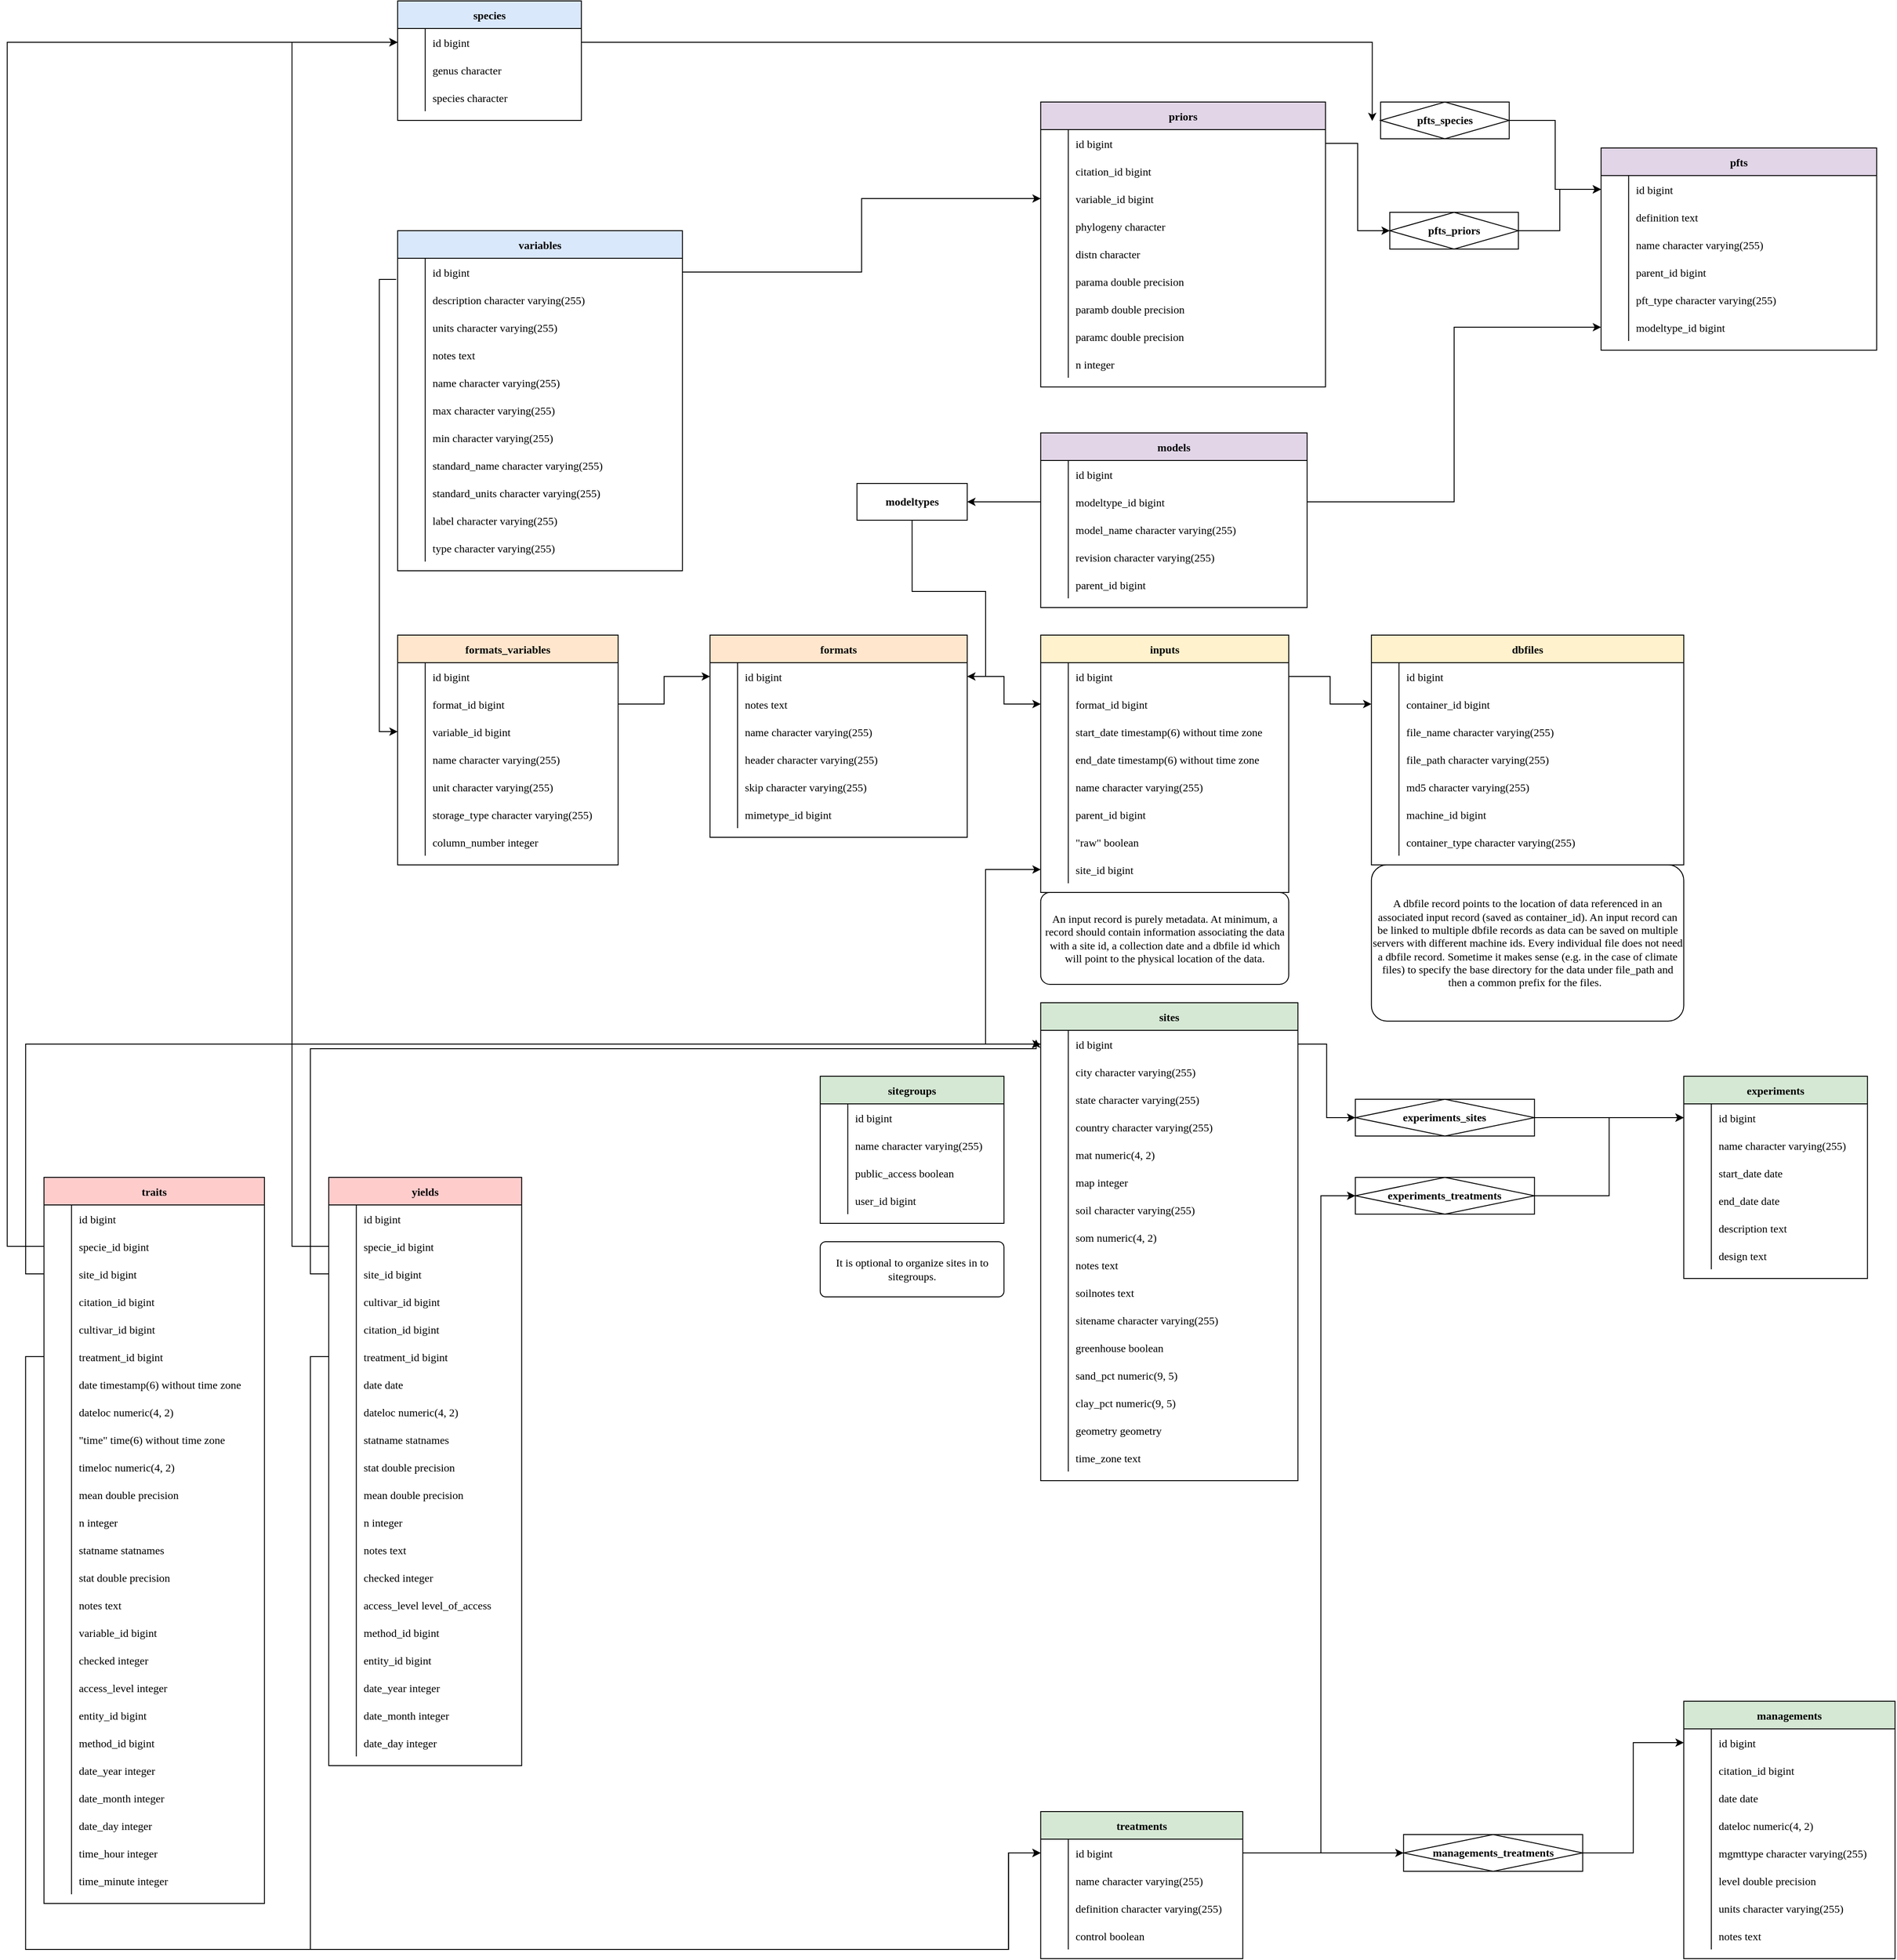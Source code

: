 <mxfile version="14.9.2" type="github"><diagram id="R2lEEEUBdFMjLlhIrx00" name="Page-1"><mxGraphModel dx="6725" dy="4805" grid="1" gridSize="10" guides="1" tooltips="1" connect="1" arrows="1" fold="1" page="1" pageScale="1" pageWidth="850" pageHeight="1100" math="0" shadow="0" extFonts="Permanent Marker^https://fonts.googleapis.com/css?family=Permanent+Marker"><root><mxCell id="0"/><mxCell id="1" parent="0"/><mxCell id="8DQ1GMw1Qk0WIiFYgqin-1805" value="dbfiles" style="shape=table;startSize=30;container=1;collapsible=1;childLayout=tableLayout;fixedRows=1;rowLines=0;fontStyle=1;align=center;resizeLast=1;fontFamily=Fira Code;fillColor=#fff2cc;strokeColor=#000000;" parent="1" vertex="1"><mxGeometry x="-2715.14" y="-2550" width="340" height="250" as="geometry"/></mxCell><mxCell id="8DQ1GMw1Qk0WIiFYgqin-1806" value="" style="shape=partialRectangle;collapsible=0;dropTarget=0;pointerEvents=0;fillColor=none;points=[[0,0.5],[1,0.5]];portConstraint=eastwest;top=0;left=0;right=0;bottom=0;fontFamily=Fira Code;strokeColor=#000000;" parent="8DQ1GMw1Qk0WIiFYgqin-1805" vertex="1"><mxGeometry y="30" width="340" height="30" as="geometry"/></mxCell><mxCell id="8DQ1GMw1Qk0WIiFYgqin-1807" value="" style="shape=partialRectangle;overflow=hidden;connectable=0;fillColor=none;top=0;left=0;bottom=0;right=0;fontFamily=Fira Code;strokeColor=#000000;" parent="8DQ1GMw1Qk0WIiFYgqin-1806" vertex="1"><mxGeometry width="30" height="30" as="geometry"/></mxCell><mxCell id="8DQ1GMw1Qk0WIiFYgqin-1808" value="id bigint " style="shape=partialRectangle;overflow=hidden;connectable=0;fillColor=none;top=0;left=0;bottom=0;right=0;align=left;spacingLeft=6;fontFamily=Fira Code;strokeColor=#000000;" parent="8DQ1GMw1Qk0WIiFYgqin-1806" vertex="1"><mxGeometry x="30" width="310" height="30" as="geometry"/></mxCell><mxCell id="8DQ1GMw1Qk0WIiFYgqin-1824" value="" style="shape=partialRectangle;collapsible=0;dropTarget=0;pointerEvents=0;fillColor=none;points=[[0,0.5],[1,0.5]];portConstraint=eastwest;top=0;left=0;right=0;bottom=0;fontFamily=Fira Code;strokeColor=#000000;" parent="8DQ1GMw1Qk0WIiFYgqin-1805" vertex="1"><mxGeometry y="60" width="340" height="30" as="geometry"/></mxCell><mxCell id="8DQ1GMw1Qk0WIiFYgqin-1825" value="" style="shape=partialRectangle;overflow=hidden;connectable=0;fillColor=none;top=0;left=0;bottom=0;right=0;fontFamily=Fira Code;strokeColor=#000000;" parent="8DQ1GMw1Qk0WIiFYgqin-1824" vertex="1"><mxGeometry width="30" height="30" as="geometry"/></mxCell><mxCell id="8DQ1GMw1Qk0WIiFYgqin-1826" value="container_id bigint" style="shape=partialRectangle;overflow=hidden;connectable=0;fillColor=none;top=0;left=0;bottom=0;right=0;align=left;spacingLeft=6;fontFamily=Fira Code;strokeColor=#000000;" parent="8DQ1GMw1Qk0WIiFYgqin-1824" vertex="1"><mxGeometry x="30" width="310" height="30" as="geometry"/></mxCell><mxCell id="8DQ1GMw1Qk0WIiFYgqin-1809" value="" style="shape=partialRectangle;collapsible=0;dropTarget=0;pointerEvents=0;fillColor=none;points=[[0,0.5],[1,0.5]];portConstraint=eastwest;top=0;left=0;right=0;bottom=0;fontFamily=Fira Code;strokeColor=#000000;" parent="8DQ1GMw1Qk0WIiFYgqin-1805" vertex="1"><mxGeometry y="90" width="340" height="30" as="geometry"/></mxCell><mxCell id="8DQ1GMw1Qk0WIiFYgqin-1810" value="" style="shape=partialRectangle;overflow=hidden;connectable=0;fillColor=none;top=0;left=0;bottom=0;right=0;fontFamily=Fira Code;strokeColor=#000000;" parent="8DQ1GMw1Qk0WIiFYgqin-1809" vertex="1"><mxGeometry width="30" height="30" as="geometry"/></mxCell><mxCell id="8DQ1GMw1Qk0WIiFYgqin-1811" value="file_name character varying(255) " style="shape=partialRectangle;overflow=hidden;connectable=0;fillColor=none;top=0;left=0;bottom=0;right=0;align=left;spacingLeft=6;fontFamily=Fira Code;strokeColor=#000000;" parent="8DQ1GMw1Qk0WIiFYgqin-1809" vertex="1"><mxGeometry x="30" width="310" height="30" as="geometry"/></mxCell><mxCell id="8DQ1GMw1Qk0WIiFYgqin-1812" value="" style="shape=partialRectangle;collapsible=0;dropTarget=0;pointerEvents=0;fillColor=none;points=[[0,0.5],[1,0.5]];portConstraint=eastwest;top=0;left=0;right=0;bottom=0;fontFamily=Fira Code;strokeColor=#000000;" parent="8DQ1GMw1Qk0WIiFYgqin-1805" vertex="1"><mxGeometry y="120" width="340" height="30" as="geometry"/></mxCell><mxCell id="8DQ1GMw1Qk0WIiFYgqin-1813" value="" style="shape=partialRectangle;overflow=hidden;connectable=0;fillColor=none;top=0;left=0;bottom=0;right=0;fontFamily=Fira Code;strokeColor=#000000;" parent="8DQ1GMw1Qk0WIiFYgqin-1812" vertex="1"><mxGeometry width="30" height="30" as="geometry"/></mxCell><mxCell id="8DQ1GMw1Qk0WIiFYgqin-1814" value="file_path character varying(255) " style="shape=partialRectangle;overflow=hidden;connectable=0;fillColor=none;top=0;left=0;bottom=0;right=0;align=left;spacingLeft=6;fontFamily=Fira Code;strokeColor=#000000;" parent="8DQ1GMw1Qk0WIiFYgqin-1812" vertex="1"><mxGeometry x="30" width="310" height="30" as="geometry"/></mxCell><mxCell id="8DQ1GMw1Qk0WIiFYgqin-1815" value="" style="shape=partialRectangle;collapsible=0;dropTarget=0;pointerEvents=0;fillColor=none;points=[[0,0.5],[1,0.5]];portConstraint=eastwest;top=0;left=0;right=0;bottom=0;fontFamily=Fira Code;strokeColor=#000000;" parent="8DQ1GMw1Qk0WIiFYgqin-1805" vertex="1"><mxGeometry y="150" width="340" height="30" as="geometry"/></mxCell><mxCell id="8DQ1GMw1Qk0WIiFYgqin-1816" value="" style="shape=partialRectangle;overflow=hidden;connectable=0;fillColor=none;top=0;left=0;bottom=0;right=0;fontFamily=Fira Code;strokeColor=#000000;" parent="8DQ1GMw1Qk0WIiFYgqin-1815" vertex="1"><mxGeometry width="30" height="30" as="geometry"/></mxCell><mxCell id="8DQ1GMw1Qk0WIiFYgqin-1817" value="md5 character varying(255)" style="shape=partialRectangle;overflow=hidden;connectable=0;fillColor=none;top=0;left=0;bottom=0;right=0;align=left;spacingLeft=6;fontFamily=Fira Code;strokeColor=#000000;" parent="8DQ1GMw1Qk0WIiFYgqin-1815" vertex="1"><mxGeometry x="30" width="310" height="30" as="geometry"/></mxCell><mxCell id="8DQ1GMw1Qk0WIiFYgqin-1818" value="" style="shape=partialRectangle;collapsible=0;dropTarget=0;pointerEvents=0;fillColor=none;points=[[0,0.5],[1,0.5]];portConstraint=eastwest;top=0;left=0;right=0;bottom=0;fontFamily=Fira Code;strokeColor=#000000;" parent="8DQ1GMw1Qk0WIiFYgqin-1805" vertex="1"><mxGeometry y="180" width="340" height="30" as="geometry"/></mxCell><mxCell id="8DQ1GMw1Qk0WIiFYgqin-1819" value="" style="shape=partialRectangle;overflow=hidden;connectable=0;fillColor=none;top=0;left=0;bottom=0;right=0;fontFamily=Fira Code;strokeColor=#000000;" parent="8DQ1GMw1Qk0WIiFYgqin-1818" vertex="1"><mxGeometry width="30" height="30" as="geometry"/></mxCell><mxCell id="8DQ1GMw1Qk0WIiFYgqin-1820" value="machine_id bigint " style="shape=partialRectangle;overflow=hidden;connectable=0;fillColor=none;top=0;left=0;bottom=0;right=0;align=left;spacingLeft=6;fontFamily=Fira Code;strokeColor=#000000;" parent="8DQ1GMw1Qk0WIiFYgqin-1818" vertex="1"><mxGeometry x="30" width="310" height="30" as="geometry"/></mxCell><mxCell id="8DQ1GMw1Qk0WIiFYgqin-1821" value="" style="shape=partialRectangle;collapsible=0;dropTarget=0;pointerEvents=0;fillColor=none;points=[[0,0.5],[1,0.5]];portConstraint=eastwest;top=0;left=0;right=0;bottom=0;fontFamily=Fira Code;strokeColor=#000000;" parent="8DQ1GMw1Qk0WIiFYgqin-1805" vertex="1"><mxGeometry y="210" width="340" height="30" as="geometry"/></mxCell><mxCell id="8DQ1GMw1Qk0WIiFYgqin-1822" value="" style="shape=partialRectangle;overflow=hidden;connectable=0;fillColor=none;top=0;left=0;bottom=0;right=0;fontFamily=Fira Code;strokeColor=#000000;" parent="8DQ1GMw1Qk0WIiFYgqin-1821" vertex="1"><mxGeometry width="30" height="30" as="geometry"/></mxCell><mxCell id="8DQ1GMw1Qk0WIiFYgqin-1823" value="container_type character varying(255)" style="shape=partialRectangle;overflow=hidden;connectable=0;fillColor=none;top=0;left=0;bottom=0;right=0;align=left;spacingLeft=6;fontFamily=Fira Code;strokeColor=#000000;" parent="8DQ1GMw1Qk0WIiFYgqin-1821" vertex="1"><mxGeometry x="30" width="310" height="30" as="geometry"/></mxCell><mxCell id="8DQ1GMw1Qk0WIiFYgqin-1840" value="experiments" style="shape=table;startSize=30;container=1;collapsible=1;childLayout=tableLayout;fixedRows=1;rowLines=0;fontStyle=1;align=center;resizeLast=1;fontFamily=Fira Code;fillColor=#D5E8D4;strokeColor=#000000;" parent="1" vertex="1"><mxGeometry x="-2375.14" y="-2070" width="200" height="220" as="geometry"/></mxCell><mxCell id="8DQ1GMw1Qk0WIiFYgqin-1841" value="" style="shape=partialRectangle;collapsible=0;dropTarget=0;pointerEvents=0;fillColor=none;points=[[0,0.5],[1,0.5]];portConstraint=eastwest;top=0;left=0;right=0;bottom=0;fontFamily=Fira Code;strokeColor=#000000;" parent="8DQ1GMw1Qk0WIiFYgqin-1840" vertex="1"><mxGeometry y="30" width="200" height="30" as="geometry"/></mxCell><mxCell id="8DQ1GMw1Qk0WIiFYgqin-1842" value="" style="shape=partialRectangle;overflow=hidden;connectable=0;fillColor=none;top=0;left=0;bottom=0;right=0;fontFamily=Fira Code;strokeColor=#000000;" parent="8DQ1GMw1Qk0WIiFYgqin-1841" vertex="1"><mxGeometry width="30" height="30" as="geometry"/></mxCell><mxCell id="8DQ1GMw1Qk0WIiFYgqin-1843" value="id bigint " style="shape=partialRectangle;overflow=hidden;connectable=0;fillColor=none;top=0;left=0;bottom=0;right=0;align=left;spacingLeft=6;fontFamily=Fira Code;strokeColor=#000000;" parent="8DQ1GMw1Qk0WIiFYgqin-1841" vertex="1"><mxGeometry x="30" width="170" height="30" as="geometry"/></mxCell><mxCell id="8DQ1GMw1Qk0WIiFYgqin-1844" value="" style="shape=partialRectangle;collapsible=0;dropTarget=0;pointerEvents=0;fillColor=none;points=[[0,0.5],[1,0.5]];portConstraint=eastwest;top=0;left=0;right=0;bottom=0;fontFamily=Fira Code;strokeColor=#000000;" parent="8DQ1GMw1Qk0WIiFYgqin-1840" vertex="1"><mxGeometry y="60" width="200" height="30" as="geometry"/></mxCell><mxCell id="8DQ1GMw1Qk0WIiFYgqin-1845" value="" style="shape=partialRectangle;overflow=hidden;connectable=0;fillColor=none;top=0;left=0;bottom=0;right=0;fontFamily=Fira Code;strokeColor=#000000;" parent="8DQ1GMw1Qk0WIiFYgqin-1844" vertex="1"><mxGeometry width="30" height="30" as="geometry"/></mxCell><mxCell id="8DQ1GMw1Qk0WIiFYgqin-1846" value="name character varying(255) " style="shape=partialRectangle;overflow=hidden;connectable=0;fillColor=none;top=0;left=0;bottom=0;right=0;align=left;spacingLeft=6;fontFamily=Fira Code;strokeColor=#000000;" parent="8DQ1GMw1Qk0WIiFYgqin-1844" vertex="1"><mxGeometry x="30" width="170" height="30" as="geometry"/></mxCell><mxCell id="8DQ1GMw1Qk0WIiFYgqin-1847" value="" style="shape=partialRectangle;collapsible=0;dropTarget=0;pointerEvents=0;fillColor=none;points=[[0,0.5],[1,0.5]];portConstraint=eastwest;top=0;left=0;right=0;bottom=0;fontFamily=Fira Code;strokeColor=#000000;" parent="8DQ1GMw1Qk0WIiFYgqin-1840" vertex="1"><mxGeometry y="90" width="200" height="30" as="geometry"/></mxCell><mxCell id="8DQ1GMw1Qk0WIiFYgqin-1848" value="" style="shape=partialRectangle;overflow=hidden;connectable=0;fillColor=none;top=0;left=0;bottom=0;right=0;fontFamily=Fira Code;strokeColor=#000000;" parent="8DQ1GMw1Qk0WIiFYgqin-1847" vertex="1"><mxGeometry width="30" height="30" as="geometry"/></mxCell><mxCell id="8DQ1GMw1Qk0WIiFYgqin-1849" value="start_date date" style="shape=partialRectangle;overflow=hidden;connectable=0;fillColor=none;top=0;left=0;bottom=0;right=0;align=left;spacingLeft=6;fontFamily=Fira Code;strokeColor=#000000;" parent="8DQ1GMw1Qk0WIiFYgqin-1847" vertex="1"><mxGeometry x="30" width="170" height="30" as="geometry"/></mxCell><mxCell id="8DQ1GMw1Qk0WIiFYgqin-1850" value="" style="shape=partialRectangle;collapsible=0;dropTarget=0;pointerEvents=0;fillColor=none;points=[[0,0.5],[1,0.5]];portConstraint=eastwest;top=0;left=0;right=0;bottom=0;fontFamily=Fira Code;strokeColor=#000000;" parent="8DQ1GMw1Qk0WIiFYgqin-1840" vertex="1"><mxGeometry y="120" width="200" height="30" as="geometry"/></mxCell><mxCell id="8DQ1GMw1Qk0WIiFYgqin-1851" value="" style="shape=partialRectangle;overflow=hidden;connectable=0;fillColor=none;top=0;left=0;bottom=0;right=0;fontFamily=Fira Code;strokeColor=#000000;" parent="8DQ1GMw1Qk0WIiFYgqin-1850" vertex="1"><mxGeometry width="30" height="30" as="geometry"/></mxCell><mxCell id="8DQ1GMw1Qk0WIiFYgqin-1852" value="end_date date" style="shape=partialRectangle;overflow=hidden;connectable=0;fillColor=none;top=0;left=0;bottom=0;right=0;align=left;spacingLeft=6;fontFamily=Fira Code;strokeColor=#000000;" parent="8DQ1GMw1Qk0WIiFYgqin-1850" vertex="1"><mxGeometry x="30" width="170" height="30" as="geometry"/></mxCell><mxCell id="8DQ1GMw1Qk0WIiFYgqin-1853" value="" style="shape=partialRectangle;collapsible=0;dropTarget=0;pointerEvents=0;fillColor=none;points=[[0,0.5],[1,0.5]];portConstraint=eastwest;top=0;left=0;right=0;bottom=0;fontFamily=Fira Code;strokeColor=#000000;" parent="8DQ1GMw1Qk0WIiFYgqin-1840" vertex="1"><mxGeometry y="150" width="200" height="30" as="geometry"/></mxCell><mxCell id="8DQ1GMw1Qk0WIiFYgqin-1854" value="" style="shape=partialRectangle;overflow=hidden;connectable=0;fillColor=none;top=0;left=0;bottom=0;right=0;fontFamily=Fira Code;strokeColor=#000000;" parent="8DQ1GMw1Qk0WIiFYgqin-1853" vertex="1"><mxGeometry width="30" height="30" as="geometry"/></mxCell><mxCell id="8DQ1GMw1Qk0WIiFYgqin-1855" value="description text " style="shape=partialRectangle;overflow=hidden;connectable=0;fillColor=none;top=0;left=0;bottom=0;right=0;align=left;spacingLeft=6;fontFamily=Fira Code;strokeColor=#000000;" parent="8DQ1GMw1Qk0WIiFYgqin-1853" vertex="1"><mxGeometry x="30" width="170" height="30" as="geometry"/></mxCell><mxCell id="8DQ1GMw1Qk0WIiFYgqin-1856" value="" style="shape=partialRectangle;collapsible=0;dropTarget=0;pointerEvents=0;fillColor=none;points=[[0,0.5],[1,0.5]];portConstraint=eastwest;top=0;left=0;right=0;bottom=0;fontFamily=Fira Code;strokeColor=#000000;" parent="8DQ1GMw1Qk0WIiFYgqin-1840" vertex="1"><mxGeometry y="180" width="200" height="30" as="geometry"/></mxCell><mxCell id="8DQ1GMw1Qk0WIiFYgqin-1857" value="" style="shape=partialRectangle;overflow=hidden;connectable=0;fillColor=none;top=0;left=0;bottom=0;right=0;fontFamily=Fira Code;strokeColor=#000000;" parent="8DQ1GMw1Qk0WIiFYgqin-1856" vertex="1"><mxGeometry width="30" height="30" as="geometry"/></mxCell><mxCell id="8DQ1GMw1Qk0WIiFYgqin-1858" value="design text " style="shape=partialRectangle;overflow=hidden;connectable=0;fillColor=none;top=0;left=0;bottom=0;right=0;align=left;spacingLeft=6;fontFamily=Fira Code;strokeColor=#000000;" parent="8DQ1GMw1Qk0WIiFYgqin-1856" vertex="1"><mxGeometry x="30" width="170" height="30" as="geometry"/></mxCell><mxCell id="8DQ1GMw1Qk0WIiFYgqin-1879" value="formats" style="shape=table;startSize=30;container=1;collapsible=1;childLayout=tableLayout;fixedRows=1;rowLines=0;fontStyle=1;align=center;resizeLast=1;fontFamily=Fira Code;fillColor=#ffe6cc;strokeColor=#000000;" parent="1" vertex="1"><mxGeometry x="-3435.14" y="-2550" width="280" height="220" as="geometry"/></mxCell><mxCell id="8DQ1GMw1Qk0WIiFYgqin-1880" value="" style="shape=partialRectangle;collapsible=0;dropTarget=0;pointerEvents=0;fillColor=none;points=[[0,0.5],[1,0.5]];portConstraint=eastwest;top=0;left=0;right=0;bottom=0;fontFamily=Fira Code;strokeColor=#000000;" parent="8DQ1GMw1Qk0WIiFYgqin-1879" vertex="1"><mxGeometry y="30" width="280" height="30" as="geometry"/></mxCell><mxCell id="8DQ1GMw1Qk0WIiFYgqin-1881" value="" style="shape=partialRectangle;overflow=hidden;connectable=0;fillColor=none;top=0;left=0;bottom=0;right=0;fontFamily=Fira Code;strokeColor=#000000;" parent="8DQ1GMw1Qk0WIiFYgqin-1880" vertex="1"><mxGeometry width="30" height="30" as="geometry"/></mxCell><mxCell id="8DQ1GMw1Qk0WIiFYgqin-1882" value="id bigint " style="shape=partialRectangle;overflow=hidden;connectable=0;fillColor=none;top=0;left=0;bottom=0;right=0;align=left;spacingLeft=6;fontFamily=Fira Code;strokeColor=#000000;" parent="8DQ1GMw1Qk0WIiFYgqin-1880" vertex="1"><mxGeometry x="30" width="250" height="30" as="geometry"/></mxCell><mxCell id="8DQ1GMw1Qk0WIiFYgqin-1883" value="" style="shape=partialRectangle;collapsible=0;dropTarget=0;pointerEvents=0;fillColor=none;points=[[0,0.5],[1,0.5]];portConstraint=eastwest;top=0;left=0;right=0;bottom=0;fontFamily=Fira Code;strokeColor=#000000;" parent="8DQ1GMw1Qk0WIiFYgqin-1879" vertex="1"><mxGeometry y="60" width="280" height="30" as="geometry"/></mxCell><mxCell id="8DQ1GMw1Qk0WIiFYgqin-1884" value="" style="shape=partialRectangle;overflow=hidden;connectable=0;fillColor=none;top=0;left=0;bottom=0;right=0;fontFamily=Fira Code;strokeColor=#000000;" parent="8DQ1GMw1Qk0WIiFYgqin-1883" vertex="1"><mxGeometry width="30" height="30" as="geometry"/></mxCell><mxCell id="8DQ1GMw1Qk0WIiFYgqin-1885" value="notes text " style="shape=partialRectangle;overflow=hidden;connectable=0;fillColor=none;top=0;left=0;bottom=0;right=0;align=left;spacingLeft=6;fontFamily=Fira Code;strokeColor=#000000;" parent="8DQ1GMw1Qk0WIiFYgqin-1883" vertex="1"><mxGeometry x="30" width="250" height="30" as="geometry"/></mxCell><mxCell id="8DQ1GMw1Qk0WIiFYgqin-1886" value="" style="shape=partialRectangle;collapsible=0;dropTarget=0;pointerEvents=0;fillColor=none;points=[[0,0.5],[1,0.5]];portConstraint=eastwest;top=0;left=0;right=0;bottom=0;fontFamily=Fira Code;strokeColor=#000000;" parent="8DQ1GMw1Qk0WIiFYgqin-1879" vertex="1"><mxGeometry y="90" width="280" height="30" as="geometry"/></mxCell><mxCell id="8DQ1GMw1Qk0WIiFYgqin-1887" value="" style="shape=partialRectangle;overflow=hidden;connectable=0;fillColor=none;top=0;left=0;bottom=0;right=0;fontFamily=Fira Code;strokeColor=#000000;" parent="8DQ1GMw1Qk0WIiFYgqin-1886" vertex="1"><mxGeometry width="30" height="30" as="geometry"/></mxCell><mxCell id="8DQ1GMw1Qk0WIiFYgqin-1888" value="name character varying(255) " style="shape=partialRectangle;overflow=hidden;connectable=0;fillColor=none;top=0;left=0;bottom=0;right=0;align=left;spacingLeft=6;fontFamily=Fira Code;strokeColor=#000000;" parent="8DQ1GMw1Qk0WIiFYgqin-1886" vertex="1"><mxGeometry x="30" width="250" height="30" as="geometry"/></mxCell><mxCell id="8DQ1GMw1Qk0WIiFYgqin-1889" value="" style="shape=partialRectangle;collapsible=0;dropTarget=0;pointerEvents=0;fillColor=none;points=[[0,0.5],[1,0.5]];portConstraint=eastwest;top=0;left=0;right=0;bottom=0;fontFamily=Fira Code;strokeColor=#000000;" parent="8DQ1GMw1Qk0WIiFYgqin-1879" vertex="1"><mxGeometry y="120" width="280" height="30" as="geometry"/></mxCell><mxCell id="8DQ1GMw1Qk0WIiFYgqin-1890" value="" style="shape=partialRectangle;overflow=hidden;connectable=0;fillColor=none;top=0;left=0;bottom=0;right=0;fontFamily=Fira Code;strokeColor=#000000;" parent="8DQ1GMw1Qk0WIiFYgqin-1889" vertex="1"><mxGeometry width="30" height="30" as="geometry"/></mxCell><mxCell id="8DQ1GMw1Qk0WIiFYgqin-1891" value="header character varying(255) " style="shape=partialRectangle;overflow=hidden;connectable=0;fillColor=none;top=0;left=0;bottom=0;right=0;align=left;spacingLeft=6;fontFamily=Fira Code;strokeColor=#000000;" parent="8DQ1GMw1Qk0WIiFYgqin-1889" vertex="1"><mxGeometry x="30" width="250" height="30" as="geometry"/></mxCell><mxCell id="8DQ1GMw1Qk0WIiFYgqin-1892" value="" style="shape=partialRectangle;collapsible=0;dropTarget=0;pointerEvents=0;fillColor=none;points=[[0,0.5],[1,0.5]];portConstraint=eastwest;top=0;left=0;right=0;bottom=0;fontFamily=Fira Code;strokeColor=#000000;" parent="8DQ1GMw1Qk0WIiFYgqin-1879" vertex="1"><mxGeometry y="150" width="280" height="30" as="geometry"/></mxCell><mxCell id="8DQ1GMw1Qk0WIiFYgqin-1893" value="" style="shape=partialRectangle;overflow=hidden;connectable=0;fillColor=none;top=0;left=0;bottom=0;right=0;fontFamily=Fira Code;strokeColor=#000000;" parent="8DQ1GMw1Qk0WIiFYgqin-1892" vertex="1"><mxGeometry width="30" height="30" as="geometry"/></mxCell><mxCell id="8DQ1GMw1Qk0WIiFYgqin-1894" value="skip character varying(255) " style="shape=partialRectangle;overflow=hidden;connectable=0;fillColor=none;top=0;left=0;bottom=0;right=0;align=left;spacingLeft=6;fontFamily=Fira Code;strokeColor=#000000;" parent="8DQ1GMw1Qk0WIiFYgqin-1892" vertex="1"><mxGeometry x="30" width="250" height="30" as="geometry"/></mxCell><mxCell id="8DQ1GMw1Qk0WIiFYgqin-1895" value="" style="shape=partialRectangle;collapsible=0;dropTarget=0;pointerEvents=0;fillColor=none;points=[[0,0.5],[1,0.5]];portConstraint=eastwest;top=0;left=0;right=0;bottom=0;fontFamily=Fira Code;strokeColor=#000000;" parent="8DQ1GMw1Qk0WIiFYgqin-1879" vertex="1"><mxGeometry y="180" width="280" height="30" as="geometry"/></mxCell><mxCell id="8DQ1GMw1Qk0WIiFYgqin-1896" value="" style="shape=partialRectangle;overflow=hidden;connectable=0;fillColor=none;top=0;left=0;bottom=0;right=0;fontFamily=Fira Code;strokeColor=#000000;" parent="8DQ1GMw1Qk0WIiFYgqin-1895" vertex="1"><mxGeometry width="30" height="30" as="geometry"/></mxCell><mxCell id="8DQ1GMw1Qk0WIiFYgqin-1897" value="mimetype_id bigint" style="shape=partialRectangle;overflow=hidden;connectable=0;fillColor=none;top=0;left=0;bottom=0;right=0;align=left;spacingLeft=6;fontFamily=Fira Code;strokeColor=#000000;" parent="8DQ1GMw1Qk0WIiFYgqin-1895" vertex="1"><mxGeometry x="30" width="250" height="30" as="geometry"/></mxCell><mxCell id="8DQ1GMw1Qk0WIiFYgqin-1898" value="formats_variables" style="shape=table;startSize=30;container=1;collapsible=1;childLayout=tableLayout;fixedRows=1;rowLines=0;fontStyle=1;align=center;resizeLast=1;fontFamily=Fira Code;fillColor=#ffe6cc;strokeColor=#000000;" parent="1" vertex="1"><mxGeometry x="-3775.14" y="-2550" width="240" height="250" as="geometry"/></mxCell><mxCell id="8DQ1GMw1Qk0WIiFYgqin-1899" value="" style="shape=partialRectangle;collapsible=0;dropTarget=0;pointerEvents=0;fillColor=none;points=[[0,0.5],[1,0.5]];portConstraint=eastwest;top=0;left=0;right=0;bottom=0;fontFamily=Fira Code;strokeColor=#000000;" parent="8DQ1GMw1Qk0WIiFYgqin-1898" vertex="1"><mxGeometry y="30" width="240" height="30" as="geometry"/></mxCell><mxCell id="8DQ1GMw1Qk0WIiFYgqin-1900" value="" style="shape=partialRectangle;overflow=hidden;connectable=0;fillColor=none;top=0;left=0;bottom=0;right=0;fontFamily=Fira Code;strokeColor=#000000;" parent="8DQ1GMw1Qk0WIiFYgqin-1899" vertex="1"><mxGeometry width="30" height="30" as="geometry"/></mxCell><mxCell id="8DQ1GMw1Qk0WIiFYgqin-1901" value="id bigint " style="shape=partialRectangle;overflow=hidden;connectable=0;fillColor=none;top=0;left=0;bottom=0;right=0;align=left;spacingLeft=6;fontFamily=Fira Code;strokeColor=#000000;" parent="8DQ1GMw1Qk0WIiFYgqin-1899" vertex="1"><mxGeometry x="30" width="210" height="30" as="geometry"/></mxCell><mxCell id="8DQ1GMw1Qk0WIiFYgqin-1902" value="" style="shape=partialRectangle;collapsible=0;dropTarget=0;pointerEvents=0;fillColor=none;points=[[0,0.5],[1,0.5]];portConstraint=eastwest;top=0;left=0;right=0;bottom=0;fontFamily=Fira Code;strokeColor=#000000;" parent="8DQ1GMw1Qk0WIiFYgqin-1898" vertex="1"><mxGeometry y="60" width="240" height="30" as="geometry"/></mxCell><mxCell id="8DQ1GMw1Qk0WIiFYgqin-1903" value="" style="shape=partialRectangle;overflow=hidden;connectable=0;fillColor=none;top=0;left=0;bottom=0;right=0;fontFamily=Fira Code;strokeColor=#000000;" parent="8DQ1GMw1Qk0WIiFYgqin-1902" vertex="1"><mxGeometry width="30" height="30" as="geometry"/></mxCell><mxCell id="8DQ1GMw1Qk0WIiFYgqin-1904" value="format_id bigint " style="shape=partialRectangle;overflow=hidden;connectable=0;fillColor=none;top=0;left=0;bottom=0;right=0;align=left;spacingLeft=6;fontFamily=Fira Code;strokeColor=#000000;" parent="8DQ1GMw1Qk0WIiFYgqin-1902" vertex="1"><mxGeometry x="30" width="210" height="30" as="geometry"/></mxCell><mxCell id="8DQ1GMw1Qk0WIiFYgqin-1905" value="" style="shape=partialRectangle;collapsible=0;dropTarget=0;pointerEvents=0;fillColor=none;points=[[0,0.5],[1,0.5]];portConstraint=eastwest;top=0;left=0;right=0;bottom=0;fontFamily=Fira Code;strokeColor=#000000;" parent="8DQ1GMw1Qk0WIiFYgqin-1898" vertex="1"><mxGeometry y="90" width="240" height="30" as="geometry"/></mxCell><mxCell id="8DQ1GMw1Qk0WIiFYgqin-1906" value="" style="shape=partialRectangle;overflow=hidden;connectable=0;fillColor=none;top=0;left=0;bottom=0;right=0;fontFamily=Fira Code;strokeColor=#000000;" parent="8DQ1GMw1Qk0WIiFYgqin-1905" vertex="1"><mxGeometry width="30" height="30" as="geometry"/></mxCell><mxCell id="8DQ1GMw1Qk0WIiFYgqin-1907" value="variable_id bigint " style="shape=partialRectangle;overflow=hidden;connectable=0;fillColor=none;top=0;left=0;bottom=0;right=0;align=left;spacingLeft=6;fontFamily=Fira Code;strokeColor=#000000;" parent="8DQ1GMw1Qk0WIiFYgqin-1905" vertex="1"><mxGeometry x="30" width="210" height="30" as="geometry"/></mxCell><mxCell id="8DQ1GMw1Qk0WIiFYgqin-1908" value="" style="shape=partialRectangle;collapsible=0;dropTarget=0;pointerEvents=0;fillColor=none;points=[[0,0.5],[1,0.5]];portConstraint=eastwest;top=0;left=0;right=0;bottom=0;fontFamily=Fira Code;strokeColor=#000000;" parent="8DQ1GMw1Qk0WIiFYgqin-1898" vertex="1"><mxGeometry y="120" width="240" height="30" as="geometry"/></mxCell><mxCell id="8DQ1GMw1Qk0WIiFYgqin-1909" value="" style="shape=partialRectangle;overflow=hidden;connectable=0;fillColor=none;top=0;left=0;bottom=0;right=0;fontFamily=Fira Code;strokeColor=#000000;" parent="8DQ1GMw1Qk0WIiFYgqin-1908" vertex="1"><mxGeometry width="30" height="30" as="geometry"/></mxCell><mxCell id="8DQ1GMw1Qk0WIiFYgqin-1910" value="name character varying(255) " style="shape=partialRectangle;overflow=hidden;connectable=0;fillColor=none;top=0;left=0;bottom=0;right=0;align=left;spacingLeft=6;fontFamily=Fira Code;strokeColor=#000000;" parent="8DQ1GMw1Qk0WIiFYgqin-1908" vertex="1"><mxGeometry x="30" width="210" height="30" as="geometry"/></mxCell><mxCell id="8DQ1GMw1Qk0WIiFYgqin-1911" value="" style="shape=partialRectangle;collapsible=0;dropTarget=0;pointerEvents=0;fillColor=none;points=[[0,0.5],[1,0.5]];portConstraint=eastwest;top=0;left=0;right=0;bottom=0;fontFamily=Fira Code;strokeColor=#000000;" parent="8DQ1GMw1Qk0WIiFYgqin-1898" vertex="1"><mxGeometry y="150" width="240" height="30" as="geometry"/></mxCell><mxCell id="8DQ1GMw1Qk0WIiFYgqin-1912" value="" style="shape=partialRectangle;overflow=hidden;connectable=0;fillColor=none;top=0;left=0;bottom=0;right=0;fontFamily=Fira Code;strokeColor=#000000;" parent="8DQ1GMw1Qk0WIiFYgqin-1911" vertex="1"><mxGeometry width="30" height="30" as="geometry"/></mxCell><mxCell id="8DQ1GMw1Qk0WIiFYgqin-1913" value="unit character varying(255) " style="shape=partialRectangle;overflow=hidden;connectable=0;fillColor=none;top=0;left=0;bottom=0;right=0;align=left;spacingLeft=6;fontFamily=Fira Code;strokeColor=#000000;" parent="8DQ1GMw1Qk0WIiFYgqin-1911" vertex="1"><mxGeometry x="30" width="210" height="30" as="geometry"/></mxCell><mxCell id="8DQ1GMw1Qk0WIiFYgqin-1914" value="" style="shape=partialRectangle;collapsible=0;dropTarget=0;pointerEvents=0;fillColor=none;points=[[0,0.5],[1,0.5]];portConstraint=eastwest;top=0;left=0;right=0;bottom=0;fontFamily=Fira Code;strokeColor=#000000;" parent="8DQ1GMw1Qk0WIiFYgqin-1898" vertex="1"><mxGeometry y="180" width="240" height="30" as="geometry"/></mxCell><mxCell id="8DQ1GMw1Qk0WIiFYgqin-1915" value="" style="shape=partialRectangle;overflow=hidden;connectable=0;fillColor=none;top=0;left=0;bottom=0;right=0;fontFamily=Fira Code;strokeColor=#000000;" parent="8DQ1GMw1Qk0WIiFYgqin-1914" vertex="1"><mxGeometry width="30" height="30" as="geometry"/></mxCell><mxCell id="8DQ1GMw1Qk0WIiFYgqin-1916" value="storage_type character varying(255) " style="shape=partialRectangle;overflow=hidden;connectable=0;fillColor=none;top=0;left=0;bottom=0;right=0;align=left;spacingLeft=6;fontFamily=Fira Code;strokeColor=#000000;" parent="8DQ1GMw1Qk0WIiFYgqin-1914" vertex="1"><mxGeometry x="30" width="210" height="30" as="geometry"/></mxCell><mxCell id="8DQ1GMw1Qk0WIiFYgqin-1917" value="" style="shape=partialRectangle;collapsible=0;dropTarget=0;pointerEvents=0;fillColor=none;points=[[0,0.5],[1,0.5]];portConstraint=eastwest;top=0;left=0;right=0;bottom=0;fontFamily=Fira Code;strokeColor=#000000;" parent="8DQ1GMw1Qk0WIiFYgqin-1898" vertex="1"><mxGeometry y="210" width="240" height="30" as="geometry"/></mxCell><mxCell id="8DQ1GMw1Qk0WIiFYgqin-1918" value="" style="shape=partialRectangle;overflow=hidden;connectable=0;fillColor=none;top=0;left=0;bottom=0;right=0;fontFamily=Fira Code;strokeColor=#000000;" parent="8DQ1GMw1Qk0WIiFYgqin-1917" vertex="1"><mxGeometry width="30" height="30" as="geometry"/></mxCell><mxCell id="8DQ1GMw1Qk0WIiFYgqin-1919" value="column_number integer" style="shape=partialRectangle;overflow=hidden;connectable=0;fillColor=none;top=0;left=0;bottom=0;right=0;align=left;spacingLeft=6;fontFamily=Fira Code;strokeColor=#000000;" parent="8DQ1GMw1Qk0WIiFYgqin-1917" vertex="1"><mxGeometry x="30" width="210" height="30" as="geometry"/></mxCell><mxCell id="8DQ1GMw1Qk0WIiFYgqin-1920" value="inputs" style="shape=table;startSize=30;container=1;collapsible=1;childLayout=tableLayout;fixedRows=1;rowLines=0;fontStyle=1;align=center;resizeLast=1;fontFamily=Fira Code;fillColor=#fff2cc;strokeColor=#000000;" parent="1" vertex="1"><mxGeometry x="-3075.14" y="-2550" width="270" height="280" as="geometry"/></mxCell><mxCell id="8DQ1GMw1Qk0WIiFYgqin-1921" value="" style="shape=partialRectangle;collapsible=0;dropTarget=0;pointerEvents=0;fillColor=none;points=[[0,0.5],[1,0.5]];portConstraint=eastwest;top=0;left=0;right=0;bottom=0;fontFamily=Fira Code;strokeColor=#000000;" parent="8DQ1GMw1Qk0WIiFYgqin-1920" vertex="1"><mxGeometry y="30" width="270" height="30" as="geometry"/></mxCell><mxCell id="8DQ1GMw1Qk0WIiFYgqin-1922" value="" style="shape=partialRectangle;overflow=hidden;connectable=0;fillColor=none;top=0;left=0;bottom=0;right=0;fontFamily=Fira Code;strokeColor=#000000;" parent="8DQ1GMw1Qk0WIiFYgqin-1921" vertex="1"><mxGeometry width="30" height="30" as="geometry"/></mxCell><mxCell id="8DQ1GMw1Qk0WIiFYgqin-1923" value="id bigint " style="shape=partialRectangle;overflow=hidden;connectable=0;fillColor=none;top=0;left=0;bottom=0;right=0;align=left;spacingLeft=6;fontFamily=Fira Code;strokeColor=#000000;" parent="8DQ1GMw1Qk0WIiFYgqin-1921" vertex="1"><mxGeometry x="30" width="240" height="30" as="geometry"/></mxCell><mxCell id="8DQ1GMw1Qk0WIiFYgqin-1948" value="" style="shape=partialRectangle;collapsible=0;dropTarget=0;pointerEvents=0;fillColor=none;points=[[0,0.5],[1,0.5]];portConstraint=eastwest;top=0;left=0;right=0;bottom=0;fontFamily=Fira Code;strokeColor=#000000;" parent="8DQ1GMw1Qk0WIiFYgqin-1920" vertex="1"><mxGeometry y="60" width="270" height="30" as="geometry"/></mxCell><mxCell id="8DQ1GMw1Qk0WIiFYgqin-1949" value="" style="shape=partialRectangle;overflow=hidden;connectable=0;fillColor=none;top=0;left=0;bottom=0;right=0;fontFamily=Fira Code;strokeColor=#000000;" parent="8DQ1GMw1Qk0WIiFYgqin-1948" vertex="1"><mxGeometry width="30" height="30" as="geometry"/></mxCell><mxCell id="8DQ1GMw1Qk0WIiFYgqin-1950" value="format_id bigint" style="shape=partialRectangle;overflow=hidden;connectable=0;fillColor=none;top=0;left=0;bottom=0;right=0;align=left;spacingLeft=6;fontFamily=Fira Code;strokeColor=#000000;" parent="8DQ1GMw1Qk0WIiFYgqin-1948" vertex="1"><mxGeometry x="30" width="240" height="30" as="geometry"/></mxCell><mxCell id="8DQ1GMw1Qk0WIiFYgqin-1930" value="" style="shape=partialRectangle;collapsible=0;dropTarget=0;pointerEvents=0;fillColor=none;points=[[0,0.5],[1,0.5]];portConstraint=eastwest;top=0;left=0;right=0;bottom=0;fontFamily=Fira Code;strokeColor=#000000;" parent="8DQ1GMw1Qk0WIiFYgqin-1920" vertex="1"><mxGeometry y="90" width="270" height="30" as="geometry"/></mxCell><mxCell id="8DQ1GMw1Qk0WIiFYgqin-1931" value="" style="shape=partialRectangle;overflow=hidden;connectable=0;fillColor=none;top=0;left=0;bottom=0;right=0;fontFamily=Fira Code;strokeColor=#000000;" parent="8DQ1GMw1Qk0WIiFYgqin-1930" vertex="1"><mxGeometry width="30" height="30" as="geometry"/></mxCell><mxCell id="8DQ1GMw1Qk0WIiFYgqin-1932" value="start_date timestamp(6) without time zone" style="shape=partialRectangle;overflow=hidden;connectable=0;fillColor=none;top=0;left=0;bottom=0;right=0;align=left;spacingLeft=6;fontFamily=Fira Code;strokeColor=#000000;" parent="8DQ1GMw1Qk0WIiFYgqin-1930" vertex="1"><mxGeometry x="30" width="240" height="30" as="geometry"/></mxCell><mxCell id="8DQ1GMw1Qk0WIiFYgqin-1933" value="" style="shape=partialRectangle;collapsible=0;dropTarget=0;pointerEvents=0;fillColor=none;points=[[0,0.5],[1,0.5]];portConstraint=eastwest;top=0;left=0;right=0;bottom=0;fontFamily=Fira Code;strokeColor=#000000;" parent="8DQ1GMw1Qk0WIiFYgqin-1920" vertex="1"><mxGeometry y="120" width="270" height="30" as="geometry"/></mxCell><mxCell id="8DQ1GMw1Qk0WIiFYgqin-1934" value="" style="shape=partialRectangle;overflow=hidden;connectable=0;fillColor=none;top=0;left=0;bottom=0;right=0;fontFamily=Fira Code;strokeColor=#000000;" parent="8DQ1GMw1Qk0WIiFYgqin-1933" vertex="1"><mxGeometry width="30" height="30" as="geometry"/></mxCell><mxCell id="8DQ1GMw1Qk0WIiFYgqin-1935" value="end_date timestamp(6) without time zone" style="shape=partialRectangle;overflow=hidden;connectable=0;fillColor=none;top=0;left=0;bottom=0;right=0;align=left;spacingLeft=6;fontFamily=Fira Code;strokeColor=#000000;" parent="8DQ1GMw1Qk0WIiFYgqin-1933" vertex="1"><mxGeometry x="30" width="240" height="30" as="geometry"/></mxCell><mxCell id="8DQ1GMw1Qk0WIiFYgqin-1936" value="" style="shape=partialRectangle;collapsible=0;dropTarget=0;pointerEvents=0;fillColor=none;points=[[0,0.5],[1,0.5]];portConstraint=eastwest;top=0;left=0;right=0;bottom=0;fontFamily=Fira Code;strokeColor=#000000;" parent="8DQ1GMw1Qk0WIiFYgqin-1920" vertex="1"><mxGeometry y="150" width="270" height="30" as="geometry"/></mxCell><mxCell id="8DQ1GMw1Qk0WIiFYgqin-1937" value="" style="shape=partialRectangle;overflow=hidden;connectable=0;fillColor=none;top=0;left=0;bottom=0;right=0;fontFamily=Fira Code;strokeColor=#000000;" parent="8DQ1GMw1Qk0WIiFYgqin-1936" vertex="1"><mxGeometry width="30" height="30" as="geometry"/></mxCell><mxCell id="8DQ1GMw1Qk0WIiFYgqin-1938" value="name character varying(255) " style="shape=partialRectangle;overflow=hidden;connectable=0;fillColor=none;top=0;left=0;bottom=0;right=0;align=left;spacingLeft=6;fontFamily=Fira Code;strokeColor=#000000;" parent="8DQ1GMw1Qk0WIiFYgqin-1936" vertex="1"><mxGeometry x="30" width="240" height="30" as="geometry"/></mxCell><mxCell id="8DQ1GMw1Qk0WIiFYgqin-1939" value="" style="shape=partialRectangle;collapsible=0;dropTarget=0;pointerEvents=0;fillColor=none;points=[[0,0.5],[1,0.5]];portConstraint=eastwest;top=0;left=0;right=0;bottom=0;fontFamily=Fira Code;strokeColor=#000000;" parent="8DQ1GMw1Qk0WIiFYgqin-1920" vertex="1"><mxGeometry y="180" width="270" height="30" as="geometry"/></mxCell><mxCell id="8DQ1GMw1Qk0WIiFYgqin-1940" value="" style="shape=partialRectangle;overflow=hidden;connectable=0;fillColor=none;top=0;left=0;bottom=0;right=0;fontFamily=Fira Code;strokeColor=#000000;" parent="8DQ1GMw1Qk0WIiFYgqin-1939" vertex="1"><mxGeometry width="30" height="30" as="geometry"/></mxCell><mxCell id="8DQ1GMw1Qk0WIiFYgqin-1941" value="parent_id bigint" style="shape=partialRectangle;overflow=hidden;connectable=0;fillColor=none;top=0;left=0;bottom=0;right=0;align=left;spacingLeft=6;fontFamily=Fira Code;strokeColor=#000000;" parent="8DQ1GMw1Qk0WIiFYgqin-1939" vertex="1"><mxGeometry x="30" width="240" height="30" as="geometry"/></mxCell><mxCell id="8DQ1GMw1Qk0WIiFYgqin-1945" value="" style="shape=partialRectangle;collapsible=0;dropTarget=0;pointerEvents=0;fillColor=none;points=[[0,0.5],[1,0.5]];portConstraint=eastwest;top=0;left=0;right=0;bottom=0;fontFamily=Fira Code;strokeColor=#000000;" parent="8DQ1GMw1Qk0WIiFYgqin-1920" vertex="1"><mxGeometry y="210" width="270" height="30" as="geometry"/></mxCell><mxCell id="8DQ1GMw1Qk0WIiFYgqin-1946" value="" style="shape=partialRectangle;overflow=hidden;connectable=0;fillColor=none;top=0;left=0;bottom=0;right=0;fontFamily=Fira Code;strokeColor=#000000;" parent="8DQ1GMw1Qk0WIiFYgqin-1945" vertex="1"><mxGeometry width="30" height="30" as="geometry"/></mxCell><mxCell id="8DQ1GMw1Qk0WIiFYgqin-1947" value="&quot;raw&quot; boolean" style="shape=partialRectangle;overflow=hidden;connectable=0;fillColor=none;top=0;left=0;bottom=0;right=0;align=left;spacingLeft=6;fontFamily=Fira Code;strokeColor=#000000;" parent="8DQ1GMw1Qk0WIiFYgqin-1945" vertex="1"><mxGeometry x="30" width="240" height="30" as="geometry"/></mxCell><mxCell id="8DQ1GMw1Qk0WIiFYgqin-1924" value="" style="shape=partialRectangle;collapsible=0;dropTarget=0;pointerEvents=0;fillColor=none;points=[[0,0.5],[1,0.5]];portConstraint=eastwest;top=0;left=0;right=0;bottom=0;fontFamily=Fira Code;strokeColor=#000000;" parent="8DQ1GMw1Qk0WIiFYgqin-1920" vertex="1"><mxGeometry y="240" width="270" height="30" as="geometry"/></mxCell><mxCell id="8DQ1GMw1Qk0WIiFYgqin-1925" value="" style="shape=partialRectangle;overflow=hidden;connectable=0;fillColor=none;top=0;left=0;bottom=0;right=0;fontFamily=Fira Code;strokeColor=#000000;" parent="8DQ1GMw1Qk0WIiFYgqin-1924" vertex="1"><mxGeometry width="30" height="30" as="geometry"/></mxCell><mxCell id="8DQ1GMw1Qk0WIiFYgqin-1926" value="site_id bigint" style="shape=partialRectangle;overflow=hidden;connectable=0;fillColor=none;top=0;left=0;bottom=0;right=0;align=left;spacingLeft=6;fontFamily=Fira Code;strokeColor=#000000;" parent="8DQ1GMw1Qk0WIiFYgqin-1924" vertex="1"><mxGeometry x="30" width="240" height="30" as="geometry"/></mxCell><mxCell id="8DQ1GMw1Qk0WIiFYgqin-1961" value="managements" style="shape=table;startSize=30;container=1;collapsible=1;childLayout=tableLayout;fixedRows=1;rowLines=0;fontStyle=1;align=center;resizeLast=1;fontFamily=Fira Code;fillColor=#D5E8D4;strokeColor=#000000;" parent="1" vertex="1"><mxGeometry x="-2375.14" y="-1390" width="230" height="280" as="geometry"/></mxCell><mxCell id="8DQ1GMw1Qk0WIiFYgqin-1962" value="" style="shape=partialRectangle;collapsible=0;dropTarget=0;pointerEvents=0;fillColor=none;points=[[0,0.5],[1,0.5]];portConstraint=eastwest;top=0;left=0;right=0;bottom=0;fontFamily=Fira Code;strokeColor=#000000;" parent="8DQ1GMw1Qk0WIiFYgqin-1961" vertex="1"><mxGeometry y="30" width="230" height="30" as="geometry"/></mxCell><mxCell id="8DQ1GMw1Qk0WIiFYgqin-1963" value="" style="shape=partialRectangle;overflow=hidden;connectable=0;fillColor=none;top=0;left=0;bottom=0;right=0;fontFamily=Fira Code;strokeColor=#000000;" parent="8DQ1GMw1Qk0WIiFYgqin-1962" vertex="1"><mxGeometry width="30" height="30" as="geometry"/></mxCell><mxCell id="8DQ1GMw1Qk0WIiFYgqin-1964" value="id bigint " style="shape=partialRectangle;overflow=hidden;connectable=0;fillColor=none;top=0;left=0;bottom=0;right=0;align=left;spacingLeft=6;fontFamily=Fira Code;strokeColor=#000000;" parent="8DQ1GMw1Qk0WIiFYgqin-1962" vertex="1"><mxGeometry x="30" width="200" height="30" as="geometry"/></mxCell><mxCell id="8DQ1GMw1Qk0WIiFYgqin-1965" value="" style="shape=partialRectangle;collapsible=0;dropTarget=0;pointerEvents=0;fillColor=none;points=[[0,0.5],[1,0.5]];portConstraint=eastwest;top=0;left=0;right=0;bottom=0;fontFamily=Fira Code;strokeColor=#000000;" parent="8DQ1GMw1Qk0WIiFYgqin-1961" vertex="1"><mxGeometry y="60" width="230" height="30" as="geometry"/></mxCell><mxCell id="8DQ1GMw1Qk0WIiFYgqin-1966" value="" style="shape=partialRectangle;overflow=hidden;connectable=0;fillColor=none;top=0;left=0;bottom=0;right=0;fontFamily=Fira Code;strokeColor=#000000;" parent="8DQ1GMw1Qk0WIiFYgqin-1965" vertex="1"><mxGeometry width="30" height="30" as="geometry"/></mxCell><mxCell id="8DQ1GMw1Qk0WIiFYgqin-1967" value="citation_id bigint" style="shape=partialRectangle;overflow=hidden;connectable=0;fillColor=none;top=0;left=0;bottom=0;right=0;align=left;spacingLeft=6;fontFamily=Fira Code;strokeColor=#000000;" parent="8DQ1GMw1Qk0WIiFYgqin-1965" vertex="1"><mxGeometry x="30" width="200" height="30" as="geometry"/></mxCell><mxCell id="8DQ1GMw1Qk0WIiFYgqin-1968" value="" style="shape=partialRectangle;collapsible=0;dropTarget=0;pointerEvents=0;fillColor=none;points=[[0,0.5],[1,0.5]];portConstraint=eastwest;top=0;left=0;right=0;bottom=0;fontFamily=Fira Code;strokeColor=#000000;" parent="8DQ1GMw1Qk0WIiFYgqin-1961" vertex="1"><mxGeometry y="90" width="230" height="30" as="geometry"/></mxCell><mxCell id="8DQ1GMw1Qk0WIiFYgqin-1969" value="" style="shape=partialRectangle;overflow=hidden;connectable=0;fillColor=none;top=0;left=0;bottom=0;right=0;fontFamily=Fira Code;strokeColor=#000000;" parent="8DQ1GMw1Qk0WIiFYgqin-1968" vertex="1"><mxGeometry width="30" height="30" as="geometry"/></mxCell><mxCell id="8DQ1GMw1Qk0WIiFYgqin-1970" value="date date" style="shape=partialRectangle;overflow=hidden;connectable=0;fillColor=none;top=0;left=0;bottom=0;right=0;align=left;spacingLeft=6;fontFamily=Fira Code;strokeColor=#000000;" parent="8DQ1GMw1Qk0WIiFYgqin-1968" vertex="1"><mxGeometry x="30" width="200" height="30" as="geometry"/></mxCell><mxCell id="8DQ1GMw1Qk0WIiFYgqin-1971" value="" style="shape=partialRectangle;collapsible=0;dropTarget=0;pointerEvents=0;fillColor=none;points=[[0,0.5],[1,0.5]];portConstraint=eastwest;top=0;left=0;right=0;bottom=0;fontFamily=Fira Code;strokeColor=#000000;" parent="8DQ1GMw1Qk0WIiFYgqin-1961" vertex="1"><mxGeometry y="120" width="230" height="30" as="geometry"/></mxCell><mxCell id="8DQ1GMw1Qk0WIiFYgqin-1972" value="" style="shape=partialRectangle;overflow=hidden;connectable=0;fillColor=none;top=0;left=0;bottom=0;right=0;fontFamily=Fira Code;strokeColor=#000000;" parent="8DQ1GMw1Qk0WIiFYgqin-1971" vertex="1"><mxGeometry width="30" height="30" as="geometry"/></mxCell><mxCell id="8DQ1GMw1Qk0WIiFYgqin-1973" value="dateloc numeric(4, 2)" style="shape=partialRectangle;overflow=hidden;connectable=0;fillColor=none;top=0;left=0;bottom=0;right=0;align=left;spacingLeft=6;fontFamily=Fira Code;strokeColor=#000000;" parent="8DQ1GMw1Qk0WIiFYgqin-1971" vertex="1"><mxGeometry x="30" width="200" height="30" as="geometry"/></mxCell><mxCell id="8DQ1GMw1Qk0WIiFYgqin-1974" value="" style="shape=partialRectangle;collapsible=0;dropTarget=0;pointerEvents=0;fillColor=none;points=[[0,0.5],[1,0.5]];portConstraint=eastwest;top=0;left=0;right=0;bottom=0;fontFamily=Fira Code;strokeColor=#000000;" parent="8DQ1GMw1Qk0WIiFYgqin-1961" vertex="1"><mxGeometry y="150" width="230" height="30" as="geometry"/></mxCell><mxCell id="8DQ1GMw1Qk0WIiFYgqin-1975" value="" style="shape=partialRectangle;overflow=hidden;connectable=0;fillColor=none;top=0;left=0;bottom=0;right=0;fontFamily=Fira Code;strokeColor=#000000;" parent="8DQ1GMw1Qk0WIiFYgqin-1974" vertex="1"><mxGeometry width="30" height="30" as="geometry"/></mxCell><mxCell id="8DQ1GMw1Qk0WIiFYgqin-1976" value="mgmttype character varying(255) " style="shape=partialRectangle;overflow=hidden;connectable=0;fillColor=none;top=0;left=0;bottom=0;right=0;align=left;spacingLeft=6;fontFamily=Fira Code;strokeColor=#000000;" parent="8DQ1GMw1Qk0WIiFYgqin-1974" vertex="1"><mxGeometry x="30" width="200" height="30" as="geometry"/></mxCell><mxCell id="8DQ1GMw1Qk0WIiFYgqin-1977" value="" style="shape=partialRectangle;collapsible=0;dropTarget=0;pointerEvents=0;fillColor=none;points=[[0,0.5],[1,0.5]];portConstraint=eastwest;top=0;left=0;right=0;bottom=0;fontFamily=Fira Code;strokeColor=#000000;" parent="8DQ1GMw1Qk0WIiFYgqin-1961" vertex="1"><mxGeometry y="180" width="230" height="30" as="geometry"/></mxCell><mxCell id="8DQ1GMw1Qk0WIiFYgqin-1978" value="" style="shape=partialRectangle;overflow=hidden;connectable=0;fillColor=none;top=0;left=0;bottom=0;right=0;fontFamily=Fira Code;strokeColor=#000000;" parent="8DQ1GMw1Qk0WIiFYgqin-1977" vertex="1"><mxGeometry width="30" height="30" as="geometry"/></mxCell><mxCell id="8DQ1GMw1Qk0WIiFYgqin-1979" value="level double precision" style="shape=partialRectangle;overflow=hidden;connectable=0;fillColor=none;top=0;left=0;bottom=0;right=0;align=left;spacingLeft=6;fontFamily=Fira Code;strokeColor=#000000;" parent="8DQ1GMw1Qk0WIiFYgqin-1977" vertex="1"><mxGeometry x="30" width="200" height="30" as="geometry"/></mxCell><mxCell id="8DQ1GMw1Qk0WIiFYgqin-1980" value="" style="shape=partialRectangle;collapsible=0;dropTarget=0;pointerEvents=0;fillColor=none;points=[[0,0.5],[1,0.5]];portConstraint=eastwest;top=0;left=0;right=0;bottom=0;fontFamily=Fira Code;strokeColor=#000000;" parent="8DQ1GMw1Qk0WIiFYgqin-1961" vertex="1"><mxGeometry y="210" width="230" height="30" as="geometry"/></mxCell><mxCell id="8DQ1GMw1Qk0WIiFYgqin-1981" value="" style="shape=partialRectangle;overflow=hidden;connectable=0;fillColor=none;top=0;left=0;bottom=0;right=0;fontFamily=Fira Code;strokeColor=#000000;" parent="8DQ1GMw1Qk0WIiFYgqin-1980" vertex="1"><mxGeometry width="30" height="30" as="geometry"/></mxCell><mxCell id="8DQ1GMw1Qk0WIiFYgqin-1982" value="units character varying(255)" style="shape=partialRectangle;overflow=hidden;connectable=0;fillColor=none;top=0;left=0;bottom=0;right=0;align=left;spacingLeft=6;fontFamily=Fira Code;strokeColor=#000000;" parent="8DQ1GMw1Qk0WIiFYgqin-1980" vertex="1"><mxGeometry x="30" width="200" height="30" as="geometry"/></mxCell><mxCell id="8DQ1GMw1Qk0WIiFYgqin-1983" value="" style="shape=partialRectangle;collapsible=0;dropTarget=0;pointerEvents=0;fillColor=none;points=[[0,0.5],[1,0.5]];portConstraint=eastwest;top=0;left=0;right=0;bottom=0;fontFamily=Fira Code;strokeColor=#000000;" parent="8DQ1GMw1Qk0WIiFYgqin-1961" vertex="1"><mxGeometry y="240" width="230" height="30" as="geometry"/></mxCell><mxCell id="8DQ1GMw1Qk0WIiFYgqin-1984" value="" style="shape=partialRectangle;overflow=hidden;connectable=0;fillColor=none;top=0;left=0;bottom=0;right=0;fontFamily=Fira Code;strokeColor=#000000;" parent="8DQ1GMw1Qk0WIiFYgqin-1983" vertex="1"><mxGeometry width="30" height="30" as="geometry"/></mxCell><mxCell id="8DQ1GMw1Qk0WIiFYgqin-1985" value="notes text " style="shape=partialRectangle;overflow=hidden;connectable=0;fillColor=none;top=0;left=0;bottom=0;right=0;align=left;spacingLeft=6;fontFamily=Fira Code;strokeColor=#000000;" parent="8DQ1GMw1Qk0WIiFYgqin-1983" vertex="1"><mxGeometry x="30" width="200" height="30" as="geometry"/></mxCell><mxCell id="8DQ1GMw1Qk0WIiFYgqin-2029" value="models" style="shape=table;startSize=30;container=1;collapsible=1;childLayout=tableLayout;fixedRows=1;rowLines=0;fontStyle=1;align=center;resizeLast=1;fontFamily=Fira Code;fillColor=#e1d5e7;strokeColor=#000000;" parent="1" vertex="1"><mxGeometry x="-3075.14" y="-2770" width="290" height="190" as="geometry"/></mxCell><mxCell id="8DQ1GMw1Qk0WIiFYgqin-2030" value="" style="shape=partialRectangle;collapsible=0;dropTarget=0;pointerEvents=0;fillColor=none;points=[[0,0.5],[1,0.5]];portConstraint=eastwest;top=0;left=0;right=0;bottom=0;fontFamily=Fira Code;strokeColor=#000000;" parent="8DQ1GMw1Qk0WIiFYgqin-2029" vertex="1"><mxGeometry y="30" width="290" height="30" as="geometry"/></mxCell><mxCell id="8DQ1GMw1Qk0WIiFYgqin-2031" value="" style="shape=partialRectangle;overflow=hidden;connectable=0;fillColor=none;top=0;left=0;bottom=0;right=0;fontFamily=Fira Code;strokeColor=#000000;" parent="8DQ1GMw1Qk0WIiFYgqin-2030" vertex="1"><mxGeometry width="30" height="30" as="geometry"/></mxCell><mxCell id="8DQ1GMw1Qk0WIiFYgqin-2032" value="id bigint " style="shape=partialRectangle;overflow=hidden;connectable=0;fillColor=none;top=0;left=0;bottom=0;right=0;align=left;spacingLeft=6;fontFamily=Fira Code;strokeColor=#000000;" parent="8DQ1GMw1Qk0WIiFYgqin-2030" vertex="1"><mxGeometry x="30" width="260" height="30" as="geometry"/></mxCell><mxCell id="8DQ1GMw1Qk0WIiFYgqin-2042" value="" style="shape=partialRectangle;collapsible=0;dropTarget=0;pointerEvents=0;fillColor=none;points=[[0,0.5],[1,0.5]];portConstraint=eastwest;top=0;left=0;right=0;bottom=0;fontFamily=Fira Code;strokeColor=#000000;" parent="8DQ1GMw1Qk0WIiFYgqin-2029" vertex="1"><mxGeometry y="60" width="290" height="30" as="geometry"/></mxCell><mxCell id="8DQ1GMw1Qk0WIiFYgqin-2043" value="" style="shape=partialRectangle;overflow=hidden;connectable=0;fillColor=none;top=0;left=0;bottom=0;right=0;fontFamily=Fira Code;strokeColor=#000000;" parent="8DQ1GMw1Qk0WIiFYgqin-2042" vertex="1"><mxGeometry width="30" height="30" as="geometry"/></mxCell><mxCell id="8DQ1GMw1Qk0WIiFYgqin-2044" value="modeltype_id bigint " style="shape=partialRectangle;overflow=hidden;connectable=0;fillColor=none;top=0;left=0;bottom=0;right=0;align=left;spacingLeft=6;fontFamily=Fira Code;strokeColor=#000000;" parent="8DQ1GMw1Qk0WIiFYgqin-2042" vertex="1"><mxGeometry x="30" width="260" height="30" as="geometry"/></mxCell><mxCell id="8DQ1GMw1Qk0WIiFYgqin-2033" value="" style="shape=partialRectangle;collapsible=0;dropTarget=0;pointerEvents=0;fillColor=none;points=[[0,0.5],[1,0.5]];portConstraint=eastwest;top=0;left=0;right=0;bottom=0;fontFamily=Fira Code;strokeColor=#000000;" parent="8DQ1GMw1Qk0WIiFYgqin-2029" vertex="1"><mxGeometry y="90" width="290" height="30" as="geometry"/></mxCell><mxCell id="8DQ1GMw1Qk0WIiFYgqin-2034" value="" style="shape=partialRectangle;overflow=hidden;connectable=0;fillColor=none;top=0;left=0;bottom=0;right=0;fontFamily=Fira Code;strokeColor=#000000;" parent="8DQ1GMw1Qk0WIiFYgqin-2033" vertex="1"><mxGeometry width="30" height="30" as="geometry"/></mxCell><mxCell id="8DQ1GMw1Qk0WIiFYgqin-2035" value="model_name character varying(255) " style="shape=partialRectangle;overflow=hidden;connectable=0;fillColor=none;top=0;left=0;bottom=0;right=0;align=left;spacingLeft=6;fontFamily=Fira Code;strokeColor=#000000;" parent="8DQ1GMw1Qk0WIiFYgqin-2033" vertex="1"><mxGeometry x="30" width="260" height="30" as="geometry"/></mxCell><mxCell id="8DQ1GMw1Qk0WIiFYgqin-2036" value="" style="shape=partialRectangle;collapsible=0;dropTarget=0;pointerEvents=0;fillColor=none;points=[[0,0.5],[1,0.5]];portConstraint=eastwest;top=0;left=0;right=0;bottom=0;fontFamily=Fira Code;strokeColor=#000000;" parent="8DQ1GMw1Qk0WIiFYgqin-2029" vertex="1"><mxGeometry y="120" width="290" height="30" as="geometry"/></mxCell><mxCell id="8DQ1GMw1Qk0WIiFYgqin-2037" value="" style="shape=partialRectangle;overflow=hidden;connectable=0;fillColor=none;top=0;left=0;bottom=0;right=0;fontFamily=Fira Code;strokeColor=#000000;" parent="8DQ1GMw1Qk0WIiFYgqin-2036" vertex="1"><mxGeometry width="30" height="30" as="geometry"/></mxCell><mxCell id="8DQ1GMw1Qk0WIiFYgqin-2038" value="revision character varying(255) " style="shape=partialRectangle;overflow=hidden;connectable=0;fillColor=none;top=0;left=0;bottom=0;right=0;align=left;spacingLeft=6;fontFamily=Fira Code;strokeColor=#000000;" parent="8DQ1GMw1Qk0WIiFYgqin-2036" vertex="1"><mxGeometry x="30" width="260" height="30" as="geometry"/></mxCell><mxCell id="8DQ1GMw1Qk0WIiFYgqin-2039" value="" style="shape=partialRectangle;collapsible=0;dropTarget=0;pointerEvents=0;fillColor=none;points=[[0,0.5],[1,0.5]];portConstraint=eastwest;top=0;left=0;right=0;bottom=0;fontFamily=Fira Code;strokeColor=#000000;" parent="8DQ1GMw1Qk0WIiFYgqin-2029" vertex="1"><mxGeometry y="150" width="290" height="30" as="geometry"/></mxCell><mxCell id="8DQ1GMw1Qk0WIiFYgqin-2040" value="" style="shape=partialRectangle;overflow=hidden;connectable=0;fillColor=none;top=0;left=0;bottom=0;right=0;fontFamily=Fira Code;strokeColor=#000000;" parent="8DQ1GMw1Qk0WIiFYgqin-2039" vertex="1"><mxGeometry width="30" height="30" as="geometry"/></mxCell><mxCell id="8DQ1GMw1Qk0WIiFYgqin-2041" value="parent_id bigint" style="shape=partialRectangle;overflow=hidden;connectable=0;fillColor=none;top=0;left=0;bottom=0;right=0;align=left;spacingLeft=6;fontFamily=Fira Code;strokeColor=#000000;" parent="8DQ1GMw1Qk0WIiFYgqin-2039" vertex="1"><mxGeometry x="30" width="260" height="30" as="geometry"/></mxCell><mxCell id="8DQ1GMw1Qk0WIiFYgqin-2045" value="pfts" style="shape=table;startSize=30;container=1;collapsible=1;childLayout=tableLayout;fixedRows=1;rowLines=0;fontStyle=1;align=center;resizeLast=1;fontFamily=Fira Code;fillColor=#e1d5e7;strokeColor=#000000;" parent="1" vertex="1"><mxGeometry x="-2465.14" y="-3080" width="300" height="220" as="geometry"/></mxCell><mxCell id="8DQ1GMw1Qk0WIiFYgqin-2046" value="" style="shape=partialRectangle;collapsible=0;dropTarget=0;pointerEvents=0;fillColor=none;points=[[0,0.5],[1,0.5]];portConstraint=eastwest;top=0;left=0;right=0;bottom=0;fontFamily=Fira Code;strokeColor=#000000;" parent="8DQ1GMw1Qk0WIiFYgqin-2045" vertex="1"><mxGeometry y="30" width="300" height="30" as="geometry"/></mxCell><mxCell id="8DQ1GMw1Qk0WIiFYgqin-2047" value="" style="shape=partialRectangle;overflow=hidden;connectable=0;fillColor=none;top=0;left=0;bottom=0;right=0;fontFamily=Fira Code;strokeColor=#000000;" parent="8DQ1GMw1Qk0WIiFYgqin-2046" vertex="1"><mxGeometry width="30" height="30" as="geometry"/></mxCell><mxCell id="8DQ1GMw1Qk0WIiFYgqin-2048" value="id bigint " style="shape=partialRectangle;overflow=hidden;connectable=0;fillColor=none;top=0;left=0;bottom=0;right=0;align=left;spacingLeft=6;fontFamily=Fira Code;strokeColor=#000000;" parent="8DQ1GMw1Qk0WIiFYgqin-2046" vertex="1"><mxGeometry x="30" width="270" height="30" as="geometry"/></mxCell><mxCell id="8DQ1GMw1Qk0WIiFYgqin-2049" value="" style="shape=partialRectangle;collapsible=0;dropTarget=0;pointerEvents=0;fillColor=none;points=[[0,0.5],[1,0.5]];portConstraint=eastwest;top=0;left=0;right=0;bottom=0;fontFamily=Fira Code;strokeColor=#000000;" parent="8DQ1GMw1Qk0WIiFYgqin-2045" vertex="1"><mxGeometry y="60" width="300" height="30" as="geometry"/></mxCell><mxCell id="8DQ1GMw1Qk0WIiFYgqin-2050" value="" style="shape=partialRectangle;overflow=hidden;connectable=0;fillColor=none;top=0;left=0;bottom=0;right=0;fontFamily=Fira Code;strokeColor=#000000;" parent="8DQ1GMw1Qk0WIiFYgqin-2049" vertex="1"><mxGeometry width="30" height="30" as="geometry"/></mxCell><mxCell id="8DQ1GMw1Qk0WIiFYgqin-2051" value="definition text " style="shape=partialRectangle;overflow=hidden;connectable=0;fillColor=none;top=0;left=0;bottom=0;right=0;align=left;spacingLeft=6;fontFamily=Fira Code;strokeColor=#000000;" parent="8DQ1GMw1Qk0WIiFYgqin-2049" vertex="1"><mxGeometry x="30" width="270" height="30" as="geometry"/></mxCell><mxCell id="8DQ1GMw1Qk0WIiFYgqin-2052" value="" style="shape=partialRectangle;collapsible=0;dropTarget=0;pointerEvents=0;fillColor=none;points=[[0,0.5],[1,0.5]];portConstraint=eastwest;top=0;left=0;right=0;bottom=0;fontFamily=Fira Code;strokeColor=#000000;" parent="8DQ1GMw1Qk0WIiFYgqin-2045" vertex="1"><mxGeometry y="90" width="300" height="30" as="geometry"/></mxCell><mxCell id="8DQ1GMw1Qk0WIiFYgqin-2053" value="" style="shape=partialRectangle;overflow=hidden;connectable=0;fillColor=none;top=0;left=0;bottom=0;right=0;fontFamily=Fira Code;strokeColor=#000000;" parent="8DQ1GMw1Qk0WIiFYgqin-2052" vertex="1"><mxGeometry width="30" height="30" as="geometry"/></mxCell><mxCell id="8DQ1GMw1Qk0WIiFYgqin-2054" value="name character varying(255) " style="shape=partialRectangle;overflow=hidden;connectable=0;fillColor=none;top=0;left=0;bottom=0;right=0;align=left;spacingLeft=6;fontFamily=Fira Code;strokeColor=#000000;" parent="8DQ1GMw1Qk0WIiFYgqin-2052" vertex="1"><mxGeometry x="30" width="270" height="30" as="geometry"/></mxCell><mxCell id="8DQ1GMw1Qk0WIiFYgqin-2055" value="" style="shape=partialRectangle;collapsible=0;dropTarget=0;pointerEvents=0;fillColor=none;points=[[0,0.5],[1,0.5]];portConstraint=eastwest;top=0;left=0;right=0;bottom=0;fontFamily=Fira Code;strokeColor=#000000;" parent="8DQ1GMw1Qk0WIiFYgqin-2045" vertex="1"><mxGeometry y="120" width="300" height="30" as="geometry"/></mxCell><mxCell id="8DQ1GMw1Qk0WIiFYgqin-2056" value="" style="shape=partialRectangle;overflow=hidden;connectable=0;fillColor=none;top=0;left=0;bottom=0;right=0;fontFamily=Fira Code;strokeColor=#000000;" parent="8DQ1GMw1Qk0WIiFYgqin-2055" vertex="1"><mxGeometry width="30" height="30" as="geometry"/></mxCell><mxCell id="8DQ1GMw1Qk0WIiFYgqin-2057" value="parent_id bigint" style="shape=partialRectangle;overflow=hidden;connectable=0;fillColor=none;top=0;left=0;bottom=0;right=0;align=left;spacingLeft=6;fontFamily=Fira Code;strokeColor=#000000;" parent="8DQ1GMw1Qk0WIiFYgqin-2055" vertex="1"><mxGeometry x="30" width="270" height="30" as="geometry"/></mxCell><mxCell id="8DQ1GMw1Qk0WIiFYgqin-2058" value="" style="shape=partialRectangle;collapsible=0;dropTarget=0;pointerEvents=0;fillColor=none;points=[[0,0.5],[1,0.5]];portConstraint=eastwest;top=0;left=0;right=0;bottom=0;fontFamily=Fira Code;strokeColor=#000000;" parent="8DQ1GMw1Qk0WIiFYgqin-2045" vertex="1"><mxGeometry y="150" width="300" height="30" as="geometry"/></mxCell><mxCell id="8DQ1GMw1Qk0WIiFYgqin-2059" value="" style="shape=partialRectangle;overflow=hidden;connectable=0;fillColor=none;top=0;left=0;bottom=0;right=0;fontFamily=Fira Code;strokeColor=#000000;" parent="8DQ1GMw1Qk0WIiFYgqin-2058" vertex="1"><mxGeometry width="30" height="30" as="geometry"/></mxCell><mxCell id="8DQ1GMw1Qk0WIiFYgqin-2060" value="pft_type character varying(255) " style="shape=partialRectangle;overflow=hidden;connectable=0;fillColor=none;top=0;left=0;bottom=0;right=0;align=left;spacingLeft=6;fontFamily=Fira Code;strokeColor=#000000;" parent="8DQ1GMw1Qk0WIiFYgqin-2058" vertex="1"><mxGeometry x="30" width="270" height="30" as="geometry"/></mxCell><mxCell id="8DQ1GMw1Qk0WIiFYgqin-2061" value="" style="shape=partialRectangle;collapsible=0;dropTarget=0;pointerEvents=0;fillColor=none;points=[[0,0.5],[1,0.5]];portConstraint=eastwest;top=0;left=0;right=0;bottom=0;fontFamily=Fira Code;strokeColor=#000000;" parent="8DQ1GMw1Qk0WIiFYgqin-2045" vertex="1"><mxGeometry y="180" width="300" height="30" as="geometry"/></mxCell><mxCell id="8DQ1GMw1Qk0WIiFYgqin-2062" value="" style="shape=partialRectangle;overflow=hidden;connectable=0;fillColor=none;top=0;left=0;bottom=0;right=0;fontFamily=Fira Code;strokeColor=#000000;" parent="8DQ1GMw1Qk0WIiFYgqin-2061" vertex="1"><mxGeometry width="30" height="30" as="geometry"/></mxCell><mxCell id="8DQ1GMw1Qk0WIiFYgqin-2063" value="modeltype_id bigint " style="shape=partialRectangle;overflow=hidden;connectable=0;fillColor=none;top=0;left=0;bottom=0;right=0;align=left;spacingLeft=6;fontFamily=Fira Code;strokeColor=#000000;" parent="8DQ1GMw1Qk0WIiFYgqin-2061" vertex="1"><mxGeometry x="30" width="270" height="30" as="geometry"/></mxCell><mxCell id="8DQ1GMw1Qk0WIiFYgqin-2127" value="sitegroups" style="shape=table;startSize=30;container=1;collapsible=1;childLayout=tableLayout;fixedRows=1;rowLines=0;fontStyle=1;align=center;resizeLast=1;fontFamily=Fira Code;fillColor=#d5e8d4;strokeColor=#000000;" parent="1" vertex="1"><mxGeometry x="-3315.14" y="-2070" width="200" height="160" as="geometry"/></mxCell><mxCell id="8DQ1GMw1Qk0WIiFYgqin-2128" value="" style="shape=partialRectangle;collapsible=0;dropTarget=0;pointerEvents=0;fillColor=none;points=[[0,0.5],[1,0.5]];portConstraint=eastwest;top=0;left=0;right=0;bottom=0;fontFamily=Fira Code;strokeColor=#000000;" parent="8DQ1GMw1Qk0WIiFYgqin-2127" vertex="1"><mxGeometry y="30" width="200" height="30" as="geometry"/></mxCell><mxCell id="8DQ1GMw1Qk0WIiFYgqin-2129" value="" style="shape=partialRectangle;overflow=hidden;connectable=0;fillColor=none;top=0;left=0;bottom=0;right=0;fontFamily=Fira Code;strokeColor=#000000;" parent="8DQ1GMw1Qk0WIiFYgqin-2128" vertex="1"><mxGeometry width="30" height="30" as="geometry"/></mxCell><mxCell id="8DQ1GMw1Qk0WIiFYgqin-2130" value="id bigint " style="shape=partialRectangle;overflow=hidden;connectable=0;fillColor=none;top=0;left=0;bottom=0;right=0;align=left;spacingLeft=6;fontFamily=Fira Code;strokeColor=#000000;" parent="8DQ1GMw1Qk0WIiFYgqin-2128" vertex="1"><mxGeometry x="30" width="170" height="30" as="geometry"/></mxCell><mxCell id="8DQ1GMw1Qk0WIiFYgqin-2131" value="" style="shape=partialRectangle;collapsible=0;dropTarget=0;pointerEvents=0;fillColor=none;points=[[0,0.5],[1,0.5]];portConstraint=eastwest;top=0;left=0;right=0;bottom=0;fontFamily=Fira Code;strokeColor=#000000;" parent="8DQ1GMw1Qk0WIiFYgqin-2127" vertex="1"><mxGeometry y="60" width="200" height="30" as="geometry"/></mxCell><mxCell id="8DQ1GMw1Qk0WIiFYgqin-2132" value="" style="shape=partialRectangle;overflow=hidden;connectable=0;fillColor=none;top=0;left=0;bottom=0;right=0;fontFamily=Fira Code;strokeColor=#000000;" parent="8DQ1GMw1Qk0WIiFYgqin-2131" vertex="1"><mxGeometry width="30" height="30" as="geometry"/></mxCell><mxCell id="8DQ1GMw1Qk0WIiFYgqin-2133" value="name character varying(255) " style="shape=partialRectangle;overflow=hidden;connectable=0;fillColor=none;top=0;left=0;bottom=0;right=0;align=left;spacingLeft=6;fontFamily=Fira Code;strokeColor=#000000;" parent="8DQ1GMw1Qk0WIiFYgqin-2131" vertex="1"><mxGeometry x="30" width="170" height="30" as="geometry"/></mxCell><mxCell id="8DQ1GMw1Qk0WIiFYgqin-2134" value="" style="shape=partialRectangle;collapsible=0;dropTarget=0;pointerEvents=0;fillColor=none;points=[[0,0.5],[1,0.5]];portConstraint=eastwest;top=0;left=0;right=0;bottom=0;fontFamily=Fira Code;strokeColor=#000000;" parent="8DQ1GMw1Qk0WIiFYgqin-2127" vertex="1"><mxGeometry y="90" width="200" height="30" as="geometry"/></mxCell><mxCell id="8DQ1GMw1Qk0WIiFYgqin-2135" value="" style="shape=partialRectangle;overflow=hidden;connectable=0;fillColor=none;top=0;left=0;bottom=0;right=0;fontFamily=Fira Code;strokeColor=#000000;" parent="8DQ1GMw1Qk0WIiFYgqin-2134" vertex="1"><mxGeometry width="30" height="30" as="geometry"/></mxCell><mxCell id="8DQ1GMw1Qk0WIiFYgqin-2136" value="public_access boolean " style="shape=partialRectangle;overflow=hidden;connectable=0;fillColor=none;top=0;left=0;bottom=0;right=0;align=left;spacingLeft=6;fontFamily=Fira Code;strokeColor=#000000;" parent="8DQ1GMw1Qk0WIiFYgqin-2134" vertex="1"><mxGeometry x="30" width="170" height="30" as="geometry"/></mxCell><mxCell id="8DQ1GMw1Qk0WIiFYgqin-2137" value="" style="shape=partialRectangle;collapsible=0;dropTarget=0;pointerEvents=0;fillColor=none;points=[[0,0.5],[1,0.5]];portConstraint=eastwest;top=0;left=0;right=0;bottom=0;fontFamily=Fira Code;strokeColor=#000000;" parent="8DQ1GMw1Qk0WIiFYgqin-2127" vertex="1"><mxGeometry y="120" width="200" height="30" as="geometry"/></mxCell><mxCell id="8DQ1GMw1Qk0WIiFYgqin-2138" value="" style="shape=partialRectangle;overflow=hidden;connectable=0;fillColor=none;top=0;left=0;bottom=0;right=0;fontFamily=Fira Code;strokeColor=#000000;" parent="8DQ1GMw1Qk0WIiFYgqin-2137" vertex="1"><mxGeometry width="30" height="30" as="geometry"/></mxCell><mxCell id="8DQ1GMw1Qk0WIiFYgqin-2139" value="user_id bigint" style="shape=partialRectangle;overflow=hidden;connectable=0;fillColor=none;top=0;left=0;bottom=0;right=0;align=left;spacingLeft=6;fontFamily=Fira Code;strokeColor=#000000;" parent="8DQ1GMw1Qk0WIiFYgqin-2137" vertex="1"><mxGeometry x="30" width="170" height="30" as="geometry"/></mxCell><mxCell id="8DQ1GMw1Qk0WIiFYgqin-2140" value="sites" style="shape=table;startSize=30;container=1;collapsible=1;childLayout=tableLayout;fixedRows=1;rowLines=0;fontStyle=1;align=center;resizeLast=1;fontFamily=Fira Code;fillColor=#d5e8d4;strokeColor=#000000;" parent="1" vertex="1"><mxGeometry x="-3075.14" y="-2150" width="280" height="520" as="geometry"/></mxCell><mxCell id="8DQ1GMw1Qk0WIiFYgqin-2141" value="" style="shape=partialRectangle;collapsible=0;dropTarget=0;pointerEvents=0;fillColor=none;points=[[0,0.5],[1,0.5]];portConstraint=eastwest;top=0;left=0;right=0;bottom=0;fontFamily=Fira Code;strokeColor=#000000;" parent="8DQ1GMw1Qk0WIiFYgqin-2140" vertex="1"><mxGeometry y="30" width="280" height="30" as="geometry"/></mxCell><mxCell id="8DQ1GMw1Qk0WIiFYgqin-2142" value="" style="shape=partialRectangle;overflow=hidden;connectable=0;fillColor=none;top=0;left=0;bottom=0;right=0;fontFamily=Fira Code;strokeColor=#000000;" parent="8DQ1GMw1Qk0WIiFYgqin-2141" vertex="1"><mxGeometry width="30" height="30" as="geometry"/></mxCell><mxCell id="8DQ1GMw1Qk0WIiFYgqin-2143" value="id bigint " style="shape=partialRectangle;overflow=hidden;connectable=0;fillColor=none;top=0;left=0;bottom=0;right=0;align=left;spacingLeft=6;fontFamily=Fira Code;strokeColor=#000000;" parent="8DQ1GMw1Qk0WIiFYgqin-2141" vertex="1"><mxGeometry x="30" width="250" height="30" as="geometry"/></mxCell><mxCell id="8DQ1GMw1Qk0WIiFYgqin-2144" value="" style="shape=partialRectangle;collapsible=0;dropTarget=0;pointerEvents=0;fillColor=none;points=[[0,0.5],[1,0.5]];portConstraint=eastwest;top=0;left=0;right=0;bottom=0;fontFamily=Fira Code;strokeColor=#000000;" parent="8DQ1GMw1Qk0WIiFYgqin-2140" vertex="1"><mxGeometry y="60" width="280" height="30" as="geometry"/></mxCell><mxCell id="8DQ1GMw1Qk0WIiFYgqin-2145" value="" style="shape=partialRectangle;overflow=hidden;connectable=0;fillColor=none;top=0;left=0;bottom=0;right=0;fontFamily=Fira Code;strokeColor=#000000;" parent="8DQ1GMw1Qk0WIiFYgqin-2144" vertex="1"><mxGeometry width="30" height="30" as="geometry"/></mxCell><mxCell id="8DQ1GMw1Qk0WIiFYgqin-2146" value="city character varying(255) " style="shape=partialRectangle;overflow=hidden;connectable=0;fillColor=none;top=0;left=0;bottom=0;right=0;align=left;spacingLeft=6;fontFamily=Fira Code;strokeColor=#000000;" parent="8DQ1GMw1Qk0WIiFYgqin-2144" vertex="1"><mxGeometry x="30" width="250" height="30" as="geometry"/></mxCell><mxCell id="8DQ1GMw1Qk0WIiFYgqin-2147" value="" style="shape=partialRectangle;collapsible=0;dropTarget=0;pointerEvents=0;fillColor=none;points=[[0,0.5],[1,0.5]];portConstraint=eastwest;top=0;left=0;right=0;bottom=0;fontFamily=Fira Code;strokeColor=#000000;" parent="8DQ1GMw1Qk0WIiFYgqin-2140" vertex="1"><mxGeometry y="90" width="280" height="30" as="geometry"/></mxCell><mxCell id="8DQ1GMw1Qk0WIiFYgqin-2148" value="" style="shape=partialRectangle;overflow=hidden;connectable=0;fillColor=none;top=0;left=0;bottom=0;right=0;fontFamily=Fira Code;strokeColor=#000000;" parent="8DQ1GMw1Qk0WIiFYgqin-2147" vertex="1"><mxGeometry width="30" height="30" as="geometry"/></mxCell><mxCell id="8DQ1GMw1Qk0WIiFYgqin-2149" value="state character varying(255) " style="shape=partialRectangle;overflow=hidden;connectable=0;fillColor=none;top=0;left=0;bottom=0;right=0;align=left;spacingLeft=6;fontFamily=Fira Code;strokeColor=#000000;" parent="8DQ1GMw1Qk0WIiFYgqin-2147" vertex="1"><mxGeometry x="30" width="250" height="30" as="geometry"/></mxCell><mxCell id="8DQ1GMw1Qk0WIiFYgqin-2150" value="" style="shape=partialRectangle;collapsible=0;dropTarget=0;pointerEvents=0;fillColor=none;points=[[0,0.5],[1,0.5]];portConstraint=eastwest;top=0;left=0;right=0;bottom=0;fontFamily=Fira Code;strokeColor=#000000;" parent="8DQ1GMw1Qk0WIiFYgqin-2140" vertex="1"><mxGeometry y="120" width="280" height="30" as="geometry"/></mxCell><mxCell id="8DQ1GMw1Qk0WIiFYgqin-2151" value="" style="shape=partialRectangle;overflow=hidden;connectable=0;fillColor=none;top=0;left=0;bottom=0;right=0;fontFamily=Fira Code;strokeColor=#000000;" parent="8DQ1GMw1Qk0WIiFYgqin-2150" vertex="1"><mxGeometry width="30" height="30" as="geometry"/></mxCell><mxCell id="8DQ1GMw1Qk0WIiFYgqin-2152" value="country character varying(255) " style="shape=partialRectangle;overflow=hidden;connectable=0;fillColor=none;top=0;left=0;bottom=0;right=0;align=left;spacingLeft=6;fontFamily=Fira Code;strokeColor=#000000;" parent="8DQ1GMw1Qk0WIiFYgqin-2150" vertex="1"><mxGeometry x="30" width="250" height="30" as="geometry"/></mxCell><mxCell id="8DQ1GMw1Qk0WIiFYgqin-2153" value="" style="shape=partialRectangle;collapsible=0;dropTarget=0;pointerEvents=0;fillColor=none;points=[[0,0.5],[1,0.5]];portConstraint=eastwest;top=0;left=0;right=0;bottom=0;fontFamily=Fira Code;strokeColor=#000000;" parent="8DQ1GMw1Qk0WIiFYgqin-2140" vertex="1"><mxGeometry y="150" width="280" height="30" as="geometry"/></mxCell><mxCell id="8DQ1GMw1Qk0WIiFYgqin-2154" value="" style="shape=partialRectangle;overflow=hidden;connectable=0;fillColor=none;top=0;left=0;bottom=0;right=0;fontFamily=Fira Code;strokeColor=#000000;" parent="8DQ1GMw1Qk0WIiFYgqin-2153" vertex="1"><mxGeometry width="30" height="30" as="geometry"/></mxCell><mxCell id="8DQ1GMw1Qk0WIiFYgqin-2155" value="mat numeric(4, 2)" style="shape=partialRectangle;overflow=hidden;connectable=0;fillColor=none;top=0;left=0;bottom=0;right=0;align=left;spacingLeft=6;fontFamily=Fira Code;strokeColor=#000000;" parent="8DQ1GMw1Qk0WIiFYgqin-2153" vertex="1"><mxGeometry x="30" width="250" height="30" as="geometry"/></mxCell><mxCell id="8DQ1GMw1Qk0WIiFYgqin-2156" value="" style="shape=partialRectangle;collapsible=0;dropTarget=0;pointerEvents=0;fillColor=none;points=[[0,0.5],[1,0.5]];portConstraint=eastwest;top=0;left=0;right=0;bottom=0;fontFamily=Fira Code;strokeColor=#000000;" parent="8DQ1GMw1Qk0WIiFYgqin-2140" vertex="1"><mxGeometry y="180" width="280" height="30" as="geometry"/></mxCell><mxCell id="8DQ1GMw1Qk0WIiFYgqin-2157" value="" style="shape=partialRectangle;overflow=hidden;connectable=0;fillColor=none;top=0;left=0;bottom=0;right=0;fontFamily=Fira Code;strokeColor=#000000;" parent="8DQ1GMw1Qk0WIiFYgqin-2156" vertex="1"><mxGeometry width="30" height="30" as="geometry"/></mxCell><mxCell id="8DQ1GMw1Qk0WIiFYgqin-2158" value="map integer" style="shape=partialRectangle;overflow=hidden;connectable=0;fillColor=none;top=0;left=0;bottom=0;right=0;align=left;spacingLeft=6;fontFamily=Fira Code;strokeColor=#000000;" parent="8DQ1GMw1Qk0WIiFYgqin-2156" vertex="1"><mxGeometry x="30" width="250" height="30" as="geometry"/></mxCell><mxCell id="8DQ1GMw1Qk0WIiFYgqin-2159" value="" style="shape=partialRectangle;collapsible=0;dropTarget=0;pointerEvents=0;fillColor=none;points=[[0,0.5],[1,0.5]];portConstraint=eastwest;top=0;left=0;right=0;bottom=0;fontFamily=Fira Code;strokeColor=#000000;" parent="8DQ1GMw1Qk0WIiFYgqin-2140" vertex="1"><mxGeometry y="210" width="280" height="30" as="geometry"/></mxCell><mxCell id="8DQ1GMw1Qk0WIiFYgqin-2160" value="" style="shape=partialRectangle;overflow=hidden;connectable=0;fillColor=none;top=0;left=0;bottom=0;right=0;fontFamily=Fira Code;strokeColor=#000000;" parent="8DQ1GMw1Qk0WIiFYgqin-2159" vertex="1"><mxGeometry width="30" height="30" as="geometry"/></mxCell><mxCell id="8DQ1GMw1Qk0WIiFYgqin-2161" value="soil character varying(255) " style="shape=partialRectangle;overflow=hidden;connectable=0;fillColor=none;top=0;left=0;bottom=0;right=0;align=left;spacingLeft=6;fontFamily=Fira Code;strokeColor=#000000;" parent="8DQ1GMw1Qk0WIiFYgqin-2159" vertex="1"><mxGeometry x="30" width="250" height="30" as="geometry"/></mxCell><mxCell id="8DQ1GMw1Qk0WIiFYgqin-2162" value="" style="shape=partialRectangle;collapsible=0;dropTarget=0;pointerEvents=0;fillColor=none;points=[[0,0.5],[1,0.5]];portConstraint=eastwest;top=0;left=0;right=0;bottom=0;fontFamily=Fira Code;strokeColor=#000000;" parent="8DQ1GMw1Qk0WIiFYgqin-2140" vertex="1"><mxGeometry y="240" width="280" height="30" as="geometry"/></mxCell><mxCell id="8DQ1GMw1Qk0WIiFYgqin-2163" value="" style="shape=partialRectangle;overflow=hidden;connectable=0;fillColor=none;top=0;left=0;bottom=0;right=0;fontFamily=Fira Code;strokeColor=#000000;" parent="8DQ1GMw1Qk0WIiFYgqin-2162" vertex="1"><mxGeometry width="30" height="30" as="geometry"/></mxCell><mxCell id="8DQ1GMw1Qk0WIiFYgqin-2164" value="som numeric(4, 2)" style="shape=partialRectangle;overflow=hidden;connectable=0;fillColor=none;top=0;left=0;bottom=0;right=0;align=left;spacingLeft=6;fontFamily=Fira Code;strokeColor=#000000;" parent="8DQ1GMw1Qk0WIiFYgqin-2162" vertex="1"><mxGeometry x="30" width="250" height="30" as="geometry"/></mxCell><mxCell id="8DQ1GMw1Qk0WIiFYgqin-2165" value="" style="shape=partialRectangle;collapsible=0;dropTarget=0;pointerEvents=0;fillColor=none;points=[[0,0.5],[1,0.5]];portConstraint=eastwest;top=0;left=0;right=0;bottom=0;fontFamily=Fira Code;strokeColor=#000000;" parent="8DQ1GMw1Qk0WIiFYgqin-2140" vertex="1"><mxGeometry y="270" width="280" height="30" as="geometry"/></mxCell><mxCell id="8DQ1GMw1Qk0WIiFYgqin-2166" value="" style="shape=partialRectangle;overflow=hidden;connectable=0;fillColor=none;top=0;left=0;bottom=0;right=0;fontFamily=Fira Code;strokeColor=#000000;" parent="8DQ1GMw1Qk0WIiFYgqin-2165" vertex="1"><mxGeometry width="30" height="30" as="geometry"/></mxCell><mxCell id="8DQ1GMw1Qk0WIiFYgqin-2167" value="notes text " style="shape=partialRectangle;overflow=hidden;connectable=0;fillColor=none;top=0;left=0;bottom=0;right=0;align=left;spacingLeft=6;fontFamily=Fira Code;strokeColor=#000000;" parent="8DQ1GMw1Qk0WIiFYgqin-2165" vertex="1"><mxGeometry x="30" width="250" height="30" as="geometry"/></mxCell><mxCell id="8DQ1GMw1Qk0WIiFYgqin-2168" value="" style="shape=partialRectangle;collapsible=0;dropTarget=0;pointerEvents=0;fillColor=none;points=[[0,0.5],[1,0.5]];portConstraint=eastwest;top=0;left=0;right=0;bottom=0;fontFamily=Fira Code;strokeColor=#000000;" parent="8DQ1GMw1Qk0WIiFYgqin-2140" vertex="1"><mxGeometry y="300" width="280" height="30" as="geometry"/></mxCell><mxCell id="8DQ1GMw1Qk0WIiFYgqin-2169" value="" style="shape=partialRectangle;overflow=hidden;connectable=0;fillColor=none;top=0;left=0;bottom=0;right=0;fontFamily=Fira Code;strokeColor=#000000;" parent="8DQ1GMw1Qk0WIiFYgqin-2168" vertex="1"><mxGeometry width="30" height="30" as="geometry"/></mxCell><mxCell id="8DQ1GMw1Qk0WIiFYgqin-2170" value="soilnotes text " style="shape=partialRectangle;overflow=hidden;connectable=0;fillColor=none;top=0;left=0;bottom=0;right=0;align=left;spacingLeft=6;fontFamily=Fira Code;strokeColor=#000000;" parent="8DQ1GMw1Qk0WIiFYgqin-2168" vertex="1"><mxGeometry x="30" width="250" height="30" as="geometry"/></mxCell><mxCell id="8DQ1GMw1Qk0WIiFYgqin-2171" value="" style="shape=partialRectangle;collapsible=0;dropTarget=0;pointerEvents=0;fillColor=none;points=[[0,0.5],[1,0.5]];portConstraint=eastwest;top=0;left=0;right=0;bottom=0;fontFamily=Fira Code;strokeColor=#000000;" parent="8DQ1GMw1Qk0WIiFYgqin-2140" vertex="1"><mxGeometry y="330" width="280" height="30" as="geometry"/></mxCell><mxCell id="8DQ1GMw1Qk0WIiFYgqin-2172" value="" style="shape=partialRectangle;overflow=hidden;connectable=0;fillColor=none;top=0;left=0;bottom=0;right=0;fontFamily=Fira Code;strokeColor=#000000;" parent="8DQ1GMw1Qk0WIiFYgqin-2171" vertex="1"><mxGeometry width="30" height="30" as="geometry"/></mxCell><mxCell id="8DQ1GMw1Qk0WIiFYgqin-2173" value="sitename character varying(255) " style="shape=partialRectangle;overflow=hidden;connectable=0;fillColor=none;top=0;left=0;bottom=0;right=0;align=left;spacingLeft=6;fontFamily=Fira Code;strokeColor=#000000;" parent="8DQ1GMw1Qk0WIiFYgqin-2171" vertex="1"><mxGeometry x="30" width="250" height="30" as="geometry"/></mxCell><mxCell id="8DQ1GMw1Qk0WIiFYgqin-2174" value="" style="shape=partialRectangle;collapsible=0;dropTarget=0;pointerEvents=0;fillColor=none;points=[[0,0.5],[1,0.5]];portConstraint=eastwest;top=0;left=0;right=0;bottom=0;fontFamily=Fira Code;strokeColor=#000000;" parent="8DQ1GMw1Qk0WIiFYgqin-2140" vertex="1"><mxGeometry y="360" width="280" height="30" as="geometry"/></mxCell><mxCell id="8DQ1GMw1Qk0WIiFYgqin-2175" value="" style="shape=partialRectangle;overflow=hidden;connectable=0;fillColor=none;top=0;left=0;bottom=0;right=0;fontFamily=Fira Code;strokeColor=#000000;" parent="8DQ1GMw1Qk0WIiFYgqin-2174" vertex="1"><mxGeometry width="30" height="30" as="geometry"/></mxCell><mxCell id="8DQ1GMw1Qk0WIiFYgqin-2176" value="greenhouse boolean" style="shape=partialRectangle;overflow=hidden;connectable=0;fillColor=none;top=0;left=0;bottom=0;right=0;align=left;spacingLeft=6;fontFamily=Fira Code;strokeColor=#000000;" parent="8DQ1GMw1Qk0WIiFYgqin-2174" vertex="1"><mxGeometry x="30" width="250" height="30" as="geometry"/></mxCell><mxCell id="8DQ1GMw1Qk0WIiFYgqin-2177" value="" style="shape=partialRectangle;collapsible=0;dropTarget=0;pointerEvents=0;fillColor=none;points=[[0,0.5],[1,0.5]];portConstraint=eastwest;top=0;left=0;right=0;bottom=0;fontFamily=Fira Code;strokeColor=#000000;" parent="8DQ1GMw1Qk0WIiFYgqin-2140" vertex="1"><mxGeometry y="390" width="280" height="30" as="geometry"/></mxCell><mxCell id="8DQ1GMw1Qk0WIiFYgqin-2178" value="" style="shape=partialRectangle;overflow=hidden;connectable=0;fillColor=none;top=0;left=0;bottom=0;right=0;fontFamily=Fira Code;strokeColor=#000000;" parent="8DQ1GMw1Qk0WIiFYgqin-2177" vertex="1"><mxGeometry width="30" height="30" as="geometry"/></mxCell><mxCell id="8DQ1GMw1Qk0WIiFYgqin-2179" value="sand_pct numeric(9, 5)" style="shape=partialRectangle;overflow=hidden;connectable=0;fillColor=none;top=0;left=0;bottom=0;right=0;align=left;spacingLeft=6;fontFamily=Fira Code;strokeColor=#000000;" parent="8DQ1GMw1Qk0WIiFYgqin-2177" vertex="1"><mxGeometry x="30" width="250" height="30" as="geometry"/></mxCell><mxCell id="8DQ1GMw1Qk0WIiFYgqin-2180" value="" style="shape=partialRectangle;collapsible=0;dropTarget=0;pointerEvents=0;fillColor=none;points=[[0,0.5],[1,0.5]];portConstraint=eastwest;top=0;left=0;right=0;bottom=0;fontFamily=Fira Code;strokeColor=#000000;" parent="8DQ1GMw1Qk0WIiFYgqin-2140" vertex="1"><mxGeometry y="420" width="280" height="30" as="geometry"/></mxCell><mxCell id="8DQ1GMw1Qk0WIiFYgqin-2181" value="" style="shape=partialRectangle;overflow=hidden;connectable=0;fillColor=none;top=0;left=0;bottom=0;right=0;fontFamily=Fira Code;strokeColor=#000000;" parent="8DQ1GMw1Qk0WIiFYgqin-2180" vertex="1"><mxGeometry width="30" height="30" as="geometry"/></mxCell><mxCell id="8DQ1GMw1Qk0WIiFYgqin-2182" value="clay_pct numeric(9, 5)" style="shape=partialRectangle;overflow=hidden;connectable=0;fillColor=none;top=0;left=0;bottom=0;right=0;align=left;spacingLeft=6;fontFamily=Fira Code;strokeColor=#000000;" parent="8DQ1GMw1Qk0WIiFYgqin-2180" vertex="1"><mxGeometry x="30" width="250" height="30" as="geometry"/></mxCell><mxCell id="8DQ1GMw1Qk0WIiFYgqin-2183" value="" style="shape=partialRectangle;collapsible=0;dropTarget=0;pointerEvents=0;fillColor=none;points=[[0,0.5],[1,0.5]];portConstraint=eastwest;top=0;left=0;right=0;bottom=0;fontFamily=Fira Code;strokeColor=#000000;" parent="8DQ1GMw1Qk0WIiFYgqin-2140" vertex="1"><mxGeometry y="450" width="280" height="30" as="geometry"/></mxCell><mxCell id="8DQ1GMw1Qk0WIiFYgqin-2184" value="" style="shape=partialRectangle;overflow=hidden;connectable=0;fillColor=none;top=0;left=0;bottom=0;right=0;fontFamily=Fira Code;strokeColor=#000000;" parent="8DQ1GMw1Qk0WIiFYgqin-2183" vertex="1"><mxGeometry width="30" height="30" as="geometry"/></mxCell><mxCell id="8DQ1GMw1Qk0WIiFYgqin-2185" value="geometry geometry" style="shape=partialRectangle;overflow=hidden;connectable=0;fillColor=none;top=0;left=0;bottom=0;right=0;align=left;spacingLeft=6;fontFamily=Fira Code;strokeColor=#000000;" parent="8DQ1GMw1Qk0WIiFYgqin-2183" vertex="1"><mxGeometry x="30" width="250" height="30" as="geometry"/></mxCell><mxCell id="8DQ1GMw1Qk0WIiFYgqin-2186" value="" style="shape=partialRectangle;collapsible=0;dropTarget=0;pointerEvents=0;fillColor=none;points=[[0,0.5],[1,0.5]];portConstraint=eastwest;top=0;left=0;right=0;bottom=0;fontFamily=Fira Code;strokeColor=#000000;" parent="8DQ1GMw1Qk0WIiFYgqin-2140" vertex="1"><mxGeometry y="480" width="280" height="30" as="geometry"/></mxCell><mxCell id="8DQ1GMw1Qk0WIiFYgqin-2187" value="" style="shape=partialRectangle;overflow=hidden;connectable=0;fillColor=none;top=0;left=0;bottom=0;right=0;fontFamily=Fira Code;strokeColor=#000000;" parent="8DQ1GMw1Qk0WIiFYgqin-2186" vertex="1"><mxGeometry width="30" height="30" as="geometry"/></mxCell><mxCell id="8DQ1GMw1Qk0WIiFYgqin-2188" value="time_zone text" style="shape=partialRectangle;overflow=hidden;connectable=0;fillColor=none;top=0;left=0;bottom=0;right=0;align=left;spacingLeft=6;fontFamily=Fira Code;strokeColor=#000000;" parent="8DQ1GMw1Qk0WIiFYgqin-2186" vertex="1"><mxGeometry x="30" width="250" height="30" as="geometry"/></mxCell><mxCell id="8DQ1GMw1Qk0WIiFYgqin-2461" value="traits" style="shape=table;startSize=30;container=1;collapsible=1;childLayout=tableLayout;fixedRows=1;rowLines=0;fontStyle=1;align=center;resizeLast=1;fontFamily=Fira Code;fillColor=#FFCCCC;strokeColor=#000000;" parent="1" vertex="1"><mxGeometry x="-4160.14" y="-1960" width="240" height="790" as="geometry"/></mxCell><mxCell id="8DQ1GMw1Qk0WIiFYgqin-2462" value="" style="shape=partialRectangle;collapsible=0;dropTarget=0;pointerEvents=0;fillColor=none;points=[[0,0.5],[1,0.5]];portConstraint=eastwest;top=0;left=0;right=0;bottom=0;fontFamily=Fira Code;strokeColor=#000000;" parent="8DQ1GMw1Qk0WIiFYgqin-2461" vertex="1"><mxGeometry y="30" width="240" height="30" as="geometry"/></mxCell><mxCell id="8DQ1GMw1Qk0WIiFYgqin-2463" value="" style="shape=partialRectangle;overflow=hidden;connectable=0;fillColor=none;top=0;left=0;bottom=0;right=0;fontFamily=Fira Code;strokeColor=#000000;" parent="8DQ1GMw1Qk0WIiFYgqin-2462" vertex="1"><mxGeometry width="30" height="30" as="geometry"/></mxCell><mxCell id="8DQ1GMw1Qk0WIiFYgqin-2464" value="id bigint " style="shape=partialRectangle;overflow=hidden;connectable=0;fillColor=none;top=0;left=0;bottom=0;right=0;align=left;spacingLeft=6;fontFamily=Fira Code;strokeColor=#000000;" parent="8DQ1GMw1Qk0WIiFYgqin-2462" vertex="1"><mxGeometry x="30" width="210" height="30" as="geometry"/></mxCell><mxCell id="8DQ1GMw1Qk0WIiFYgqin-2468" value="" style="shape=partialRectangle;collapsible=0;dropTarget=0;pointerEvents=0;fillColor=none;points=[[0,0.5],[1,0.5]];portConstraint=eastwest;top=0;left=0;right=0;bottom=0;fontFamily=Fira Code;strokeColor=#000000;" parent="8DQ1GMw1Qk0WIiFYgqin-2461" vertex="1"><mxGeometry y="60" width="240" height="30" as="geometry"/></mxCell><mxCell id="8DQ1GMw1Qk0WIiFYgqin-2469" value="" style="shape=partialRectangle;overflow=hidden;connectable=0;fillColor=none;top=0;left=0;bottom=0;right=0;fontFamily=Fira Code;strokeColor=#000000;" parent="8DQ1GMw1Qk0WIiFYgqin-2468" vertex="1"><mxGeometry width="30" height="30" as="geometry"/></mxCell><mxCell id="8DQ1GMw1Qk0WIiFYgqin-2470" value="specie_id bigint" style="shape=partialRectangle;overflow=hidden;connectable=0;fillColor=none;top=0;left=0;bottom=0;right=0;align=left;spacingLeft=6;fontFamily=Fira Code;strokeColor=#000000;" parent="8DQ1GMw1Qk0WIiFYgqin-2468" vertex="1"><mxGeometry x="30" width="210" height="30" as="geometry"/></mxCell><mxCell id="8DQ1GMw1Qk0WIiFYgqin-2465" value="" style="shape=partialRectangle;collapsible=0;dropTarget=0;pointerEvents=0;fillColor=none;points=[[0,0.5],[1,0.5]];portConstraint=eastwest;top=0;left=0;right=0;bottom=0;fontFamily=Fira Code;strokeColor=#000000;" parent="8DQ1GMw1Qk0WIiFYgqin-2461" vertex="1"><mxGeometry y="90" width="240" height="30" as="geometry"/></mxCell><mxCell id="8DQ1GMw1Qk0WIiFYgqin-2466" value="" style="shape=partialRectangle;overflow=hidden;connectable=0;fillColor=none;top=0;left=0;bottom=0;right=0;fontFamily=Fira Code;strokeColor=#000000;" parent="8DQ1GMw1Qk0WIiFYgqin-2465" vertex="1"><mxGeometry width="30" height="30" as="geometry"/></mxCell><mxCell id="8DQ1GMw1Qk0WIiFYgqin-2467" value="site_id bigint" style="shape=partialRectangle;overflow=hidden;connectable=0;fillColor=none;top=0;left=0;bottom=0;right=0;align=left;spacingLeft=6;fontFamily=Fira Code;strokeColor=#000000;" parent="8DQ1GMw1Qk0WIiFYgqin-2465" vertex="1"><mxGeometry x="30" width="210" height="30" as="geometry"/></mxCell><mxCell id="8DQ1GMw1Qk0WIiFYgqin-2471" value="" style="shape=partialRectangle;collapsible=0;dropTarget=0;pointerEvents=0;fillColor=none;points=[[0,0.5],[1,0.5]];portConstraint=eastwest;top=0;left=0;right=0;bottom=0;fontFamily=Fira Code;strokeColor=#000000;" parent="8DQ1GMw1Qk0WIiFYgqin-2461" vertex="1"><mxGeometry y="120" width="240" height="30" as="geometry"/></mxCell><mxCell id="8DQ1GMw1Qk0WIiFYgqin-2472" value="" style="shape=partialRectangle;overflow=hidden;connectable=0;fillColor=none;top=0;left=0;bottom=0;right=0;fontFamily=Fira Code;strokeColor=#000000;" parent="8DQ1GMw1Qk0WIiFYgqin-2471" vertex="1"><mxGeometry width="30" height="30" as="geometry"/></mxCell><mxCell id="8DQ1GMw1Qk0WIiFYgqin-2473" value="citation_id bigint" style="shape=partialRectangle;overflow=hidden;connectable=0;fillColor=none;top=0;left=0;bottom=0;right=0;align=left;spacingLeft=6;fontFamily=Fira Code;strokeColor=#000000;" parent="8DQ1GMw1Qk0WIiFYgqin-2471" vertex="1"><mxGeometry x="30" width="210" height="30" as="geometry"/></mxCell><mxCell id="8DQ1GMw1Qk0WIiFYgqin-2474" value="" style="shape=partialRectangle;collapsible=0;dropTarget=0;pointerEvents=0;fillColor=none;points=[[0,0.5],[1,0.5]];portConstraint=eastwest;top=0;left=0;right=0;bottom=0;fontFamily=Fira Code;strokeColor=#000000;" parent="8DQ1GMw1Qk0WIiFYgqin-2461" vertex="1"><mxGeometry y="150" width="240" height="30" as="geometry"/></mxCell><mxCell id="8DQ1GMw1Qk0WIiFYgqin-2475" value="" style="shape=partialRectangle;overflow=hidden;connectable=0;fillColor=none;top=0;left=0;bottom=0;right=0;fontFamily=Fira Code;strokeColor=#000000;" parent="8DQ1GMw1Qk0WIiFYgqin-2474" vertex="1"><mxGeometry width="30" height="30" as="geometry"/></mxCell><mxCell id="8DQ1GMw1Qk0WIiFYgqin-2476" value="cultivar_id bigint" style="shape=partialRectangle;overflow=hidden;connectable=0;fillColor=none;top=0;left=0;bottom=0;right=0;align=left;spacingLeft=6;fontFamily=Fira Code;strokeColor=#000000;" parent="8DQ1GMw1Qk0WIiFYgqin-2474" vertex="1"><mxGeometry x="30" width="210" height="30" as="geometry"/></mxCell><mxCell id="8DQ1GMw1Qk0WIiFYgqin-2477" value="" style="shape=partialRectangle;collapsible=0;dropTarget=0;pointerEvents=0;fillColor=none;points=[[0,0.5],[1,0.5]];portConstraint=eastwest;top=0;left=0;right=0;bottom=0;fontFamily=Fira Code;strokeColor=#000000;" parent="8DQ1GMw1Qk0WIiFYgqin-2461" vertex="1"><mxGeometry y="180" width="240" height="30" as="geometry"/></mxCell><mxCell id="8DQ1GMw1Qk0WIiFYgqin-2478" value="" style="shape=partialRectangle;overflow=hidden;connectable=0;fillColor=none;top=0;left=0;bottom=0;right=0;fontFamily=Fira Code;strokeColor=#000000;" parent="8DQ1GMw1Qk0WIiFYgqin-2477" vertex="1"><mxGeometry width="30" height="30" as="geometry"/></mxCell><mxCell id="8DQ1GMw1Qk0WIiFYgqin-2479" value="treatment_id bigint" style="shape=partialRectangle;overflow=hidden;connectable=0;fillColor=none;top=0;left=0;bottom=0;right=0;align=left;spacingLeft=6;fontFamily=Fira Code;strokeColor=#000000;" parent="8DQ1GMw1Qk0WIiFYgqin-2477" vertex="1"><mxGeometry x="30" width="210" height="30" as="geometry"/></mxCell><mxCell id="8DQ1GMw1Qk0WIiFYgqin-2480" value="" style="shape=partialRectangle;collapsible=0;dropTarget=0;pointerEvents=0;fillColor=none;points=[[0,0.5],[1,0.5]];portConstraint=eastwest;top=0;left=0;right=0;bottom=0;fontFamily=Fira Code;strokeColor=#000000;" parent="8DQ1GMw1Qk0WIiFYgqin-2461" vertex="1"><mxGeometry y="210" width="240" height="30" as="geometry"/></mxCell><mxCell id="8DQ1GMw1Qk0WIiFYgqin-2481" value="" style="shape=partialRectangle;overflow=hidden;connectable=0;fillColor=none;top=0;left=0;bottom=0;right=0;fontFamily=Fira Code;strokeColor=#000000;" parent="8DQ1GMw1Qk0WIiFYgqin-2480" vertex="1"><mxGeometry width="30" height="30" as="geometry"/></mxCell><mxCell id="8DQ1GMw1Qk0WIiFYgqin-2482" value="date timestamp(6) without time zone" style="shape=partialRectangle;overflow=hidden;connectable=0;fillColor=none;top=0;left=0;bottom=0;right=0;align=left;spacingLeft=6;fontFamily=Fira Code;strokeColor=#000000;" parent="8DQ1GMw1Qk0WIiFYgqin-2480" vertex="1"><mxGeometry x="30" width="210" height="30" as="geometry"/></mxCell><mxCell id="8DQ1GMw1Qk0WIiFYgqin-2483" value="" style="shape=partialRectangle;collapsible=0;dropTarget=0;pointerEvents=0;fillColor=none;points=[[0,0.5],[1,0.5]];portConstraint=eastwest;top=0;left=0;right=0;bottom=0;fontFamily=Fira Code;strokeColor=#000000;" parent="8DQ1GMw1Qk0WIiFYgqin-2461" vertex="1"><mxGeometry y="240" width="240" height="30" as="geometry"/></mxCell><mxCell id="8DQ1GMw1Qk0WIiFYgqin-2484" value="" style="shape=partialRectangle;overflow=hidden;connectable=0;fillColor=none;top=0;left=0;bottom=0;right=0;fontFamily=Fira Code;strokeColor=#000000;" parent="8DQ1GMw1Qk0WIiFYgqin-2483" vertex="1"><mxGeometry width="30" height="30" as="geometry"/></mxCell><mxCell id="8DQ1GMw1Qk0WIiFYgqin-2485" value="dateloc numeric(4, 2)" style="shape=partialRectangle;overflow=hidden;connectable=0;fillColor=none;top=0;left=0;bottom=0;right=0;align=left;spacingLeft=6;fontFamily=Fira Code;strokeColor=#000000;" parent="8DQ1GMw1Qk0WIiFYgqin-2483" vertex="1"><mxGeometry x="30" width="210" height="30" as="geometry"/></mxCell><mxCell id="8DQ1GMw1Qk0WIiFYgqin-2486" value="" style="shape=partialRectangle;collapsible=0;dropTarget=0;pointerEvents=0;fillColor=none;points=[[0,0.5],[1,0.5]];portConstraint=eastwest;top=0;left=0;right=0;bottom=0;fontFamily=Fira Code;strokeColor=#000000;" parent="8DQ1GMw1Qk0WIiFYgqin-2461" vertex="1"><mxGeometry y="270" width="240" height="30" as="geometry"/></mxCell><mxCell id="8DQ1GMw1Qk0WIiFYgqin-2487" value="" style="shape=partialRectangle;overflow=hidden;connectable=0;fillColor=none;top=0;left=0;bottom=0;right=0;fontFamily=Fira Code;strokeColor=#000000;" parent="8DQ1GMw1Qk0WIiFYgqin-2486" vertex="1"><mxGeometry width="30" height="30" as="geometry"/></mxCell><mxCell id="8DQ1GMw1Qk0WIiFYgqin-2488" value="&quot;time&quot; time(6) without time zone" style="shape=partialRectangle;overflow=hidden;connectable=0;fillColor=none;top=0;left=0;bottom=0;right=0;align=left;spacingLeft=6;fontFamily=Fira Code;strokeColor=#000000;" parent="8DQ1GMw1Qk0WIiFYgqin-2486" vertex="1"><mxGeometry x="30" width="210" height="30" as="geometry"/></mxCell><mxCell id="8DQ1GMw1Qk0WIiFYgqin-2489" value="" style="shape=partialRectangle;collapsible=0;dropTarget=0;pointerEvents=0;fillColor=none;points=[[0,0.5],[1,0.5]];portConstraint=eastwest;top=0;left=0;right=0;bottom=0;fontFamily=Fira Code;strokeColor=#000000;" parent="8DQ1GMw1Qk0WIiFYgqin-2461" vertex="1"><mxGeometry y="300" width="240" height="30" as="geometry"/></mxCell><mxCell id="8DQ1GMw1Qk0WIiFYgqin-2490" value="" style="shape=partialRectangle;overflow=hidden;connectable=0;fillColor=none;top=0;left=0;bottom=0;right=0;fontFamily=Fira Code;strokeColor=#000000;" parent="8DQ1GMw1Qk0WIiFYgqin-2489" vertex="1"><mxGeometry width="30" height="30" as="geometry"/></mxCell><mxCell id="8DQ1GMw1Qk0WIiFYgqin-2491" value="timeloc numeric(4, 2)" style="shape=partialRectangle;overflow=hidden;connectable=0;fillColor=none;top=0;left=0;bottom=0;right=0;align=left;spacingLeft=6;fontFamily=Fira Code;strokeColor=#000000;" parent="8DQ1GMw1Qk0WIiFYgqin-2489" vertex="1"><mxGeometry x="30" width="210" height="30" as="geometry"/></mxCell><mxCell id="8DQ1GMw1Qk0WIiFYgqin-2492" value="" style="shape=partialRectangle;collapsible=0;dropTarget=0;pointerEvents=0;fillColor=none;points=[[0,0.5],[1,0.5]];portConstraint=eastwest;top=0;left=0;right=0;bottom=0;fontFamily=Fira Code;strokeColor=#000000;" parent="8DQ1GMw1Qk0WIiFYgqin-2461" vertex="1"><mxGeometry y="330" width="240" height="30" as="geometry"/></mxCell><mxCell id="8DQ1GMw1Qk0WIiFYgqin-2493" value="" style="shape=partialRectangle;overflow=hidden;connectable=0;fillColor=none;top=0;left=0;bottom=0;right=0;fontFamily=Fira Code;strokeColor=#000000;" parent="8DQ1GMw1Qk0WIiFYgqin-2492" vertex="1"><mxGeometry width="30" height="30" as="geometry"/></mxCell><mxCell id="8DQ1GMw1Qk0WIiFYgqin-2494" value="mean double precision" style="shape=partialRectangle;overflow=hidden;connectable=0;fillColor=none;top=0;left=0;bottom=0;right=0;align=left;spacingLeft=6;fontFamily=Fira Code;strokeColor=#000000;" parent="8DQ1GMw1Qk0WIiFYgqin-2492" vertex="1"><mxGeometry x="30" width="210" height="30" as="geometry"/></mxCell><mxCell id="8DQ1GMw1Qk0WIiFYgqin-2495" value="" style="shape=partialRectangle;collapsible=0;dropTarget=0;pointerEvents=0;fillColor=none;points=[[0,0.5],[1,0.5]];portConstraint=eastwest;top=0;left=0;right=0;bottom=0;fontFamily=Fira Code;strokeColor=#000000;" parent="8DQ1GMw1Qk0WIiFYgqin-2461" vertex="1"><mxGeometry y="360" width="240" height="30" as="geometry"/></mxCell><mxCell id="8DQ1GMw1Qk0WIiFYgqin-2496" value="" style="shape=partialRectangle;overflow=hidden;connectable=0;fillColor=none;top=0;left=0;bottom=0;right=0;fontFamily=Fira Code;strokeColor=#000000;" parent="8DQ1GMw1Qk0WIiFYgqin-2495" vertex="1"><mxGeometry width="30" height="30" as="geometry"/></mxCell><mxCell id="8DQ1GMw1Qk0WIiFYgqin-2497" value="n integer" style="shape=partialRectangle;overflow=hidden;connectable=0;fillColor=none;top=0;left=0;bottom=0;right=0;align=left;spacingLeft=6;fontFamily=Fira Code;strokeColor=#000000;" parent="8DQ1GMw1Qk0WIiFYgqin-2495" vertex="1"><mxGeometry x="30" width="210" height="30" as="geometry"/></mxCell><mxCell id="8DQ1GMw1Qk0WIiFYgqin-2498" value="" style="shape=partialRectangle;collapsible=0;dropTarget=0;pointerEvents=0;fillColor=none;points=[[0,0.5],[1,0.5]];portConstraint=eastwest;top=0;left=0;right=0;bottom=0;fontFamily=Fira Code;strokeColor=#000000;" parent="8DQ1GMw1Qk0WIiFYgqin-2461" vertex="1"><mxGeometry y="390" width="240" height="30" as="geometry"/></mxCell><mxCell id="8DQ1GMw1Qk0WIiFYgqin-2499" value="" style="shape=partialRectangle;overflow=hidden;connectable=0;fillColor=none;top=0;left=0;bottom=0;right=0;fontFamily=Fira Code;strokeColor=#000000;" parent="8DQ1GMw1Qk0WIiFYgqin-2498" vertex="1"><mxGeometry width="30" height="30" as="geometry"/></mxCell><mxCell id="8DQ1GMw1Qk0WIiFYgqin-2500" value="statname statnames" style="shape=partialRectangle;overflow=hidden;connectable=0;fillColor=none;top=0;left=0;bottom=0;right=0;align=left;spacingLeft=6;fontFamily=Fira Code;strokeColor=#000000;" parent="8DQ1GMw1Qk0WIiFYgqin-2498" vertex="1"><mxGeometry x="30" width="210" height="30" as="geometry"/></mxCell><mxCell id="8DQ1GMw1Qk0WIiFYgqin-2501" value="" style="shape=partialRectangle;collapsible=0;dropTarget=0;pointerEvents=0;fillColor=none;points=[[0,0.5],[1,0.5]];portConstraint=eastwest;top=0;left=0;right=0;bottom=0;fontFamily=Fira Code;strokeColor=#000000;" parent="8DQ1GMw1Qk0WIiFYgqin-2461" vertex="1"><mxGeometry y="420" width="240" height="30" as="geometry"/></mxCell><mxCell id="8DQ1GMw1Qk0WIiFYgqin-2502" value="" style="shape=partialRectangle;overflow=hidden;connectable=0;fillColor=none;top=0;left=0;bottom=0;right=0;fontFamily=Fira Code;strokeColor=#000000;" parent="8DQ1GMw1Qk0WIiFYgqin-2501" vertex="1"><mxGeometry width="30" height="30" as="geometry"/></mxCell><mxCell id="8DQ1GMw1Qk0WIiFYgqin-2503" value="stat double precision" style="shape=partialRectangle;overflow=hidden;connectable=0;fillColor=none;top=0;left=0;bottom=0;right=0;align=left;spacingLeft=6;fontFamily=Fira Code;strokeColor=#000000;" parent="8DQ1GMw1Qk0WIiFYgqin-2501" vertex="1"><mxGeometry x="30" width="210" height="30" as="geometry"/></mxCell><mxCell id="8DQ1GMw1Qk0WIiFYgqin-2504" value="" style="shape=partialRectangle;collapsible=0;dropTarget=0;pointerEvents=0;fillColor=none;points=[[0,0.5],[1,0.5]];portConstraint=eastwest;top=0;left=0;right=0;bottom=0;fontFamily=Fira Code;strokeColor=#000000;" parent="8DQ1GMw1Qk0WIiFYgqin-2461" vertex="1"><mxGeometry y="450" width="240" height="30" as="geometry"/></mxCell><mxCell id="8DQ1GMw1Qk0WIiFYgqin-2505" value="" style="shape=partialRectangle;overflow=hidden;connectable=0;fillColor=none;top=0;left=0;bottom=0;right=0;fontFamily=Fira Code;strokeColor=#000000;" parent="8DQ1GMw1Qk0WIiFYgqin-2504" vertex="1"><mxGeometry width="30" height="30" as="geometry"/></mxCell><mxCell id="8DQ1GMw1Qk0WIiFYgqin-2506" value="notes text " style="shape=partialRectangle;overflow=hidden;connectable=0;fillColor=none;top=0;left=0;bottom=0;right=0;align=left;spacingLeft=6;fontFamily=Fira Code;strokeColor=#000000;" parent="8DQ1GMw1Qk0WIiFYgqin-2504" vertex="1"><mxGeometry x="30" width="210" height="30" as="geometry"/></mxCell><mxCell id="8DQ1GMw1Qk0WIiFYgqin-2507" value="" style="shape=partialRectangle;collapsible=0;dropTarget=0;pointerEvents=0;fillColor=none;points=[[0,0.5],[1,0.5]];portConstraint=eastwest;top=0;left=0;right=0;bottom=0;fontFamily=Fira Code;strokeColor=#000000;" parent="8DQ1GMw1Qk0WIiFYgqin-2461" vertex="1"><mxGeometry y="480" width="240" height="30" as="geometry"/></mxCell><mxCell id="8DQ1GMw1Qk0WIiFYgqin-2508" value="" style="shape=partialRectangle;overflow=hidden;connectable=0;fillColor=none;top=0;left=0;bottom=0;right=0;fontFamily=Fira Code;strokeColor=#000000;" parent="8DQ1GMw1Qk0WIiFYgqin-2507" vertex="1"><mxGeometry width="30" height="30" as="geometry"/></mxCell><mxCell id="8DQ1GMw1Qk0WIiFYgqin-2509" value="variable_id bigint" style="shape=partialRectangle;overflow=hidden;connectable=0;fillColor=none;top=0;left=0;bottom=0;right=0;align=left;spacingLeft=6;fontFamily=Fira Code;strokeColor=#000000;" parent="8DQ1GMw1Qk0WIiFYgqin-2507" vertex="1"><mxGeometry x="30" width="210" height="30" as="geometry"/></mxCell><mxCell id="8DQ1GMw1Qk0WIiFYgqin-2510" value="" style="shape=partialRectangle;collapsible=0;dropTarget=0;pointerEvents=0;fillColor=none;points=[[0,0.5],[1,0.5]];portConstraint=eastwest;top=0;left=0;right=0;bottom=0;fontFamily=Fira Code;strokeColor=#000000;" parent="8DQ1GMw1Qk0WIiFYgqin-2461" vertex="1"><mxGeometry y="510" width="240" height="30" as="geometry"/></mxCell><mxCell id="8DQ1GMw1Qk0WIiFYgqin-2511" value="" style="shape=partialRectangle;overflow=hidden;connectable=0;fillColor=none;top=0;left=0;bottom=0;right=0;fontFamily=Fira Code;strokeColor=#000000;" parent="8DQ1GMw1Qk0WIiFYgqin-2510" vertex="1"><mxGeometry width="30" height="30" as="geometry"/></mxCell><mxCell id="8DQ1GMw1Qk0WIiFYgqin-2512" value="checked integer" style="shape=partialRectangle;overflow=hidden;connectable=0;fillColor=none;top=0;left=0;bottom=0;right=0;align=left;spacingLeft=6;fontFamily=Fira Code;strokeColor=#000000;" parent="8DQ1GMw1Qk0WIiFYgqin-2510" vertex="1"><mxGeometry x="30" width="210" height="30" as="geometry"/></mxCell><mxCell id="8DQ1GMw1Qk0WIiFYgqin-2513" value="" style="shape=partialRectangle;collapsible=0;dropTarget=0;pointerEvents=0;fillColor=none;points=[[0,0.5],[1,0.5]];portConstraint=eastwest;top=0;left=0;right=0;bottom=0;fontFamily=Fira Code;strokeColor=#000000;" parent="8DQ1GMw1Qk0WIiFYgqin-2461" vertex="1"><mxGeometry y="540" width="240" height="30" as="geometry"/></mxCell><mxCell id="8DQ1GMw1Qk0WIiFYgqin-2514" value="" style="shape=partialRectangle;overflow=hidden;connectable=0;fillColor=none;top=0;left=0;bottom=0;right=0;fontFamily=Fira Code;strokeColor=#000000;" parent="8DQ1GMw1Qk0WIiFYgqin-2513" vertex="1"><mxGeometry width="30" height="30" as="geometry"/></mxCell><mxCell id="8DQ1GMw1Qk0WIiFYgqin-2515" value="access_level integer" style="shape=partialRectangle;overflow=hidden;connectable=0;fillColor=none;top=0;left=0;bottom=0;right=0;align=left;spacingLeft=6;fontFamily=Fira Code;strokeColor=#000000;" parent="8DQ1GMw1Qk0WIiFYgqin-2513" vertex="1"><mxGeometry x="30" width="210" height="30" as="geometry"/></mxCell><mxCell id="8DQ1GMw1Qk0WIiFYgqin-2516" value="" style="shape=partialRectangle;collapsible=0;dropTarget=0;pointerEvents=0;fillColor=none;points=[[0,0.5],[1,0.5]];portConstraint=eastwest;top=0;left=0;right=0;bottom=0;fontFamily=Fira Code;strokeColor=#000000;" parent="8DQ1GMw1Qk0WIiFYgqin-2461" vertex="1"><mxGeometry y="570" width="240" height="30" as="geometry"/></mxCell><mxCell id="8DQ1GMw1Qk0WIiFYgqin-2517" value="" style="shape=partialRectangle;overflow=hidden;connectable=0;fillColor=none;top=0;left=0;bottom=0;right=0;fontFamily=Fira Code;strokeColor=#000000;" parent="8DQ1GMw1Qk0WIiFYgqin-2516" vertex="1"><mxGeometry width="30" height="30" as="geometry"/></mxCell><mxCell id="8DQ1GMw1Qk0WIiFYgqin-2518" value="entity_id bigint" style="shape=partialRectangle;overflow=hidden;connectable=0;fillColor=none;top=0;left=0;bottom=0;right=0;align=left;spacingLeft=6;fontFamily=Fira Code;strokeColor=#000000;" parent="8DQ1GMw1Qk0WIiFYgqin-2516" vertex="1"><mxGeometry x="30" width="210" height="30" as="geometry"/></mxCell><mxCell id="8DQ1GMw1Qk0WIiFYgqin-2519" value="" style="shape=partialRectangle;collapsible=0;dropTarget=0;pointerEvents=0;fillColor=none;points=[[0,0.5],[1,0.5]];portConstraint=eastwest;top=0;left=0;right=0;bottom=0;fontFamily=Fira Code;strokeColor=#000000;" parent="8DQ1GMw1Qk0WIiFYgqin-2461" vertex="1"><mxGeometry y="600" width="240" height="30" as="geometry"/></mxCell><mxCell id="8DQ1GMw1Qk0WIiFYgqin-2520" value="" style="shape=partialRectangle;overflow=hidden;connectable=0;fillColor=none;top=0;left=0;bottom=0;right=0;fontFamily=Fira Code;strokeColor=#000000;" parent="8DQ1GMw1Qk0WIiFYgqin-2519" vertex="1"><mxGeometry width="30" height="30" as="geometry"/></mxCell><mxCell id="8DQ1GMw1Qk0WIiFYgqin-2521" value="method_id bigint" style="shape=partialRectangle;overflow=hidden;connectable=0;fillColor=none;top=0;left=0;bottom=0;right=0;align=left;spacingLeft=6;fontFamily=Fira Code;strokeColor=#000000;" parent="8DQ1GMw1Qk0WIiFYgqin-2519" vertex="1"><mxGeometry x="30" width="210" height="30" as="geometry"/></mxCell><mxCell id="8DQ1GMw1Qk0WIiFYgqin-2522" value="" style="shape=partialRectangle;collapsible=0;dropTarget=0;pointerEvents=0;fillColor=none;points=[[0,0.5],[1,0.5]];portConstraint=eastwest;top=0;left=0;right=0;bottom=0;fontFamily=Fira Code;strokeColor=#000000;" parent="8DQ1GMw1Qk0WIiFYgqin-2461" vertex="1"><mxGeometry y="630" width="240" height="30" as="geometry"/></mxCell><mxCell id="8DQ1GMw1Qk0WIiFYgqin-2523" value="" style="shape=partialRectangle;overflow=hidden;connectable=0;fillColor=none;top=0;left=0;bottom=0;right=0;fontFamily=Fira Code;strokeColor=#000000;" parent="8DQ1GMw1Qk0WIiFYgqin-2522" vertex="1"><mxGeometry width="30" height="30" as="geometry"/></mxCell><mxCell id="8DQ1GMw1Qk0WIiFYgqin-2524" value="date_year integer" style="shape=partialRectangle;overflow=hidden;connectable=0;fillColor=none;top=0;left=0;bottom=0;right=0;align=left;spacingLeft=6;fontFamily=Fira Code;strokeColor=#000000;" parent="8DQ1GMw1Qk0WIiFYgqin-2522" vertex="1"><mxGeometry x="30" width="210" height="30" as="geometry"/></mxCell><mxCell id="8DQ1GMw1Qk0WIiFYgqin-2525" value="" style="shape=partialRectangle;collapsible=0;dropTarget=0;pointerEvents=0;fillColor=none;points=[[0,0.5],[1,0.5]];portConstraint=eastwest;top=0;left=0;right=0;bottom=0;fontFamily=Fira Code;strokeColor=#000000;" parent="8DQ1GMw1Qk0WIiFYgqin-2461" vertex="1"><mxGeometry y="660" width="240" height="30" as="geometry"/></mxCell><mxCell id="8DQ1GMw1Qk0WIiFYgqin-2526" value="" style="shape=partialRectangle;overflow=hidden;connectable=0;fillColor=none;top=0;left=0;bottom=0;right=0;fontFamily=Fira Code;strokeColor=#000000;" parent="8DQ1GMw1Qk0WIiFYgqin-2525" vertex="1"><mxGeometry width="30" height="30" as="geometry"/></mxCell><mxCell id="8DQ1GMw1Qk0WIiFYgqin-2527" value="date_month integer" style="shape=partialRectangle;overflow=hidden;connectable=0;fillColor=none;top=0;left=0;bottom=0;right=0;align=left;spacingLeft=6;fontFamily=Fira Code;strokeColor=#000000;" parent="8DQ1GMw1Qk0WIiFYgqin-2525" vertex="1"><mxGeometry x="30" width="210" height="30" as="geometry"/></mxCell><mxCell id="8DQ1GMw1Qk0WIiFYgqin-2528" value="" style="shape=partialRectangle;collapsible=0;dropTarget=0;pointerEvents=0;fillColor=none;points=[[0,0.5],[1,0.5]];portConstraint=eastwest;top=0;left=0;right=0;bottom=0;fontFamily=Fira Code;strokeColor=#000000;" parent="8DQ1GMw1Qk0WIiFYgqin-2461" vertex="1"><mxGeometry y="690" width="240" height="30" as="geometry"/></mxCell><mxCell id="8DQ1GMw1Qk0WIiFYgqin-2529" value="" style="shape=partialRectangle;overflow=hidden;connectable=0;fillColor=none;top=0;left=0;bottom=0;right=0;fontFamily=Fira Code;strokeColor=#000000;" parent="8DQ1GMw1Qk0WIiFYgqin-2528" vertex="1"><mxGeometry width="30" height="30" as="geometry"/></mxCell><mxCell id="8DQ1GMw1Qk0WIiFYgqin-2530" value="date_day integer" style="shape=partialRectangle;overflow=hidden;connectable=0;fillColor=none;top=0;left=0;bottom=0;right=0;align=left;spacingLeft=6;fontFamily=Fira Code;strokeColor=#000000;" parent="8DQ1GMw1Qk0WIiFYgqin-2528" vertex="1"><mxGeometry x="30" width="210" height="30" as="geometry"/></mxCell><mxCell id="8DQ1GMw1Qk0WIiFYgqin-2531" value="" style="shape=partialRectangle;collapsible=0;dropTarget=0;pointerEvents=0;fillColor=none;points=[[0,0.5],[1,0.5]];portConstraint=eastwest;top=0;left=0;right=0;bottom=0;fontFamily=Fira Code;strokeColor=#000000;" parent="8DQ1GMw1Qk0WIiFYgqin-2461" vertex="1"><mxGeometry y="720" width="240" height="30" as="geometry"/></mxCell><mxCell id="8DQ1GMw1Qk0WIiFYgqin-2532" value="" style="shape=partialRectangle;overflow=hidden;connectable=0;fillColor=none;top=0;left=0;bottom=0;right=0;fontFamily=Fira Code;strokeColor=#000000;" parent="8DQ1GMw1Qk0WIiFYgqin-2531" vertex="1"><mxGeometry width="30" height="30" as="geometry"/></mxCell><mxCell id="8DQ1GMw1Qk0WIiFYgqin-2533" value="time_hour integer" style="shape=partialRectangle;overflow=hidden;connectable=0;fillColor=none;top=0;left=0;bottom=0;right=0;align=left;spacingLeft=6;fontFamily=Fira Code;strokeColor=#000000;" parent="8DQ1GMw1Qk0WIiFYgqin-2531" vertex="1"><mxGeometry x="30" width="210" height="30" as="geometry"/></mxCell><mxCell id="8DQ1GMw1Qk0WIiFYgqin-2534" value="" style="shape=partialRectangle;collapsible=0;dropTarget=0;pointerEvents=0;fillColor=none;points=[[0,0.5],[1,0.5]];portConstraint=eastwest;top=0;left=0;right=0;bottom=0;fontFamily=Fira Code;strokeColor=#000000;" parent="8DQ1GMw1Qk0WIiFYgqin-2461" vertex="1"><mxGeometry y="750" width="240" height="30" as="geometry"/></mxCell><mxCell id="8DQ1GMw1Qk0WIiFYgqin-2535" value="" style="shape=partialRectangle;overflow=hidden;connectable=0;fillColor=none;top=0;left=0;bottom=0;right=0;fontFamily=Fira Code;strokeColor=#000000;" parent="8DQ1GMw1Qk0WIiFYgqin-2534" vertex="1"><mxGeometry width="30" height="30" as="geometry"/></mxCell><mxCell id="8DQ1GMw1Qk0WIiFYgqin-2536" value="time_minute integer" style="shape=partialRectangle;overflow=hidden;connectable=0;fillColor=none;top=0;left=0;bottom=0;right=0;align=left;spacingLeft=6;fontFamily=Fira Code;strokeColor=#000000;" parent="8DQ1GMw1Qk0WIiFYgqin-2534" vertex="1"><mxGeometry x="30" width="210" height="30" as="geometry"/></mxCell><mxCell id="8DQ1GMw1Qk0WIiFYgqin-2537" value="treatments" style="shape=table;startSize=30;container=1;collapsible=1;childLayout=tableLayout;fixedRows=1;rowLines=0;fontStyle=1;align=center;resizeLast=1;fontFamily=Fira Code;fillColor=#D5E8D4;strokeColor=#000000;" parent="1" vertex="1"><mxGeometry x="-3075.14" y="-1270" width="220" height="160" as="geometry"/></mxCell><mxCell id="8DQ1GMw1Qk0WIiFYgqin-2538" value="" style="shape=partialRectangle;collapsible=0;dropTarget=0;pointerEvents=0;fillColor=none;points=[[0,0.5],[1,0.5]];portConstraint=eastwest;top=0;left=0;right=0;bottom=0;fontFamily=Fira Code;strokeColor=#000000;" parent="8DQ1GMw1Qk0WIiFYgqin-2537" vertex="1"><mxGeometry y="30" width="220" height="30" as="geometry"/></mxCell><mxCell id="8DQ1GMw1Qk0WIiFYgqin-2539" value="" style="shape=partialRectangle;overflow=hidden;connectable=0;fillColor=none;top=0;left=0;bottom=0;right=0;fontFamily=Fira Code;strokeColor=#000000;" parent="8DQ1GMw1Qk0WIiFYgqin-2538" vertex="1"><mxGeometry width="30" height="30" as="geometry"/></mxCell><mxCell id="8DQ1GMw1Qk0WIiFYgqin-2540" value="id bigint " style="shape=partialRectangle;overflow=hidden;connectable=0;fillColor=none;top=0;left=0;bottom=0;right=0;align=left;spacingLeft=6;fontFamily=Fira Code;strokeColor=#000000;" parent="8DQ1GMw1Qk0WIiFYgqin-2538" vertex="1"><mxGeometry x="30" width="190" height="30" as="geometry"/></mxCell><mxCell id="8DQ1GMw1Qk0WIiFYgqin-2541" value="" style="shape=partialRectangle;collapsible=0;dropTarget=0;pointerEvents=0;fillColor=none;points=[[0,0.5],[1,0.5]];portConstraint=eastwest;top=0;left=0;right=0;bottom=0;fontFamily=Fira Code;strokeColor=#000000;" parent="8DQ1GMw1Qk0WIiFYgqin-2537" vertex="1"><mxGeometry y="60" width="220" height="30" as="geometry"/></mxCell><mxCell id="8DQ1GMw1Qk0WIiFYgqin-2542" value="" style="shape=partialRectangle;overflow=hidden;connectable=0;fillColor=none;top=0;left=0;bottom=0;right=0;fontFamily=Fira Code;strokeColor=#000000;" parent="8DQ1GMw1Qk0WIiFYgqin-2541" vertex="1"><mxGeometry width="30" height="30" as="geometry"/></mxCell><mxCell id="8DQ1GMw1Qk0WIiFYgqin-2543" value="name character varying(255) " style="shape=partialRectangle;overflow=hidden;connectable=0;fillColor=none;top=0;left=0;bottom=0;right=0;align=left;spacingLeft=6;fontFamily=Fira Code;strokeColor=#000000;" parent="8DQ1GMw1Qk0WIiFYgqin-2541" vertex="1"><mxGeometry x="30" width="190" height="30" as="geometry"/></mxCell><mxCell id="8DQ1GMw1Qk0WIiFYgqin-2544" value="" style="shape=partialRectangle;collapsible=0;dropTarget=0;pointerEvents=0;fillColor=none;points=[[0,0.5],[1,0.5]];portConstraint=eastwest;top=0;left=0;right=0;bottom=0;fontFamily=Fira Code;strokeColor=#000000;" parent="8DQ1GMw1Qk0WIiFYgqin-2537" vertex="1"><mxGeometry y="90" width="220" height="30" as="geometry"/></mxCell><mxCell id="8DQ1GMw1Qk0WIiFYgqin-2545" value="" style="shape=partialRectangle;overflow=hidden;connectable=0;fillColor=none;top=0;left=0;bottom=0;right=0;fontFamily=Fira Code;strokeColor=#000000;" parent="8DQ1GMw1Qk0WIiFYgqin-2544" vertex="1"><mxGeometry width="30" height="30" as="geometry"/></mxCell><mxCell id="8DQ1GMw1Qk0WIiFYgqin-2546" value="definition character varying(255) " style="shape=partialRectangle;overflow=hidden;connectable=0;fillColor=none;top=0;left=0;bottom=0;right=0;align=left;spacingLeft=6;fontFamily=Fira Code;strokeColor=#000000;" parent="8DQ1GMw1Qk0WIiFYgqin-2544" vertex="1"><mxGeometry x="30" width="190" height="30" as="geometry"/></mxCell><mxCell id="8DQ1GMw1Qk0WIiFYgqin-2547" value="" style="shape=partialRectangle;collapsible=0;dropTarget=0;pointerEvents=0;fillColor=none;points=[[0,0.5],[1,0.5]];portConstraint=eastwest;top=0;left=0;right=0;bottom=0;fontFamily=Fira Code;strokeColor=#000000;" parent="8DQ1GMw1Qk0WIiFYgqin-2537" vertex="1"><mxGeometry y="120" width="220" height="30" as="geometry"/></mxCell><mxCell id="8DQ1GMw1Qk0WIiFYgqin-2548" value="" style="shape=partialRectangle;overflow=hidden;connectable=0;fillColor=none;top=0;left=0;bottom=0;right=0;fontFamily=Fira Code;strokeColor=#000000;" parent="8DQ1GMw1Qk0WIiFYgqin-2547" vertex="1"><mxGeometry width="30" height="30" as="geometry"/></mxCell><mxCell id="8DQ1GMw1Qk0WIiFYgqin-2549" value="control boolean" style="shape=partialRectangle;overflow=hidden;connectable=0;fillColor=none;top=0;left=0;bottom=0;right=0;align=left;spacingLeft=6;fontFamily=Fira Code;strokeColor=#000000;" parent="8DQ1GMw1Qk0WIiFYgqin-2547" vertex="1"><mxGeometry x="30" width="190" height="30" as="geometry"/></mxCell><mxCell id="8DQ1GMw1Qk0WIiFYgqin-2550" value="variables" style="shape=table;startSize=30;container=1;collapsible=1;childLayout=tableLayout;fixedRows=1;rowLines=0;fontStyle=1;align=center;resizeLast=1;fontFamily=Fira Code;fillColor=#dae8fc;strokeColor=#000000;" parent="1" vertex="1"><mxGeometry x="-3775.14" y="-2990" width="310" height="370" as="geometry"/></mxCell><mxCell id="8DQ1GMw1Qk0WIiFYgqin-2551" value="" style="shape=partialRectangle;collapsible=0;dropTarget=0;pointerEvents=0;fillColor=none;points=[[0,0.5],[1,0.5]];portConstraint=eastwest;top=0;left=0;right=0;bottom=0;fontFamily=Fira Code;strokeColor=#000000;" parent="8DQ1GMw1Qk0WIiFYgqin-2550" vertex="1"><mxGeometry y="30" width="310" height="30" as="geometry"/></mxCell><mxCell id="8DQ1GMw1Qk0WIiFYgqin-2552" value="" style="shape=partialRectangle;overflow=hidden;connectable=0;fillColor=none;top=0;left=0;bottom=0;right=0;fontFamily=Fira Code;strokeColor=#000000;" parent="8DQ1GMw1Qk0WIiFYgqin-2551" vertex="1"><mxGeometry width="30" height="30" as="geometry"/></mxCell><mxCell id="8DQ1GMw1Qk0WIiFYgqin-2553" value="id bigint " style="shape=partialRectangle;overflow=hidden;connectable=0;fillColor=none;top=0;left=0;bottom=0;right=0;align=left;spacingLeft=6;fontFamily=Fira Code;strokeColor=#000000;" parent="8DQ1GMw1Qk0WIiFYgqin-2551" vertex="1"><mxGeometry x="30" width="280" height="30" as="geometry"/></mxCell><mxCell id="8DQ1GMw1Qk0WIiFYgqin-2554" value="" style="shape=partialRectangle;collapsible=0;dropTarget=0;pointerEvents=0;fillColor=none;points=[[0,0.5],[1,0.5]];portConstraint=eastwest;top=0;left=0;right=0;bottom=0;fontFamily=Fira Code;strokeColor=#000000;" parent="8DQ1GMw1Qk0WIiFYgqin-2550" vertex="1"><mxGeometry y="60" width="310" height="30" as="geometry"/></mxCell><mxCell id="8DQ1GMw1Qk0WIiFYgqin-2555" value="" style="shape=partialRectangle;overflow=hidden;connectable=0;fillColor=none;top=0;left=0;bottom=0;right=0;fontFamily=Fira Code;strokeColor=#000000;" parent="8DQ1GMw1Qk0WIiFYgqin-2554" vertex="1"><mxGeometry width="30" height="30" as="geometry"/></mxCell><mxCell id="8DQ1GMw1Qk0WIiFYgqin-2556" value="description character varying(255) " style="shape=partialRectangle;overflow=hidden;connectable=0;fillColor=none;top=0;left=0;bottom=0;right=0;align=left;spacingLeft=6;fontFamily=Fira Code;strokeColor=#000000;" parent="8DQ1GMw1Qk0WIiFYgqin-2554" vertex="1"><mxGeometry x="30" width="280" height="30" as="geometry"/></mxCell><mxCell id="8DQ1GMw1Qk0WIiFYgqin-2557" value="" style="shape=partialRectangle;collapsible=0;dropTarget=0;pointerEvents=0;fillColor=none;points=[[0,0.5],[1,0.5]];portConstraint=eastwest;top=0;left=0;right=0;bottom=0;fontFamily=Fira Code;strokeColor=#000000;" parent="8DQ1GMw1Qk0WIiFYgqin-2550" vertex="1"><mxGeometry y="90" width="310" height="30" as="geometry"/></mxCell><mxCell id="8DQ1GMw1Qk0WIiFYgqin-2558" value="" style="shape=partialRectangle;overflow=hidden;connectable=0;fillColor=none;top=0;left=0;bottom=0;right=0;fontFamily=Fira Code;strokeColor=#000000;" parent="8DQ1GMw1Qk0WIiFYgqin-2557" vertex="1"><mxGeometry width="30" height="30" as="geometry"/></mxCell><mxCell id="8DQ1GMw1Qk0WIiFYgqin-2559" value="units character varying(255) " style="shape=partialRectangle;overflow=hidden;connectable=0;fillColor=none;top=0;left=0;bottom=0;right=0;align=left;spacingLeft=6;fontFamily=Fira Code;strokeColor=#000000;" parent="8DQ1GMw1Qk0WIiFYgqin-2557" vertex="1"><mxGeometry x="30" width="280" height="30" as="geometry"/></mxCell><mxCell id="8DQ1GMw1Qk0WIiFYgqin-2560" value="" style="shape=partialRectangle;collapsible=0;dropTarget=0;pointerEvents=0;fillColor=none;points=[[0,0.5],[1,0.5]];portConstraint=eastwest;top=0;left=0;right=0;bottom=0;fontFamily=Fira Code;strokeColor=#000000;" parent="8DQ1GMw1Qk0WIiFYgqin-2550" vertex="1"><mxGeometry y="120" width="310" height="30" as="geometry"/></mxCell><mxCell id="8DQ1GMw1Qk0WIiFYgqin-2561" value="" style="shape=partialRectangle;overflow=hidden;connectable=0;fillColor=none;top=0;left=0;bottom=0;right=0;fontFamily=Fira Code;strokeColor=#000000;" parent="8DQ1GMw1Qk0WIiFYgqin-2560" vertex="1"><mxGeometry width="30" height="30" as="geometry"/></mxCell><mxCell id="8DQ1GMw1Qk0WIiFYgqin-2562" value="notes text " style="shape=partialRectangle;overflow=hidden;connectable=0;fillColor=none;top=0;left=0;bottom=0;right=0;align=left;spacingLeft=6;fontFamily=Fira Code;strokeColor=#000000;" parent="8DQ1GMw1Qk0WIiFYgqin-2560" vertex="1"><mxGeometry x="30" width="280" height="30" as="geometry"/></mxCell><mxCell id="8DQ1GMw1Qk0WIiFYgqin-2563" value="" style="shape=partialRectangle;collapsible=0;dropTarget=0;pointerEvents=0;fillColor=none;points=[[0,0.5],[1,0.5]];portConstraint=eastwest;top=0;left=0;right=0;bottom=0;fontFamily=Fira Code;strokeColor=#000000;" parent="8DQ1GMw1Qk0WIiFYgqin-2550" vertex="1"><mxGeometry y="150" width="310" height="30" as="geometry"/></mxCell><mxCell id="8DQ1GMw1Qk0WIiFYgqin-2564" value="" style="shape=partialRectangle;overflow=hidden;connectable=0;fillColor=none;top=0;left=0;bottom=0;right=0;fontFamily=Fira Code;strokeColor=#000000;" parent="8DQ1GMw1Qk0WIiFYgqin-2563" vertex="1"><mxGeometry width="30" height="30" as="geometry"/></mxCell><mxCell id="8DQ1GMw1Qk0WIiFYgqin-2565" value="name character varying(255) " style="shape=partialRectangle;overflow=hidden;connectable=0;fillColor=none;top=0;left=0;bottom=0;right=0;align=left;spacingLeft=6;fontFamily=Fira Code;strokeColor=#000000;" parent="8DQ1GMw1Qk0WIiFYgqin-2563" vertex="1"><mxGeometry x="30" width="280" height="30" as="geometry"/></mxCell><mxCell id="8DQ1GMw1Qk0WIiFYgqin-2566" value="" style="shape=partialRectangle;collapsible=0;dropTarget=0;pointerEvents=0;fillColor=none;points=[[0,0.5],[1,0.5]];portConstraint=eastwest;top=0;left=0;right=0;bottom=0;fontFamily=Fira Code;strokeColor=#000000;" parent="8DQ1GMw1Qk0WIiFYgqin-2550" vertex="1"><mxGeometry y="180" width="310" height="30" as="geometry"/></mxCell><mxCell id="8DQ1GMw1Qk0WIiFYgqin-2567" value="" style="shape=partialRectangle;overflow=hidden;connectable=0;fillColor=none;top=0;left=0;bottom=0;right=0;fontFamily=Fira Code;strokeColor=#000000;" parent="8DQ1GMw1Qk0WIiFYgqin-2566" vertex="1"><mxGeometry width="30" height="30" as="geometry"/></mxCell><mxCell id="8DQ1GMw1Qk0WIiFYgqin-2568" value="max character varying(255) " style="shape=partialRectangle;overflow=hidden;connectable=0;fillColor=none;top=0;left=0;bottom=0;right=0;align=left;spacingLeft=6;fontFamily=Fira Code;strokeColor=#000000;" parent="8DQ1GMw1Qk0WIiFYgqin-2566" vertex="1"><mxGeometry x="30" width="280" height="30" as="geometry"/></mxCell><mxCell id="8DQ1GMw1Qk0WIiFYgqin-2569" value="" style="shape=partialRectangle;collapsible=0;dropTarget=0;pointerEvents=0;fillColor=none;points=[[0,0.5],[1,0.5]];portConstraint=eastwest;top=0;left=0;right=0;bottom=0;fontFamily=Fira Code;strokeColor=#000000;" parent="8DQ1GMw1Qk0WIiFYgqin-2550" vertex="1"><mxGeometry y="210" width="310" height="30" as="geometry"/></mxCell><mxCell id="8DQ1GMw1Qk0WIiFYgqin-2570" value="" style="shape=partialRectangle;overflow=hidden;connectable=0;fillColor=none;top=0;left=0;bottom=0;right=0;fontFamily=Fira Code;strokeColor=#000000;" parent="8DQ1GMw1Qk0WIiFYgqin-2569" vertex="1"><mxGeometry width="30" height="30" as="geometry"/></mxCell><mxCell id="8DQ1GMw1Qk0WIiFYgqin-2571" value="min character varying(255) " style="shape=partialRectangle;overflow=hidden;connectable=0;fillColor=none;top=0;left=0;bottom=0;right=0;align=left;spacingLeft=6;fontFamily=Fira Code;strokeColor=#000000;" parent="8DQ1GMw1Qk0WIiFYgqin-2569" vertex="1"><mxGeometry x="30" width="280" height="30" as="geometry"/></mxCell><mxCell id="8DQ1GMw1Qk0WIiFYgqin-2572" value="" style="shape=partialRectangle;collapsible=0;dropTarget=0;pointerEvents=0;fillColor=none;points=[[0,0.5],[1,0.5]];portConstraint=eastwest;top=0;left=0;right=0;bottom=0;fontFamily=Fira Code;strokeColor=#000000;" parent="8DQ1GMw1Qk0WIiFYgqin-2550" vertex="1"><mxGeometry y="240" width="310" height="30" as="geometry"/></mxCell><mxCell id="8DQ1GMw1Qk0WIiFYgqin-2573" value="" style="shape=partialRectangle;overflow=hidden;connectable=0;fillColor=none;top=0;left=0;bottom=0;right=0;fontFamily=Fira Code;strokeColor=#000000;" parent="8DQ1GMw1Qk0WIiFYgqin-2572" vertex="1"><mxGeometry width="30" height="30" as="geometry"/></mxCell><mxCell id="8DQ1GMw1Qk0WIiFYgqin-2574" value="standard_name character varying(255)" style="shape=partialRectangle;overflow=hidden;connectable=0;fillColor=none;top=0;left=0;bottom=0;right=0;align=left;spacingLeft=6;fontFamily=Fira Code;strokeColor=#000000;" parent="8DQ1GMw1Qk0WIiFYgqin-2572" vertex="1"><mxGeometry x="30" width="280" height="30" as="geometry"/></mxCell><mxCell id="8DQ1GMw1Qk0WIiFYgqin-2575" value="" style="shape=partialRectangle;collapsible=0;dropTarget=0;pointerEvents=0;fillColor=none;points=[[0,0.5],[1,0.5]];portConstraint=eastwest;top=0;left=0;right=0;bottom=0;fontFamily=Fira Code;strokeColor=#000000;" parent="8DQ1GMw1Qk0WIiFYgqin-2550" vertex="1"><mxGeometry y="270" width="310" height="30" as="geometry"/></mxCell><mxCell id="8DQ1GMw1Qk0WIiFYgqin-2576" value="" style="shape=partialRectangle;overflow=hidden;connectable=0;fillColor=none;top=0;left=0;bottom=0;right=0;fontFamily=Fira Code;strokeColor=#000000;" parent="8DQ1GMw1Qk0WIiFYgqin-2575" vertex="1"><mxGeometry width="30" height="30" as="geometry"/></mxCell><mxCell id="8DQ1GMw1Qk0WIiFYgqin-2577" value="standard_units character varying(255)" style="shape=partialRectangle;overflow=hidden;connectable=0;fillColor=none;top=0;left=0;bottom=0;right=0;align=left;spacingLeft=6;fontFamily=Fira Code;strokeColor=#000000;" parent="8DQ1GMw1Qk0WIiFYgqin-2575" vertex="1"><mxGeometry x="30" width="280" height="30" as="geometry"/></mxCell><mxCell id="8DQ1GMw1Qk0WIiFYgqin-2578" value="" style="shape=partialRectangle;collapsible=0;dropTarget=0;pointerEvents=0;fillColor=none;points=[[0,0.5],[1,0.5]];portConstraint=eastwest;top=0;left=0;right=0;bottom=0;fontFamily=Fira Code;strokeColor=#000000;" parent="8DQ1GMw1Qk0WIiFYgqin-2550" vertex="1"><mxGeometry y="300" width="310" height="30" as="geometry"/></mxCell><mxCell id="8DQ1GMw1Qk0WIiFYgqin-2579" value="" style="shape=partialRectangle;overflow=hidden;connectable=0;fillColor=none;top=0;left=0;bottom=0;right=0;fontFamily=Fira Code;strokeColor=#000000;" parent="8DQ1GMw1Qk0WIiFYgqin-2578" vertex="1"><mxGeometry width="30" height="30" as="geometry"/></mxCell><mxCell id="8DQ1GMw1Qk0WIiFYgqin-2580" value="label character varying(255)" style="shape=partialRectangle;overflow=hidden;connectable=0;fillColor=none;top=0;left=0;bottom=0;right=0;align=left;spacingLeft=6;fontFamily=Fira Code;strokeColor=#000000;" parent="8DQ1GMw1Qk0WIiFYgqin-2578" vertex="1"><mxGeometry x="30" width="280" height="30" as="geometry"/></mxCell><mxCell id="8DQ1GMw1Qk0WIiFYgqin-2581" value="" style="shape=partialRectangle;collapsible=0;dropTarget=0;pointerEvents=0;fillColor=none;points=[[0,0.5],[1,0.5]];portConstraint=eastwest;top=0;left=0;right=0;bottom=0;fontFamily=Fira Code;strokeColor=#000000;" parent="8DQ1GMw1Qk0WIiFYgqin-2550" vertex="1"><mxGeometry y="330" width="310" height="30" as="geometry"/></mxCell><mxCell id="8DQ1GMw1Qk0WIiFYgqin-2582" value="" style="shape=partialRectangle;overflow=hidden;connectable=0;fillColor=none;top=0;left=0;bottom=0;right=0;fontFamily=Fira Code;strokeColor=#000000;" parent="8DQ1GMw1Qk0WIiFYgqin-2581" vertex="1"><mxGeometry width="30" height="30" as="geometry"/></mxCell><mxCell id="8DQ1GMw1Qk0WIiFYgqin-2583" value="type character varying(255)" style="shape=partialRectangle;overflow=hidden;connectable=0;fillColor=none;top=0;left=0;bottom=0;right=0;align=left;spacingLeft=6;fontFamily=Fira Code;strokeColor=#000000;" parent="8DQ1GMw1Qk0WIiFYgqin-2581" vertex="1"><mxGeometry x="30" width="280" height="30" as="geometry"/></mxCell><mxCell id="8DQ1GMw1Qk0WIiFYgqin-2621" value="yields" style="shape=table;startSize=30;container=1;collapsible=1;childLayout=tableLayout;fixedRows=1;rowLines=0;fontStyle=1;align=center;resizeLast=1;fontFamily=Fira Code;fillColor=#FFCCCC;strokeColor=#000000;" parent="1" vertex="1"><mxGeometry x="-3850.14" y="-1960" width="210" height="640" as="geometry"/></mxCell><mxCell id="8DQ1GMw1Qk0WIiFYgqin-2622" value="" style="shape=partialRectangle;collapsible=0;dropTarget=0;pointerEvents=0;fillColor=none;points=[[0,0.5],[1,0.5]];portConstraint=eastwest;top=0;left=0;right=0;bottom=0;fontFamily=Fira Code;strokeColor=#000000;" parent="8DQ1GMw1Qk0WIiFYgqin-2621" vertex="1"><mxGeometry y="30" width="210" height="30" as="geometry"/></mxCell><mxCell id="8DQ1GMw1Qk0WIiFYgqin-2623" value="" style="shape=partialRectangle;overflow=hidden;connectable=0;fillColor=none;top=0;left=0;bottom=0;right=0;fontFamily=Fira Code;strokeColor=#000000;" parent="8DQ1GMw1Qk0WIiFYgqin-2622" vertex="1"><mxGeometry width="30" height="30" as="geometry"/></mxCell><mxCell id="8DQ1GMw1Qk0WIiFYgqin-2624" value="id bigint " style="shape=partialRectangle;overflow=hidden;connectable=0;fillColor=none;top=0;left=0;bottom=0;right=0;align=left;spacingLeft=6;fontFamily=Fira Code;strokeColor=#000000;" parent="8DQ1GMw1Qk0WIiFYgqin-2622" vertex="1"><mxGeometry x="30" width="180" height="30" as="geometry"/></mxCell><mxCell id="8DQ1GMw1Qk0WIiFYgqin-2631" value="" style="shape=partialRectangle;collapsible=0;dropTarget=0;pointerEvents=0;fillColor=none;points=[[0,0.5],[1,0.5]];portConstraint=eastwest;top=0;left=0;right=0;bottom=0;fontFamily=Fira Code;strokeColor=#000000;" parent="8DQ1GMw1Qk0WIiFYgqin-2621" vertex="1"><mxGeometry y="60" width="210" height="30" as="geometry"/></mxCell><mxCell id="8DQ1GMw1Qk0WIiFYgqin-2632" value="" style="shape=partialRectangle;overflow=hidden;connectable=0;fillColor=none;top=0;left=0;bottom=0;right=0;fontFamily=Fira Code;strokeColor=#000000;" parent="8DQ1GMw1Qk0WIiFYgqin-2631" vertex="1"><mxGeometry width="30" height="30" as="geometry"/></mxCell><mxCell id="8DQ1GMw1Qk0WIiFYgqin-2633" value="specie_id bigint" style="shape=partialRectangle;overflow=hidden;connectable=0;fillColor=none;top=0;left=0;bottom=0;right=0;align=left;spacingLeft=6;fontFamily=Fira Code;strokeColor=#000000;" parent="8DQ1GMw1Qk0WIiFYgqin-2631" vertex="1"><mxGeometry x="30" width="180" height="30" as="geometry"/></mxCell><mxCell id="8DQ1GMw1Qk0WIiFYgqin-2628" value="" style="shape=partialRectangle;collapsible=0;dropTarget=0;pointerEvents=0;fillColor=none;points=[[0,0.5],[1,0.5]];portConstraint=eastwest;top=0;left=0;right=0;bottom=0;fontFamily=Fira Code;strokeColor=#000000;" parent="8DQ1GMw1Qk0WIiFYgqin-2621" vertex="1"><mxGeometry y="90" width="210" height="30" as="geometry"/></mxCell><mxCell id="8DQ1GMw1Qk0WIiFYgqin-2629" value="" style="shape=partialRectangle;overflow=hidden;connectable=0;fillColor=none;top=0;left=0;bottom=0;right=0;fontFamily=Fira Code;strokeColor=#000000;" parent="8DQ1GMw1Qk0WIiFYgqin-2628" vertex="1"><mxGeometry width="30" height="30" as="geometry"/></mxCell><mxCell id="8DQ1GMw1Qk0WIiFYgqin-2630" value="site_id bigint" style="shape=partialRectangle;overflow=hidden;connectable=0;fillColor=none;top=0;left=0;bottom=0;right=0;align=left;spacingLeft=6;fontFamily=Fira Code;strokeColor=#000000;" parent="8DQ1GMw1Qk0WIiFYgqin-2628" vertex="1"><mxGeometry x="30" width="180" height="30" as="geometry"/></mxCell><mxCell id="8DQ1GMw1Qk0WIiFYgqin-2637" value="" style="shape=partialRectangle;collapsible=0;dropTarget=0;pointerEvents=0;fillColor=none;points=[[0,0.5],[1,0.5]];portConstraint=eastwest;top=0;left=0;right=0;bottom=0;fontFamily=Fira Code;strokeColor=#000000;" parent="8DQ1GMw1Qk0WIiFYgqin-2621" vertex="1"><mxGeometry y="120" width="210" height="30" as="geometry"/></mxCell><mxCell id="8DQ1GMw1Qk0WIiFYgqin-2638" value="" style="shape=partialRectangle;overflow=hidden;connectable=0;fillColor=none;top=0;left=0;bottom=0;right=0;fontFamily=Fira Code;strokeColor=#000000;" parent="8DQ1GMw1Qk0WIiFYgqin-2637" vertex="1"><mxGeometry width="30" height="30" as="geometry"/></mxCell><mxCell id="8DQ1GMw1Qk0WIiFYgqin-2639" value="cultivar_id bigint" style="shape=partialRectangle;overflow=hidden;connectable=0;fillColor=none;top=0;left=0;bottom=0;right=0;align=left;spacingLeft=6;fontFamily=Fira Code;strokeColor=#000000;" parent="8DQ1GMw1Qk0WIiFYgqin-2637" vertex="1"><mxGeometry x="30" width="180" height="30" as="geometry"/></mxCell><mxCell id="8DQ1GMw1Qk0WIiFYgqin-2625" value="" style="shape=partialRectangle;collapsible=0;dropTarget=0;pointerEvents=0;fillColor=none;points=[[0,0.5],[1,0.5]];portConstraint=eastwest;top=0;left=0;right=0;bottom=0;fontFamily=Fira Code;strokeColor=#000000;" parent="8DQ1GMw1Qk0WIiFYgqin-2621" vertex="1"><mxGeometry y="150" width="210" height="30" as="geometry"/></mxCell><mxCell id="8DQ1GMw1Qk0WIiFYgqin-2626" value="" style="shape=partialRectangle;overflow=hidden;connectable=0;fillColor=none;top=0;left=0;bottom=0;right=0;fontFamily=Fira Code;strokeColor=#000000;" parent="8DQ1GMw1Qk0WIiFYgqin-2625" vertex="1"><mxGeometry width="30" height="30" as="geometry"/></mxCell><mxCell id="8DQ1GMw1Qk0WIiFYgqin-2627" value="citation_id bigint" style="shape=partialRectangle;overflow=hidden;connectable=0;fillColor=none;top=0;left=0;bottom=0;right=0;align=left;spacingLeft=6;fontFamily=Fira Code;strokeColor=#000000;" parent="8DQ1GMw1Qk0WIiFYgqin-2625" vertex="1"><mxGeometry x="30" width="180" height="30" as="geometry"/></mxCell><mxCell id="8DQ1GMw1Qk0WIiFYgqin-2634" value="" style="shape=partialRectangle;collapsible=0;dropTarget=0;pointerEvents=0;fillColor=none;points=[[0,0.5],[1,0.5]];portConstraint=eastwest;top=0;left=0;right=0;bottom=0;fontFamily=Fira Code;strokeColor=#000000;" parent="8DQ1GMw1Qk0WIiFYgqin-2621" vertex="1"><mxGeometry y="180" width="210" height="30" as="geometry"/></mxCell><mxCell id="8DQ1GMw1Qk0WIiFYgqin-2635" value="" style="shape=partialRectangle;overflow=hidden;connectable=0;fillColor=none;top=0;left=0;bottom=0;right=0;fontFamily=Fira Code;strokeColor=#000000;" parent="8DQ1GMw1Qk0WIiFYgqin-2634" vertex="1"><mxGeometry width="30" height="30" as="geometry"/></mxCell><mxCell id="8DQ1GMw1Qk0WIiFYgqin-2636" value="treatment_id bigint" style="shape=partialRectangle;overflow=hidden;connectable=0;fillColor=none;top=0;left=0;bottom=0;right=0;align=left;spacingLeft=6;fontFamily=Fira Code;strokeColor=#000000;" parent="8DQ1GMw1Qk0WIiFYgqin-2634" vertex="1"><mxGeometry x="30" width="180" height="30" as="geometry"/></mxCell><mxCell id="8DQ1GMw1Qk0WIiFYgqin-2640" value="" style="shape=partialRectangle;collapsible=0;dropTarget=0;pointerEvents=0;fillColor=none;points=[[0,0.5],[1,0.5]];portConstraint=eastwest;top=0;left=0;right=0;bottom=0;fontFamily=Fira Code;strokeColor=#000000;" parent="8DQ1GMw1Qk0WIiFYgqin-2621" vertex="1"><mxGeometry y="210" width="210" height="30" as="geometry"/></mxCell><mxCell id="8DQ1GMw1Qk0WIiFYgqin-2641" value="" style="shape=partialRectangle;overflow=hidden;connectable=0;fillColor=none;top=0;left=0;bottom=0;right=0;fontFamily=Fira Code;strokeColor=#000000;" parent="8DQ1GMw1Qk0WIiFYgqin-2640" vertex="1"><mxGeometry width="30" height="30" as="geometry"/></mxCell><mxCell id="8DQ1GMw1Qk0WIiFYgqin-2642" value="date date" style="shape=partialRectangle;overflow=hidden;connectable=0;fillColor=none;top=0;left=0;bottom=0;right=0;align=left;spacingLeft=6;fontFamily=Fira Code;strokeColor=#000000;" parent="8DQ1GMw1Qk0WIiFYgqin-2640" vertex="1"><mxGeometry x="30" width="180" height="30" as="geometry"/></mxCell><mxCell id="8DQ1GMw1Qk0WIiFYgqin-2643" value="" style="shape=partialRectangle;collapsible=0;dropTarget=0;pointerEvents=0;fillColor=none;points=[[0,0.5],[1,0.5]];portConstraint=eastwest;top=0;left=0;right=0;bottom=0;fontFamily=Fira Code;strokeColor=#000000;" parent="8DQ1GMw1Qk0WIiFYgqin-2621" vertex="1"><mxGeometry y="240" width="210" height="30" as="geometry"/></mxCell><mxCell id="8DQ1GMw1Qk0WIiFYgqin-2644" value="" style="shape=partialRectangle;overflow=hidden;connectable=0;fillColor=none;top=0;left=0;bottom=0;right=0;fontFamily=Fira Code;strokeColor=#000000;" parent="8DQ1GMw1Qk0WIiFYgqin-2643" vertex="1"><mxGeometry width="30" height="30" as="geometry"/></mxCell><mxCell id="8DQ1GMw1Qk0WIiFYgqin-2645" value="dateloc numeric(4, 2)" style="shape=partialRectangle;overflow=hidden;connectable=0;fillColor=none;top=0;left=0;bottom=0;right=0;align=left;spacingLeft=6;fontFamily=Fira Code;strokeColor=#000000;" parent="8DQ1GMw1Qk0WIiFYgqin-2643" vertex="1"><mxGeometry x="30" width="180" height="30" as="geometry"/></mxCell><mxCell id="8DQ1GMw1Qk0WIiFYgqin-2646" value="" style="shape=partialRectangle;collapsible=0;dropTarget=0;pointerEvents=0;fillColor=none;points=[[0,0.5],[1,0.5]];portConstraint=eastwest;top=0;left=0;right=0;bottom=0;fontFamily=Fira Code;strokeColor=#000000;" parent="8DQ1GMw1Qk0WIiFYgqin-2621" vertex="1"><mxGeometry y="270" width="210" height="30" as="geometry"/></mxCell><mxCell id="8DQ1GMw1Qk0WIiFYgqin-2647" value="" style="shape=partialRectangle;overflow=hidden;connectable=0;fillColor=none;top=0;left=0;bottom=0;right=0;fontFamily=Fira Code;strokeColor=#000000;" parent="8DQ1GMw1Qk0WIiFYgqin-2646" vertex="1"><mxGeometry width="30" height="30" as="geometry"/></mxCell><mxCell id="8DQ1GMw1Qk0WIiFYgqin-2648" value="statname statnames" style="shape=partialRectangle;overflow=hidden;connectable=0;fillColor=none;top=0;left=0;bottom=0;right=0;align=left;spacingLeft=6;fontFamily=Fira Code;strokeColor=#000000;" parent="8DQ1GMw1Qk0WIiFYgqin-2646" vertex="1"><mxGeometry x="30" width="180" height="30" as="geometry"/></mxCell><mxCell id="8DQ1GMw1Qk0WIiFYgqin-2649" value="" style="shape=partialRectangle;collapsible=0;dropTarget=0;pointerEvents=0;fillColor=none;points=[[0,0.5],[1,0.5]];portConstraint=eastwest;top=0;left=0;right=0;bottom=0;fontFamily=Fira Code;strokeColor=#000000;" parent="8DQ1GMw1Qk0WIiFYgqin-2621" vertex="1"><mxGeometry y="300" width="210" height="30" as="geometry"/></mxCell><mxCell id="8DQ1GMw1Qk0WIiFYgqin-2650" value="" style="shape=partialRectangle;overflow=hidden;connectable=0;fillColor=none;top=0;left=0;bottom=0;right=0;fontFamily=Fira Code;strokeColor=#000000;" parent="8DQ1GMw1Qk0WIiFYgqin-2649" vertex="1"><mxGeometry width="30" height="30" as="geometry"/></mxCell><mxCell id="8DQ1GMw1Qk0WIiFYgqin-2651" value="stat double precision" style="shape=partialRectangle;overflow=hidden;connectable=0;fillColor=none;top=0;left=0;bottom=0;right=0;align=left;spacingLeft=6;fontFamily=Fira Code;strokeColor=#000000;" parent="8DQ1GMw1Qk0WIiFYgqin-2649" vertex="1"><mxGeometry x="30" width="180" height="30" as="geometry"/></mxCell><mxCell id="8DQ1GMw1Qk0WIiFYgqin-2652" value="" style="shape=partialRectangle;collapsible=0;dropTarget=0;pointerEvents=0;fillColor=none;points=[[0,0.5],[1,0.5]];portConstraint=eastwest;top=0;left=0;right=0;bottom=0;fontFamily=Fira Code;strokeColor=#000000;" parent="8DQ1GMw1Qk0WIiFYgqin-2621" vertex="1"><mxGeometry y="330" width="210" height="30" as="geometry"/></mxCell><mxCell id="8DQ1GMw1Qk0WIiFYgqin-2653" value="" style="shape=partialRectangle;overflow=hidden;connectable=0;fillColor=none;top=0;left=0;bottom=0;right=0;fontFamily=Fira Code;strokeColor=#000000;" parent="8DQ1GMw1Qk0WIiFYgqin-2652" vertex="1"><mxGeometry width="30" height="30" as="geometry"/></mxCell><mxCell id="8DQ1GMw1Qk0WIiFYgqin-2654" value="mean double precision " style="shape=partialRectangle;overflow=hidden;connectable=0;fillColor=none;top=0;left=0;bottom=0;right=0;align=left;spacingLeft=6;fontFamily=Fira Code;strokeColor=#000000;" parent="8DQ1GMw1Qk0WIiFYgqin-2652" vertex="1"><mxGeometry x="30" width="180" height="30" as="geometry"/></mxCell><mxCell id="8DQ1GMw1Qk0WIiFYgqin-2655" value="" style="shape=partialRectangle;collapsible=0;dropTarget=0;pointerEvents=0;fillColor=none;points=[[0,0.5],[1,0.5]];portConstraint=eastwest;top=0;left=0;right=0;bottom=0;fontFamily=Fira Code;strokeColor=#000000;" parent="8DQ1GMw1Qk0WIiFYgqin-2621" vertex="1"><mxGeometry y="360" width="210" height="30" as="geometry"/></mxCell><mxCell id="8DQ1GMw1Qk0WIiFYgqin-2656" value="" style="shape=partialRectangle;overflow=hidden;connectable=0;fillColor=none;top=0;left=0;bottom=0;right=0;fontFamily=Fira Code;strokeColor=#000000;" parent="8DQ1GMw1Qk0WIiFYgqin-2655" vertex="1"><mxGeometry width="30" height="30" as="geometry"/></mxCell><mxCell id="8DQ1GMw1Qk0WIiFYgqin-2657" value="n integer" style="shape=partialRectangle;overflow=hidden;connectable=0;fillColor=none;top=0;left=0;bottom=0;right=0;align=left;spacingLeft=6;fontFamily=Fira Code;strokeColor=#000000;" parent="8DQ1GMw1Qk0WIiFYgqin-2655" vertex="1"><mxGeometry x="30" width="180" height="30" as="geometry"/></mxCell><mxCell id="8DQ1GMw1Qk0WIiFYgqin-2658" value="" style="shape=partialRectangle;collapsible=0;dropTarget=0;pointerEvents=0;fillColor=none;points=[[0,0.5],[1,0.5]];portConstraint=eastwest;top=0;left=0;right=0;bottom=0;fontFamily=Fira Code;strokeColor=#000000;" parent="8DQ1GMw1Qk0WIiFYgqin-2621" vertex="1"><mxGeometry y="390" width="210" height="30" as="geometry"/></mxCell><mxCell id="8DQ1GMw1Qk0WIiFYgqin-2659" value="" style="shape=partialRectangle;overflow=hidden;connectable=0;fillColor=none;top=0;left=0;bottom=0;right=0;fontFamily=Fira Code;strokeColor=#000000;" parent="8DQ1GMw1Qk0WIiFYgqin-2658" vertex="1"><mxGeometry width="30" height="30" as="geometry"/></mxCell><mxCell id="8DQ1GMw1Qk0WIiFYgqin-2660" value="notes text " style="shape=partialRectangle;overflow=hidden;connectable=0;fillColor=none;top=0;left=0;bottom=0;right=0;align=left;spacingLeft=6;fontFamily=Fira Code;strokeColor=#000000;" parent="8DQ1GMw1Qk0WIiFYgqin-2658" vertex="1"><mxGeometry x="30" width="180" height="30" as="geometry"/></mxCell><mxCell id="8DQ1GMw1Qk0WIiFYgqin-2661" value="" style="shape=partialRectangle;collapsible=0;dropTarget=0;pointerEvents=0;fillColor=none;points=[[0,0.5],[1,0.5]];portConstraint=eastwest;top=0;left=0;right=0;bottom=0;fontFamily=Fira Code;strokeColor=#000000;" parent="8DQ1GMw1Qk0WIiFYgqin-2621" vertex="1"><mxGeometry y="420" width="210" height="30" as="geometry"/></mxCell><mxCell id="8DQ1GMw1Qk0WIiFYgqin-2662" value="" style="shape=partialRectangle;overflow=hidden;connectable=0;fillColor=none;top=0;left=0;bottom=0;right=0;fontFamily=Fira Code;strokeColor=#000000;" parent="8DQ1GMw1Qk0WIiFYgqin-2661" vertex="1"><mxGeometry width="30" height="30" as="geometry"/></mxCell><mxCell id="8DQ1GMw1Qk0WIiFYgqin-2663" value="checked integer " style="shape=partialRectangle;overflow=hidden;connectable=0;fillColor=none;top=0;left=0;bottom=0;right=0;align=left;spacingLeft=6;fontFamily=Fira Code;strokeColor=#000000;" parent="8DQ1GMw1Qk0WIiFYgqin-2661" vertex="1"><mxGeometry x="30" width="180" height="30" as="geometry"/></mxCell><mxCell id="8DQ1GMw1Qk0WIiFYgqin-2664" value="" style="shape=partialRectangle;collapsible=0;dropTarget=0;pointerEvents=0;fillColor=none;points=[[0,0.5],[1,0.5]];portConstraint=eastwest;top=0;left=0;right=0;bottom=0;fontFamily=Fira Code;strokeColor=#000000;" parent="8DQ1GMw1Qk0WIiFYgqin-2621" vertex="1"><mxGeometry y="450" width="210" height="30" as="geometry"/></mxCell><mxCell id="8DQ1GMw1Qk0WIiFYgqin-2665" value="" style="shape=partialRectangle;overflow=hidden;connectable=0;fillColor=none;top=0;left=0;bottom=0;right=0;fontFamily=Fira Code;strokeColor=#000000;" parent="8DQ1GMw1Qk0WIiFYgqin-2664" vertex="1"><mxGeometry width="30" height="30" as="geometry"/></mxCell><mxCell id="8DQ1GMw1Qk0WIiFYgqin-2666" value="access_level level_of_access" style="shape=partialRectangle;overflow=hidden;connectable=0;fillColor=none;top=0;left=0;bottom=0;right=0;align=left;spacingLeft=6;fontFamily=Fira Code;strokeColor=#000000;" parent="8DQ1GMw1Qk0WIiFYgqin-2664" vertex="1"><mxGeometry x="30" width="180" height="30" as="geometry"/></mxCell><mxCell id="8DQ1GMw1Qk0WIiFYgqin-2667" value="" style="shape=partialRectangle;collapsible=0;dropTarget=0;pointerEvents=0;fillColor=none;points=[[0,0.5],[1,0.5]];portConstraint=eastwest;top=0;left=0;right=0;bottom=0;fontFamily=Fira Code;strokeColor=#000000;" parent="8DQ1GMw1Qk0WIiFYgqin-2621" vertex="1"><mxGeometry y="480" width="210" height="30" as="geometry"/></mxCell><mxCell id="8DQ1GMw1Qk0WIiFYgqin-2668" value="" style="shape=partialRectangle;overflow=hidden;connectable=0;fillColor=none;top=0;left=0;bottom=0;right=0;fontFamily=Fira Code;strokeColor=#000000;" parent="8DQ1GMw1Qk0WIiFYgqin-2667" vertex="1"><mxGeometry width="30" height="30" as="geometry"/></mxCell><mxCell id="8DQ1GMw1Qk0WIiFYgqin-2669" value="method_id bigint" style="shape=partialRectangle;overflow=hidden;connectable=0;fillColor=none;top=0;left=0;bottom=0;right=0;align=left;spacingLeft=6;fontFamily=Fira Code;strokeColor=#000000;" parent="8DQ1GMw1Qk0WIiFYgqin-2667" vertex="1"><mxGeometry x="30" width="180" height="30" as="geometry"/></mxCell><mxCell id="8DQ1GMw1Qk0WIiFYgqin-2670" value="" style="shape=partialRectangle;collapsible=0;dropTarget=0;pointerEvents=0;fillColor=none;points=[[0,0.5],[1,0.5]];portConstraint=eastwest;top=0;left=0;right=0;bottom=0;fontFamily=Fira Code;strokeColor=#000000;" parent="8DQ1GMw1Qk0WIiFYgqin-2621" vertex="1"><mxGeometry y="510" width="210" height="30" as="geometry"/></mxCell><mxCell id="8DQ1GMw1Qk0WIiFYgqin-2671" value="" style="shape=partialRectangle;overflow=hidden;connectable=0;fillColor=none;top=0;left=0;bottom=0;right=0;fontFamily=Fira Code;strokeColor=#000000;" parent="8DQ1GMw1Qk0WIiFYgqin-2670" vertex="1"><mxGeometry width="30" height="30" as="geometry"/></mxCell><mxCell id="8DQ1GMw1Qk0WIiFYgqin-2672" value="entity_id bigint" style="shape=partialRectangle;overflow=hidden;connectable=0;fillColor=none;top=0;left=0;bottom=0;right=0;align=left;spacingLeft=6;fontFamily=Fira Code;strokeColor=#000000;" parent="8DQ1GMw1Qk0WIiFYgqin-2670" vertex="1"><mxGeometry x="30" width="180" height="30" as="geometry"/></mxCell><mxCell id="8DQ1GMw1Qk0WIiFYgqin-2673" value="" style="shape=partialRectangle;collapsible=0;dropTarget=0;pointerEvents=0;fillColor=none;points=[[0,0.5],[1,0.5]];portConstraint=eastwest;top=0;left=0;right=0;bottom=0;fontFamily=Fira Code;strokeColor=#000000;" parent="8DQ1GMw1Qk0WIiFYgqin-2621" vertex="1"><mxGeometry y="540" width="210" height="30" as="geometry"/></mxCell><mxCell id="8DQ1GMw1Qk0WIiFYgqin-2674" value="" style="shape=partialRectangle;overflow=hidden;connectable=0;fillColor=none;top=0;left=0;bottom=0;right=0;fontFamily=Fira Code;strokeColor=#000000;" parent="8DQ1GMw1Qk0WIiFYgqin-2673" vertex="1"><mxGeometry width="30" height="30" as="geometry"/></mxCell><mxCell id="8DQ1GMw1Qk0WIiFYgqin-2675" value="date_year integer" style="shape=partialRectangle;overflow=hidden;connectable=0;fillColor=none;top=0;left=0;bottom=0;right=0;align=left;spacingLeft=6;fontFamily=Fira Code;strokeColor=#000000;" parent="8DQ1GMw1Qk0WIiFYgqin-2673" vertex="1"><mxGeometry x="30" width="180" height="30" as="geometry"/></mxCell><mxCell id="8DQ1GMw1Qk0WIiFYgqin-2676" value="" style="shape=partialRectangle;collapsible=0;dropTarget=0;pointerEvents=0;fillColor=none;points=[[0,0.5],[1,0.5]];portConstraint=eastwest;top=0;left=0;right=0;bottom=0;fontFamily=Fira Code;strokeColor=#000000;" parent="8DQ1GMw1Qk0WIiFYgqin-2621" vertex="1"><mxGeometry y="570" width="210" height="30" as="geometry"/></mxCell><mxCell id="8DQ1GMw1Qk0WIiFYgqin-2677" value="" style="shape=partialRectangle;overflow=hidden;connectable=0;fillColor=none;top=0;left=0;bottom=0;right=0;fontFamily=Fira Code;strokeColor=#000000;" parent="8DQ1GMw1Qk0WIiFYgqin-2676" vertex="1"><mxGeometry width="30" height="30" as="geometry"/></mxCell><mxCell id="8DQ1GMw1Qk0WIiFYgqin-2678" value="date_month integer" style="shape=partialRectangle;overflow=hidden;connectable=0;fillColor=none;top=0;left=0;bottom=0;right=0;align=left;spacingLeft=6;fontFamily=Fira Code;strokeColor=#000000;" parent="8DQ1GMw1Qk0WIiFYgqin-2676" vertex="1"><mxGeometry x="30" width="180" height="30" as="geometry"/></mxCell><mxCell id="8DQ1GMw1Qk0WIiFYgqin-2679" value="" style="shape=partialRectangle;collapsible=0;dropTarget=0;pointerEvents=0;fillColor=none;points=[[0,0.5],[1,0.5]];portConstraint=eastwest;top=0;left=0;right=0;bottom=0;fontFamily=Fira Code;strokeColor=#000000;" parent="8DQ1GMw1Qk0WIiFYgqin-2621" vertex="1"><mxGeometry y="600" width="210" height="30" as="geometry"/></mxCell><mxCell id="8DQ1GMw1Qk0WIiFYgqin-2680" value="" style="shape=partialRectangle;overflow=hidden;connectable=0;fillColor=none;top=0;left=0;bottom=0;right=0;fontFamily=Fira Code;strokeColor=#000000;" parent="8DQ1GMw1Qk0WIiFYgqin-2679" vertex="1"><mxGeometry width="30" height="30" as="geometry"/></mxCell><mxCell id="8DQ1GMw1Qk0WIiFYgqin-2681" value="date_day integer" style="shape=partialRectangle;overflow=hidden;connectable=0;fillColor=none;top=0;left=0;bottom=0;right=0;align=left;spacingLeft=6;fontFamily=Fira Code;strokeColor=#000000;" parent="8DQ1GMw1Qk0WIiFYgqin-2679" vertex="1"><mxGeometry x="30" width="180" height="30" as="geometry"/></mxCell><mxCell id="8DQ1GMw1Qk0WIiFYgqin-2724" style="edgeStyle=orthogonalEdgeStyle;rounded=0;orthogonalLoop=1;jettySize=auto;html=1;exitX=0;exitY=0.5;exitDx=0;exitDy=0;entryX=0;entryY=0.5;entryDx=0;entryDy=0;fontFamily=Fira Code;fontSize=12;strokeColor=#000000;" parent="1" source="8DQ1GMw1Qk0WIiFYgqin-2141" target="8DQ1GMw1Qk0WIiFYgqin-1924" edge="1"><mxGeometry relative="1" as="geometry"><Array as="points"><mxPoint x="-3135.14" y="-2105"/><mxPoint x="-3135.14" y="-2295"/></Array></mxGeometry></mxCell><mxCell id="8DQ1GMw1Qk0WIiFYgqin-2726" style="edgeStyle=orthogonalEdgeStyle;rounded=0;orthogonalLoop=1;jettySize=auto;html=1;exitX=1;exitY=0.5;exitDx=0;exitDy=0;fontFamily=Fira Code;fontSize=12;strokeColor=#000000;" parent="1" source="8DQ1GMw1Qk0WIiFYgqin-1921" target="8DQ1GMw1Qk0WIiFYgqin-1824" edge="1"><mxGeometry relative="1" as="geometry"/></mxCell><mxCell id="8DQ1GMw1Qk0WIiFYgqin-2730" style="edgeStyle=orthogonalEdgeStyle;rounded=0;orthogonalLoop=1;jettySize=auto;html=1;exitX=1;exitY=0.5;exitDx=0;exitDy=0;fontFamily=Fira Code;fontSize=12;entryX=0;entryY=0.5;entryDx=0;entryDy=0;strokeColor=#000000;" parent="1" source="8DQ1GMw1Qk0WIiFYgqin-1880" target="8DQ1GMw1Qk0WIiFYgqin-1948" edge="1"><mxGeometry relative="1" as="geometry"/></mxCell><mxCell id="8DQ1GMw1Qk0WIiFYgqin-2732" style="edgeStyle=orthogonalEdgeStyle;rounded=0;orthogonalLoop=1;jettySize=auto;html=1;exitX=1;exitY=0.5;exitDx=0;exitDy=0;fontFamily=Fira Code;fontSize=12;strokeColor=#000000;" parent="1" source="8DQ1GMw1Qk0WIiFYgqin-1902" target="8DQ1GMw1Qk0WIiFYgqin-1880" edge="1"><mxGeometry relative="1" as="geometry"/></mxCell><mxCell id="8DQ1GMw1Qk0WIiFYgqin-2733" style="edgeStyle=orthogonalEdgeStyle;rounded=0;orthogonalLoop=1;jettySize=auto;html=1;exitX=-0.005;exitY=-0.233;exitDx=0;exitDy=0;fontFamily=Fira Code;fontSize=12;exitPerimeter=0;entryX=0;entryY=0.5;entryDx=0;entryDy=0;strokeColor=#000000;" parent="1" source="8DQ1GMw1Qk0WIiFYgqin-2554" target="8DQ1GMw1Qk0WIiFYgqin-1905" edge="1"><mxGeometry relative="1" as="geometry"><mxPoint x="-3785.14" y="-2450" as="targetPoint"/></mxGeometry></mxCell><mxCell id="8DQ1GMw1Qk0WIiFYgqin-2734" value="species" style="shape=table;startSize=30;container=1;collapsible=1;childLayout=tableLayout;fixedRows=1;rowLines=0;fontStyle=1;align=center;resizeLast=1;fontFamily=Fira Code;fillColor=#dae8fc;strokeColor=#000000;" parent="1" vertex="1"><mxGeometry x="-3775.14" y="-3240" width="200" height="130" as="geometry"/></mxCell><mxCell id="8DQ1GMw1Qk0WIiFYgqin-2735" value="" style="shape=partialRectangle;collapsible=0;dropTarget=0;pointerEvents=0;fillColor=none;points=[[0,0.5],[1,0.5]];portConstraint=eastwest;top=0;left=0;right=0;bottom=0;fontFamily=Fira Code;strokeColor=#000000;" parent="8DQ1GMw1Qk0WIiFYgqin-2734" vertex="1"><mxGeometry y="30" width="200" height="30" as="geometry"/></mxCell><mxCell id="8DQ1GMw1Qk0WIiFYgqin-2736" value="" style="shape=partialRectangle;overflow=hidden;connectable=0;fillColor=none;top=0;left=0;bottom=0;right=0;fontFamily=Fira Code;strokeColor=#000000;" parent="8DQ1GMw1Qk0WIiFYgqin-2735" vertex="1"><mxGeometry width="30" height="30" as="geometry"/></mxCell><mxCell id="8DQ1GMw1Qk0WIiFYgqin-2737" value="id bigint " style="shape=partialRectangle;overflow=hidden;connectable=0;fillColor=none;top=0;left=0;bottom=0;right=0;align=left;spacingLeft=6;fontFamily=Fira Code;strokeColor=#000000;" parent="8DQ1GMw1Qk0WIiFYgqin-2735" vertex="1"><mxGeometry x="30" width="170" height="30" as="geometry"/></mxCell><mxCell id="8DQ1GMw1Qk0WIiFYgqin-2741" value="" style="shape=partialRectangle;collapsible=0;dropTarget=0;pointerEvents=0;fillColor=none;points=[[0,0.5],[1,0.5]];portConstraint=eastwest;top=0;left=0;right=0;bottom=0;fontFamily=Fira Code;strokeColor=#000000;" parent="8DQ1GMw1Qk0WIiFYgqin-2734" vertex="1"><mxGeometry y="60" width="200" height="30" as="geometry"/></mxCell><mxCell id="8DQ1GMw1Qk0WIiFYgqin-2742" value="" style="shape=partialRectangle;overflow=hidden;connectable=0;fillColor=none;top=0;left=0;bottom=0;right=0;fontFamily=Fira Code;strokeColor=#000000;" parent="8DQ1GMw1Qk0WIiFYgqin-2741" vertex="1"><mxGeometry width="30" height="30" as="geometry"/></mxCell><mxCell id="8DQ1GMw1Qk0WIiFYgqin-2743" value="genus character" style="shape=partialRectangle;overflow=hidden;connectable=0;fillColor=none;top=0;left=0;bottom=0;right=0;align=left;spacingLeft=6;fontFamily=Fira Code;strokeColor=#000000;" parent="8DQ1GMw1Qk0WIiFYgqin-2741" vertex="1"><mxGeometry x="30" width="170" height="30" as="geometry"/></mxCell><mxCell id="8DQ1GMw1Qk0WIiFYgqin-2744" value="" style="shape=partialRectangle;collapsible=0;dropTarget=0;pointerEvents=0;fillColor=none;points=[[0,0.5],[1,0.5]];portConstraint=eastwest;top=0;left=0;right=0;bottom=0;fontFamily=Fira Code;strokeColor=#000000;" parent="8DQ1GMw1Qk0WIiFYgqin-2734" vertex="1"><mxGeometry y="90" width="200" height="30" as="geometry"/></mxCell><mxCell id="8DQ1GMw1Qk0WIiFYgqin-2745" value="" style="shape=partialRectangle;overflow=hidden;connectable=0;fillColor=none;top=0;left=0;bottom=0;right=0;fontFamily=Fira Code;strokeColor=#000000;" parent="8DQ1GMw1Qk0WIiFYgqin-2744" vertex="1"><mxGeometry width="30" height="30" as="geometry"/></mxCell><mxCell id="8DQ1GMw1Qk0WIiFYgqin-2746" value="species character" style="shape=partialRectangle;overflow=hidden;connectable=0;fillColor=none;top=0;left=0;bottom=0;right=0;align=left;spacingLeft=6;fontFamily=Fira Code;strokeColor=#000000;" parent="8DQ1GMw1Qk0WIiFYgqin-2744" vertex="1"><mxGeometry x="30" width="170" height="30" as="geometry"/></mxCell><mxCell id="8DQ1GMw1Qk0WIiFYgqin-2757" style="edgeStyle=orthogonalEdgeStyle;rounded=0;orthogonalLoop=1;jettySize=auto;html=1;exitX=0.5;exitY=1;exitDx=0;exitDy=0;entryX=1;entryY=0.5;entryDx=0;entryDy=0;fontFamily=Fira Code;fontSize=12;strokeColor=#000000;" parent="1" source="8DQ1GMw1Qk0WIiFYgqin-2755" target="8DQ1GMw1Qk0WIiFYgqin-1880" edge="1"><mxGeometry relative="1" as="geometry"/></mxCell><mxCell id="8DQ1GMw1Qk0WIiFYgqin-2755" value="&lt;b&gt;modeltypes&lt;/b&gt;" style="shape=Entity;whiteSpace=wrap;html=1;align=center;fontFamily=Fira Code;fontSize=12;strokeColor=#000000;" parent="1" vertex="1"><mxGeometry x="-3275.14" y="-2715" width="120" height="40" as="geometry"/></mxCell><mxCell id="8DQ1GMw1Qk0WIiFYgqin-2756" style="edgeStyle=orthogonalEdgeStyle;rounded=0;orthogonalLoop=1;jettySize=auto;html=1;exitX=0;exitY=0.5;exitDx=0;exitDy=0;fontFamily=Fira Code;fontSize=12;entryX=1;entryY=0.5;entryDx=0;entryDy=0;strokeColor=#000000;" parent="1" source="8DQ1GMw1Qk0WIiFYgqin-2042" target="8DQ1GMw1Qk0WIiFYgqin-2755" edge="1"><mxGeometry relative="1" as="geometry"><mxPoint x="-3075.14" y="-2630" as="targetPoint"/></mxGeometry></mxCell><mxCell id="8DQ1GMw1Qk0WIiFYgqin-2761" style="edgeStyle=orthogonalEdgeStyle;rounded=0;orthogonalLoop=1;jettySize=auto;html=1;exitX=1;exitY=0.5;exitDx=0;exitDy=0;fontFamily=Fira Code;fontSize=12;strokeColor=#000000;" parent="1" source="8DQ1GMw1Qk0WIiFYgqin-2042" target="8DQ1GMw1Qk0WIiFYgqin-2061" edge="1"><mxGeometry relative="1" as="geometry"/></mxCell><mxCell id="8DQ1GMw1Qk0WIiFYgqin-2766" style="edgeStyle=orthogonalEdgeStyle;rounded=0;orthogonalLoop=1;jettySize=auto;html=1;exitX=1;exitY=0.5;exitDx=0;exitDy=0;entryX=0;entryY=0.5;entryDx=0;entryDy=0;fontFamily=Fira Code;fontSize=12;strokeColor=#000000;" parent="1" source="8DQ1GMw1Qk0WIiFYgqin-2762" target="8DQ1GMw1Qk0WIiFYgqin-2046" edge="1"><mxGeometry relative="1" as="geometry"/></mxCell><mxCell id="8DQ1GMw1Qk0WIiFYgqin-2762" value="&lt;span style=&quot;font-weight: 700&quot;&gt;pfts_species&lt;/span&gt;" style="shape=associativeEntity;whiteSpace=wrap;html=1;align=center;fontFamily=Fira Code;fontSize=12;strokeColor=#000000;" parent="1" vertex="1"><mxGeometry x="-2705.14" y="-3130" width="140" height="40" as="geometry"/></mxCell><mxCell id="8DQ1GMw1Qk0WIiFYgqin-2765" style="edgeStyle=orthogonalEdgeStyle;rounded=0;orthogonalLoop=1;jettySize=auto;html=1;exitX=1;exitY=0.5;exitDx=0;exitDy=0;entryX=-0.065;entryY=0.517;entryDx=0;entryDy=0;entryPerimeter=0;fontFamily=Fira Code;fontSize=12;strokeColor=#000000;" parent="1" source="8DQ1GMw1Qk0WIiFYgqin-2735" target="8DQ1GMw1Qk0WIiFYgqin-2762" edge="1"><mxGeometry relative="1" as="geometry"/></mxCell><mxCell id="8DQ1GMw1Qk0WIiFYgqin-2815" style="edgeStyle=orthogonalEdgeStyle;rounded=0;orthogonalLoop=1;jettySize=auto;html=1;exitX=1;exitY=0.5;exitDx=0;exitDy=0;entryX=0;entryY=0.5;entryDx=0;entryDy=0;fontFamily=Fira Code;fontSize=12;strokeColor=#000000;" parent="1" source="8DQ1GMw1Qk0WIiFYgqin-2779" target="8DQ1GMw1Qk0WIiFYgqin-2046" edge="1"><mxGeometry relative="1" as="geometry"/></mxCell><mxCell id="8DQ1GMw1Qk0WIiFYgqin-2779" value="&lt;span style=&quot;font-weight: 700&quot;&gt;pfts_priors&lt;/span&gt;" style="shape=associativeEntity;whiteSpace=wrap;html=1;align=center;fontFamily=Fira Code;fontSize=12;strokeColor=#000000;" parent="1" vertex="1"><mxGeometry x="-2695.14" y="-3010" width="140" height="40" as="geometry"/></mxCell><mxCell id="8DQ1GMw1Qk0WIiFYgqin-2780" style="edgeStyle=orthogonalEdgeStyle;rounded=0;orthogonalLoop=1;jettySize=auto;html=1;exitX=1;exitY=0.5;exitDx=0;exitDy=0;entryX=0;entryY=0.5;entryDx=0;entryDy=0;fontFamily=Fira Code;fontSize=12;strokeColor=#000000;" parent="1" source="8DQ1GMw1Qk0WIiFYgqin-2782" target="8DQ1GMw1Qk0WIiFYgqin-2779" edge="1"><mxGeometry relative="1" as="geometry"><mxPoint x="-2965.14" y="-3415" as="sourcePoint"/></mxGeometry></mxCell><mxCell id="8DQ1GMw1Qk0WIiFYgqin-2781" value="priors" style="shape=table;startSize=30;container=1;collapsible=1;childLayout=tableLayout;fixedRows=1;rowLines=0;fontStyle=1;align=center;resizeLast=1;fontFamily=Fira Code;fillColor=#e1d5e7;strokeColor=#000000;" parent="1" vertex="1"><mxGeometry x="-3075.14" y="-3130" width="310" height="310" as="geometry"/></mxCell><mxCell id="8DQ1GMw1Qk0WIiFYgqin-2782" value="" style="shape=partialRectangle;collapsible=0;dropTarget=0;pointerEvents=0;fillColor=none;points=[[0,0.5],[1,0.5]];portConstraint=eastwest;top=0;left=0;right=0;bottom=0;fontFamily=Fira Code;strokeColor=#000000;" parent="8DQ1GMw1Qk0WIiFYgqin-2781" vertex="1"><mxGeometry y="30" width="310" height="30" as="geometry"/></mxCell><mxCell id="8DQ1GMw1Qk0WIiFYgqin-2783" value="" style="shape=partialRectangle;overflow=hidden;connectable=0;fillColor=none;top=0;left=0;bottom=0;right=0;fontFamily=Fira Code;strokeColor=#000000;" parent="8DQ1GMw1Qk0WIiFYgqin-2782" vertex="1"><mxGeometry width="30" height="30" as="geometry"/></mxCell><mxCell id="8DQ1GMw1Qk0WIiFYgqin-2784" value="id bigint " style="shape=partialRectangle;overflow=hidden;connectable=0;fillColor=none;top=0;left=0;bottom=0;right=0;align=left;spacingLeft=6;fontFamily=Fira Code;strokeColor=#000000;" parent="8DQ1GMw1Qk0WIiFYgqin-2782" vertex="1"><mxGeometry x="30" width="280" height="30" as="geometry"/></mxCell><mxCell id="8DQ1GMw1Qk0WIiFYgqin-2785" value="" style="shape=partialRectangle;collapsible=0;dropTarget=0;pointerEvents=0;fillColor=none;points=[[0,0.5],[1,0.5]];portConstraint=eastwest;top=0;left=0;right=0;bottom=0;fontFamily=Fira Code;strokeColor=#000000;" parent="8DQ1GMw1Qk0WIiFYgqin-2781" vertex="1"><mxGeometry y="60" width="310" height="30" as="geometry"/></mxCell><mxCell id="8DQ1GMw1Qk0WIiFYgqin-2786" value="" style="shape=partialRectangle;overflow=hidden;connectable=0;fillColor=none;top=0;left=0;bottom=0;right=0;fontFamily=Fira Code;strokeColor=#000000;" parent="8DQ1GMw1Qk0WIiFYgqin-2785" vertex="1"><mxGeometry width="30" height="30" as="geometry"/></mxCell><mxCell id="8DQ1GMw1Qk0WIiFYgqin-2787" value="citation_id bigint" style="shape=partialRectangle;overflow=hidden;connectable=0;fillColor=none;top=0;left=0;bottom=0;right=0;align=left;spacingLeft=6;fontFamily=Fira Code;strokeColor=#000000;" parent="8DQ1GMw1Qk0WIiFYgqin-2785" vertex="1"><mxGeometry x="30" width="280" height="30" as="geometry"/></mxCell><mxCell id="8DQ1GMw1Qk0WIiFYgqin-2788" value="" style="shape=partialRectangle;collapsible=0;dropTarget=0;pointerEvents=0;fillColor=none;points=[[0,0.5],[1,0.5]];portConstraint=eastwest;top=0;left=0;right=0;bottom=0;fontFamily=Fira Code;strokeColor=#000000;" parent="8DQ1GMw1Qk0WIiFYgqin-2781" vertex="1"><mxGeometry y="90" width="310" height="30" as="geometry"/></mxCell><mxCell id="8DQ1GMw1Qk0WIiFYgqin-2789" value="" style="shape=partialRectangle;overflow=hidden;connectable=0;fillColor=none;top=0;left=0;bottom=0;right=0;fontFamily=Fira Code;strokeColor=#000000;" parent="8DQ1GMw1Qk0WIiFYgqin-2788" vertex="1"><mxGeometry width="30" height="30" as="geometry"/></mxCell><mxCell id="8DQ1GMw1Qk0WIiFYgqin-2790" value="variable_id bigint" style="shape=partialRectangle;overflow=hidden;connectable=0;fillColor=none;top=0;left=0;bottom=0;right=0;align=left;spacingLeft=6;fontFamily=Fira Code;strokeColor=#000000;" parent="8DQ1GMw1Qk0WIiFYgqin-2788" vertex="1"><mxGeometry x="30" width="280" height="30" as="geometry"/></mxCell><mxCell id="8DQ1GMw1Qk0WIiFYgqin-2791" value="" style="shape=partialRectangle;collapsible=0;dropTarget=0;pointerEvents=0;fillColor=none;points=[[0,0.5],[1,0.5]];portConstraint=eastwest;top=0;left=0;right=0;bottom=0;fontFamily=Fira Code;strokeColor=#000000;" parent="8DQ1GMw1Qk0WIiFYgqin-2781" vertex="1"><mxGeometry y="120" width="310" height="30" as="geometry"/></mxCell><mxCell id="8DQ1GMw1Qk0WIiFYgqin-2792" value="" style="shape=partialRectangle;overflow=hidden;connectable=0;fillColor=none;top=0;left=0;bottom=0;right=0;fontFamily=Fira Code;strokeColor=#000000;" parent="8DQ1GMw1Qk0WIiFYgqin-2791" vertex="1"><mxGeometry width="30" height="30" as="geometry"/></mxCell><mxCell id="8DQ1GMw1Qk0WIiFYgqin-2793" value="phylogeny character" style="shape=partialRectangle;overflow=hidden;connectable=0;fillColor=none;top=0;left=0;bottom=0;right=0;align=left;spacingLeft=6;fontFamily=Fira Code;strokeColor=#000000;" parent="8DQ1GMw1Qk0WIiFYgqin-2791" vertex="1"><mxGeometry x="30" width="280" height="30" as="geometry"/></mxCell><mxCell id="8DQ1GMw1Qk0WIiFYgqin-2794" value="" style="shape=partialRectangle;collapsible=0;dropTarget=0;pointerEvents=0;fillColor=none;points=[[0,0.5],[1,0.5]];portConstraint=eastwest;top=0;left=0;right=0;bottom=0;fontFamily=Fira Code;strokeColor=#000000;" parent="8DQ1GMw1Qk0WIiFYgqin-2781" vertex="1"><mxGeometry y="150" width="310" height="30" as="geometry"/></mxCell><mxCell id="8DQ1GMw1Qk0WIiFYgqin-2795" value="" style="shape=partialRectangle;overflow=hidden;connectable=0;fillColor=none;top=0;left=0;bottom=0;right=0;fontFamily=Fira Code;strokeColor=#000000;" parent="8DQ1GMw1Qk0WIiFYgqin-2794" vertex="1"><mxGeometry width="30" height="30" as="geometry"/></mxCell><mxCell id="8DQ1GMw1Qk0WIiFYgqin-2796" value="distn character" style="shape=partialRectangle;overflow=hidden;connectable=0;fillColor=none;top=0;left=0;bottom=0;right=0;align=left;spacingLeft=6;fontFamily=Fira Code;strokeColor=#000000;" parent="8DQ1GMw1Qk0WIiFYgqin-2794" vertex="1"><mxGeometry x="30" width="280" height="30" as="geometry"/></mxCell><mxCell id="8DQ1GMw1Qk0WIiFYgqin-2797" value="" style="shape=partialRectangle;collapsible=0;dropTarget=0;pointerEvents=0;fillColor=none;points=[[0,0.5],[1,0.5]];portConstraint=eastwest;top=0;left=0;right=0;bottom=0;fontFamily=Fira Code;strokeColor=#000000;" parent="8DQ1GMw1Qk0WIiFYgqin-2781" vertex="1"><mxGeometry y="180" width="310" height="30" as="geometry"/></mxCell><mxCell id="8DQ1GMw1Qk0WIiFYgqin-2798" value="" style="shape=partialRectangle;overflow=hidden;connectable=0;fillColor=none;top=0;left=0;bottom=0;right=0;fontFamily=Fira Code;strokeColor=#000000;" parent="8DQ1GMw1Qk0WIiFYgqin-2797" vertex="1"><mxGeometry width="30" height="30" as="geometry"/></mxCell><mxCell id="8DQ1GMw1Qk0WIiFYgqin-2799" value="parama double precision" style="shape=partialRectangle;overflow=hidden;connectable=0;fillColor=none;top=0;left=0;bottom=0;right=0;align=left;spacingLeft=6;fontFamily=Fira Code;strokeColor=#000000;" parent="8DQ1GMw1Qk0WIiFYgqin-2797" vertex="1"><mxGeometry x="30" width="280" height="30" as="geometry"/></mxCell><mxCell id="8DQ1GMw1Qk0WIiFYgqin-2800" value="" style="shape=partialRectangle;collapsible=0;dropTarget=0;pointerEvents=0;fillColor=none;points=[[0,0.5],[1,0.5]];portConstraint=eastwest;top=0;left=0;right=0;bottom=0;fontFamily=Fira Code;strokeColor=#000000;" parent="8DQ1GMw1Qk0WIiFYgqin-2781" vertex="1"><mxGeometry y="210" width="310" height="30" as="geometry"/></mxCell><mxCell id="8DQ1GMw1Qk0WIiFYgqin-2801" value="" style="shape=partialRectangle;overflow=hidden;connectable=0;fillColor=none;top=0;left=0;bottom=0;right=0;fontFamily=Fira Code;strokeColor=#000000;" parent="8DQ1GMw1Qk0WIiFYgqin-2800" vertex="1"><mxGeometry width="30" height="30" as="geometry"/></mxCell><mxCell id="8DQ1GMw1Qk0WIiFYgqin-2802" value="paramb double precision" style="shape=partialRectangle;overflow=hidden;connectable=0;fillColor=none;top=0;left=0;bottom=0;right=0;align=left;spacingLeft=6;fontFamily=Fira Code;strokeColor=#000000;" parent="8DQ1GMw1Qk0WIiFYgqin-2800" vertex="1"><mxGeometry x="30" width="280" height="30" as="geometry"/></mxCell><mxCell id="8DQ1GMw1Qk0WIiFYgqin-2803" value="" style="shape=partialRectangle;collapsible=0;dropTarget=0;pointerEvents=0;fillColor=none;points=[[0,0.5],[1,0.5]];portConstraint=eastwest;top=0;left=0;right=0;bottom=0;fontFamily=Fira Code;strokeColor=#000000;" parent="8DQ1GMw1Qk0WIiFYgqin-2781" vertex="1"><mxGeometry y="240" width="310" height="30" as="geometry"/></mxCell><mxCell id="8DQ1GMw1Qk0WIiFYgqin-2804" value="" style="shape=partialRectangle;overflow=hidden;connectable=0;fillColor=none;top=0;left=0;bottom=0;right=0;fontFamily=Fira Code;strokeColor=#000000;" parent="8DQ1GMw1Qk0WIiFYgqin-2803" vertex="1"><mxGeometry width="30" height="30" as="geometry"/></mxCell><mxCell id="8DQ1GMw1Qk0WIiFYgqin-2805" value="paramc double precision" style="shape=partialRectangle;overflow=hidden;connectable=0;fillColor=none;top=0;left=0;bottom=0;right=0;align=left;spacingLeft=6;fontFamily=Fira Code;strokeColor=#000000;" parent="8DQ1GMw1Qk0WIiFYgqin-2803" vertex="1"><mxGeometry x="30" width="280" height="30" as="geometry"/></mxCell><mxCell id="8DQ1GMw1Qk0WIiFYgqin-2806" value="" style="shape=partialRectangle;collapsible=0;dropTarget=0;pointerEvents=0;fillColor=none;points=[[0,0.5],[1,0.5]];portConstraint=eastwest;top=0;left=0;right=0;bottom=0;fontFamily=Fira Code;strokeColor=#000000;" parent="8DQ1GMw1Qk0WIiFYgqin-2781" vertex="1"><mxGeometry y="270" width="310" height="30" as="geometry"/></mxCell><mxCell id="8DQ1GMw1Qk0WIiFYgqin-2807" value="" style="shape=partialRectangle;overflow=hidden;connectable=0;fillColor=none;top=0;left=0;bottom=0;right=0;fontFamily=Fira Code;strokeColor=#000000;" parent="8DQ1GMw1Qk0WIiFYgqin-2806" vertex="1"><mxGeometry width="30" height="30" as="geometry"/></mxCell><mxCell id="8DQ1GMw1Qk0WIiFYgqin-2808" value="n integer" style="shape=partialRectangle;overflow=hidden;connectable=0;fillColor=none;top=0;left=0;bottom=0;right=0;align=left;spacingLeft=6;fontFamily=Fira Code;strokeColor=#000000;" parent="8DQ1GMw1Qk0WIiFYgqin-2806" vertex="1"><mxGeometry x="30" width="280" height="30" as="geometry"/></mxCell><mxCell id="8DQ1GMw1Qk0WIiFYgqin-2816" style="edgeStyle=orthogonalEdgeStyle;rounded=0;orthogonalLoop=1;jettySize=auto;html=1;exitX=1;exitY=0.5;exitDx=0;exitDy=0;fontFamily=Fira Code;fontSize=12;strokeColor=#000000;" parent="1" source="8DQ1GMw1Qk0WIiFYgqin-2551" target="8DQ1GMw1Qk0WIiFYgqin-2788" edge="1"><mxGeometry relative="1" as="geometry"/></mxCell><mxCell id="8DQ1GMw1Qk0WIiFYgqin-2817" value="An input record is purely metadata. At minimum, a record should contain information associating the data with a site id, a collection date and a dbfile id which will point to the physical location of the data." style="rounded=1;arcSize=10;whiteSpace=wrap;html=1;align=center;fontFamily=Fira Code;fontSize=12;strokeColor=#000000;" parent="1" vertex="1"><mxGeometry x="-3075.14" y="-2270" width="270" height="100" as="geometry"/></mxCell><mxCell id="8DQ1GMw1Qk0WIiFYgqin-2818" value="A dbfile record points to the location of data referenced in an associated input record (saved as container_id). An input record can be linked to multiple dbfile records as data can be saved on multiple servers with different machine ids. Every individual file does not need a dbfile record. Sometime it makes sense (e.g. in the case of climate files) to specify the base directory for the data under file_path and then a common prefix for the files.&amp;nbsp;&amp;nbsp;" style="rounded=1;arcSize=10;whiteSpace=wrap;html=1;align=center;fontFamily=Fira Code;fontSize=12;strokeColor=#000000;" parent="1" vertex="1"><mxGeometry x="-2715.14" y="-2300" width="340" height="170" as="geometry"/></mxCell><mxCell id="8DQ1GMw1Qk0WIiFYgqin-2819" value="It is optional to organize sites in to sitegroups." style="rounded=1;arcSize=10;whiteSpace=wrap;html=1;align=center;fontFamily=Fira Code;fontSize=12;strokeColor=#000000;" parent="1" vertex="1"><mxGeometry x="-3315.14" y="-1890" width="200" height="60" as="geometry"/></mxCell><mxCell id="sPPeMGRFni09OI7wC_4--4" style="edgeStyle=orthogonalEdgeStyle;rounded=0;orthogonalLoop=1;jettySize=auto;html=1;exitX=0;exitY=0.5;exitDx=0;exitDy=0;entryX=0;entryY=0.5;entryDx=0;entryDy=0;strokeColor=#000000;" edge="1" parent="1" source="8DQ1GMw1Qk0WIiFYgqin-2468" target="8DQ1GMw1Qk0WIiFYgqin-2735"><mxGeometry relative="1" as="geometry"><Array as="points"><mxPoint x="-4200.14" y="-1885"/><mxPoint x="-4200.14" y="-3195"/></Array></mxGeometry></mxCell><mxCell id="sPPeMGRFni09OI7wC_4--5" style="edgeStyle=orthogonalEdgeStyle;rounded=0;orthogonalLoop=1;jettySize=auto;html=1;exitX=0;exitY=0.5;exitDx=0;exitDy=0;strokeColor=#000000;" edge="1" parent="1" source="8DQ1GMw1Qk0WIiFYgqin-2631" target="8DQ1GMw1Qk0WIiFYgqin-2735"><mxGeometry relative="1" as="geometry"><Array as="points"><mxPoint x="-3890.14" y="-1885"/><mxPoint x="-3890.14" y="-3195"/></Array></mxGeometry></mxCell><mxCell id="sPPeMGRFni09OI7wC_4--7" style="edgeStyle=orthogonalEdgeStyle;rounded=0;orthogonalLoop=1;jettySize=auto;html=1;exitX=0;exitY=0.5;exitDx=0;exitDy=0;entryX=0;entryY=0.5;entryDx=0;entryDy=0;strokeColor=#000000;" edge="1" parent="1" source="8DQ1GMw1Qk0WIiFYgqin-2465" target="8DQ1GMw1Qk0WIiFYgqin-2141"><mxGeometry relative="1" as="geometry"/></mxCell><mxCell id="sPPeMGRFni09OI7wC_4--8" style="edgeStyle=orthogonalEdgeStyle;rounded=0;orthogonalLoop=1;jettySize=auto;html=1;exitX=0;exitY=0.5;exitDx=0;exitDy=0;strokeColor=#000000;" edge="1" parent="1" source="8DQ1GMw1Qk0WIiFYgqin-2628"><mxGeometry relative="1" as="geometry"><mxPoint x="-3080.14" y="-2110" as="targetPoint"/><Array as="points"><mxPoint x="-3870.14" y="-1855"/><mxPoint x="-3870.14" y="-2100"/><mxPoint x="-3080.14" y="-2100"/></Array></mxGeometry></mxCell><mxCell id="sPPeMGRFni09OI7wC_4--19" style="edgeStyle=orthogonalEdgeStyle;rounded=0;orthogonalLoop=1;jettySize=auto;html=1;exitX=1;exitY=0.5;exitDx=0;exitDy=0;entryX=0;entryY=0.5;entryDx=0;entryDy=0;strokeColor=#000000;" edge="1" parent="1" source="sPPeMGRFni09OI7wC_4--11" target="8DQ1GMw1Qk0WIiFYgqin-1841"><mxGeometry relative="1" as="geometry"/></mxCell><mxCell id="sPPeMGRFni09OI7wC_4--11" value="&lt;span&gt;experiments_sites&lt;/span&gt;" style="shape=associativeEntity;whiteSpace=wrap;html=1;align=center;fontFamily=Fira Code;fontSize=12;fontStyle=1;strokeColor=#000000;" vertex="1" parent="1"><mxGeometry x="-2732.64" y="-2045" width="195" height="40" as="geometry"/></mxCell><mxCell id="sPPeMGRFni09OI7wC_4--15" style="edgeStyle=orthogonalEdgeStyle;rounded=0;orthogonalLoop=1;jettySize=auto;html=1;exitX=1;exitY=0.5;exitDx=0;exitDy=0;strokeColor=#000000;" edge="1" parent="1" source="sPPeMGRFni09OI7wC_4--12" target="8DQ1GMw1Qk0WIiFYgqin-1841"><mxGeometry relative="1" as="geometry"/></mxCell><mxCell id="sPPeMGRFni09OI7wC_4--12" value="&lt;span&gt;experiments_treatments&lt;/span&gt;" style="shape=associativeEntity;whiteSpace=wrap;html=1;align=center;fontFamily=Fira Code;fontSize=12;fontStyle=1;strokeColor=#000000;" vertex="1" parent="1"><mxGeometry x="-2732.64" y="-1960" width="195" height="40" as="geometry"/></mxCell><mxCell id="sPPeMGRFni09OI7wC_4--21" style="edgeStyle=orthogonalEdgeStyle;rounded=0;orthogonalLoop=1;jettySize=auto;html=1;exitX=1;exitY=0.5;exitDx=0;exitDy=0;strokeColor=#000000;" edge="1" parent="1" source="sPPeMGRFni09OI7wC_4--13" target="8DQ1GMw1Qk0WIiFYgqin-1962"><mxGeometry relative="1" as="geometry"/></mxCell><mxCell id="sPPeMGRFni09OI7wC_4--13" value="&lt;span&gt;managements_treatments&lt;/span&gt;" style="shape=associativeEntity;whiteSpace=wrap;html=1;align=center;fontFamily=Fira Code;fontSize=12;fontStyle=1;strokeColor=#000000;" vertex="1" parent="1"><mxGeometry x="-2680.14" y="-1245" width="195" height="40" as="geometry"/></mxCell><mxCell id="sPPeMGRFni09OI7wC_4--14" style="edgeStyle=orthogonalEdgeStyle;rounded=0;orthogonalLoop=1;jettySize=auto;html=1;exitX=1;exitY=0.5;exitDx=0;exitDy=0;strokeColor=#000000;" edge="1" parent="1" source="8DQ1GMw1Qk0WIiFYgqin-2538" target="sPPeMGRFni09OI7wC_4--12"><mxGeometry relative="1" as="geometry"><Array as="points"><mxPoint x="-2770.14" y="-1225"/><mxPoint x="-2770.14" y="-1940"/></Array></mxGeometry></mxCell><mxCell id="sPPeMGRFni09OI7wC_4--18" style="edgeStyle=orthogonalEdgeStyle;rounded=0;orthogonalLoop=1;jettySize=auto;html=1;exitX=1;exitY=0.5;exitDx=0;exitDy=0;entryX=0;entryY=0.5;entryDx=0;entryDy=0;strokeColor=#000000;" edge="1" parent="1" source="8DQ1GMw1Qk0WIiFYgqin-2141" target="sPPeMGRFni09OI7wC_4--11"><mxGeometry relative="1" as="geometry"/></mxCell><mxCell id="sPPeMGRFni09OI7wC_4--20" style="edgeStyle=orthogonalEdgeStyle;rounded=0;orthogonalLoop=1;jettySize=auto;html=1;exitX=1;exitY=0.5;exitDx=0;exitDy=0;entryX=0;entryY=0.5;entryDx=0;entryDy=0;strokeColor=#000000;" edge="1" parent="1" source="8DQ1GMw1Qk0WIiFYgqin-2538" target="sPPeMGRFni09OI7wC_4--13"><mxGeometry relative="1" as="geometry"/></mxCell><mxCell id="sPPeMGRFni09OI7wC_4--22" style="edgeStyle=orthogonalEdgeStyle;rounded=0;orthogonalLoop=1;jettySize=auto;html=1;exitX=0;exitY=0.5;exitDx=0;exitDy=0;entryX=0;entryY=0.5;entryDx=0;entryDy=0;strokeColor=#000000;" edge="1" parent="1" source="8DQ1GMw1Qk0WIiFYgqin-2477" target="8DQ1GMw1Qk0WIiFYgqin-2538"><mxGeometry relative="1" as="geometry"><Array as="points"><mxPoint x="-4180.14" y="-1765"/><mxPoint x="-4180.14" y="-1120"/><mxPoint x="-3110.14" y="-1120"/><mxPoint x="-3110.14" y="-1225"/></Array></mxGeometry></mxCell><mxCell id="sPPeMGRFni09OI7wC_4--24" style="edgeStyle=orthogonalEdgeStyle;rounded=0;orthogonalLoop=1;jettySize=auto;html=1;exitX=0;exitY=0.5;exitDx=0;exitDy=0;entryX=0;entryY=0.5;entryDx=0;entryDy=0;strokeColor=#000000;" edge="1" parent="1" source="8DQ1GMw1Qk0WIiFYgqin-2634" target="8DQ1GMw1Qk0WIiFYgqin-2538"><mxGeometry relative="1" as="geometry"><Array as="points"><mxPoint x="-3870.14" y="-1765"/><mxPoint x="-3870.14" y="-1120"/><mxPoint x="-3110.14" y="-1120"/><mxPoint x="-3110.14" y="-1225"/></Array></mxGeometry></mxCell></root></mxGraphModel></diagram></mxfile>